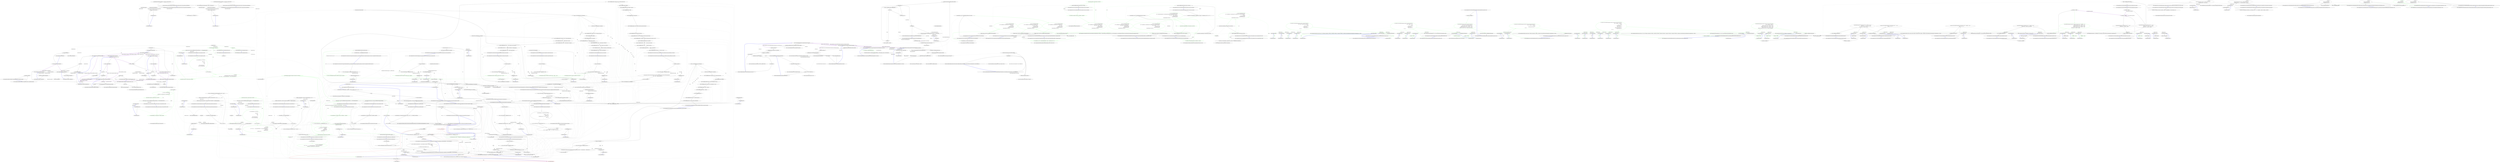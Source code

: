 digraph  {
n14 [label="Ninject.Activation.IContext", span=""];
n15 [label="Ninject.Activation.InstanceReference", span=""];
n16 [label="Ninject.Activation.IContext", span=""];
n17 [label="Ninject.Activation.InstanceReference", span=""];
n0 [cluster="Ninject.Activation.Strategies.BindingActionStrategy.Activate(Ninject.Activation.IContext, Ninject.Activation.InstanceReference)", label="Entry Ninject.Activation.Strategies.BindingActionStrategy.Activate(Ninject.Activation.IContext, Ninject.Activation.InstanceReference)", span="37-37"];
n1 [cluster="Ninject.Activation.Strategies.BindingActionStrategy.Activate(Ninject.Activation.IContext, Ninject.Activation.InstanceReference)", label="context.Binding.ActivationActions.Map(action => action(context, reference.Instance))", span="39-39"];
n5 [cluster="lambda expression", label="action(context, reference.Instance)", span="39-39"];
n2 [cluster="Ninject.Activation.Strategies.BindingActionStrategy.Activate(Ninject.Activation.IContext, Ninject.Activation.InstanceReference)", label="Exit Ninject.Activation.Strategies.BindingActionStrategy.Activate(Ninject.Activation.IContext, Ninject.Activation.InstanceReference)", span="37-37"];
n3 [cluster="System.Collections.Generic.IEnumerable<T>.Map<T>(System.Action<T>)", label="Entry System.Collections.Generic.IEnumerable<T>.Map<T>(System.Action<T>)", span="40-40"];
n4 [cluster="lambda expression", label="Entry lambda expression", span="39-39"];
n6 [cluster="lambda expression", label="Exit lambda expression", span="39-39"];
n7 [cluster="System.Action<T1, T2>.Invoke(T1, T2)", label="Entry System.Action<T1, T2>.Invoke(T1, T2)", span="0-0"];
n8 [cluster="Ninject.Activation.Strategies.BindingActionStrategy.Deactivate(Ninject.Activation.IContext, Ninject.Activation.InstanceReference)", label="Entry Ninject.Activation.Strategies.BindingActionStrategy.Deactivate(Ninject.Activation.IContext, Ninject.Activation.InstanceReference)", span="47-47"];
n9 [cluster="Ninject.Activation.Strategies.BindingActionStrategy.Deactivate(Ninject.Activation.IContext, Ninject.Activation.InstanceReference)", label="context.Binding.DeactivationActions.Map(action => action(context, reference.Instance))", span="49-49"];
n12 [cluster="lambda expression", label="action(context, reference.Instance)", span="49-49"];
n10 [cluster="Ninject.Activation.Strategies.BindingActionStrategy.Deactivate(Ninject.Activation.IContext, Ninject.Activation.InstanceReference)", label="Exit Ninject.Activation.Strategies.BindingActionStrategy.Deactivate(Ninject.Activation.IContext, Ninject.Activation.InstanceReference)", span="47-47"];
n11 [cluster="lambda expression", label="Entry lambda expression", span="49-49"];
n13 [cluster="lambda expression", label="Exit lambda expression", span="49-49"];
d2 [cluster="CommandLine.Error.Error(CommandLine.ErrorType, bool)", color=green, community=0, label="1: this.stopsProcessing = stopsProcessing", span="82-82"];
d94 [label="CommandLine.Error", span=""];
d0 [cluster="CommandLine.Error.Error(CommandLine.ErrorType, bool)", label="Entry CommandLine.Error.Error(CommandLine.ErrorType, bool)", span="79-79"];
d1 [cluster="CommandLine.Error.Error(CommandLine.ErrorType, bool)", label="this.tag = tag", span="81-81"];
d3 [cluster="CommandLine.Error.Error(CommandLine.ErrorType, bool)", label="Exit CommandLine.Error.Error(CommandLine.ErrorType, bool)", span="79-79"];
d5 [cluster="CommandLine.Error.Error(CommandLine.ErrorType)", color=green, community=0, label="1: this.tag = tag", span="91-91"];
d4 [cluster="CommandLine.Error.Error(CommandLine.ErrorType)", label="Entry CommandLine.Error.Error(CommandLine.ErrorType)", span="89-89"];
d6 [cluster="CommandLine.Error.Error(CommandLine.ErrorType)", label="Exit CommandLine.Error.Error(CommandLine.ErrorType)", span="89-89"];
d10 [cluster="CommandLine.Error.Equals(object)", label="return Equals(other);", span="112-112"];
d11 [cluster="CommandLine.Error.Equals(object)", label="return base.Equals(obj);", span="115-115"];
d16 [cluster="CommandLine.Error.GetHashCode()", label="return Tag.GetHashCode();", span="124-124"];
d21 [cluster="CommandLine.Error.Equals(CommandLine.Error)", label="return Tag.Equals(other.Tag);", span="139-139"];
d8 [cluster="CommandLine.Error.Equals(object)", label="var other = obj as Error", span="109-109"];
d9 [cluster="CommandLine.Error.Equals(object)", label="other != null", span="110-110"];
d12 [cluster="CommandLine.Error.Equals(object)", label="Exit CommandLine.Error.Equals(object)", span="107-107"];
d13 [cluster="CommandLine.Error.Equals(CommandLine.Error)", label="Entry CommandLine.Error.Equals(CommandLine.Error)", span="132-132"];
d7 [cluster="CommandLine.Error.Equals(object)", label="Entry CommandLine.Error.Equals(object)", span="107-107"];
d14 [cluster="object.Equals(object)", label="Entry object.Equals(object)", span="0-0"];
d15 [cluster="CommandLine.Error.GetHashCode()", label="Entry CommandLine.Error.GetHashCode()", span="122-122"];
d17 [cluster="CommandLine.Error.GetHashCode()", label="Exit CommandLine.Error.GetHashCode()", span="122-122"];
d18 [cluster="System.Enum.GetHashCode()", label="Entry System.Enum.GetHashCode()", span="0-0"];
d19 [cluster="CommandLine.Error.Equals(CommandLine.Error)", label="other == null", span="134-134"];
d22 [cluster="CommandLine.Error.Equals(CommandLine.Error)", label="Exit CommandLine.Error.Equals(CommandLine.Error)", span="132-132"];
d23 [cluster="System.Enum.Equals(object)", label="Entry System.Enum.Equals(object)", span="0-0"];
d20 [cluster="CommandLine.Error.Equals(CommandLine.Error)", label="return false;", span="136-136"];
d30 [cluster="CommandLine.TokenError.Equals(object)", label="Entry CommandLine.TokenError.Equals(object)", span="171-171"];
d34 [cluster="CommandLine.TokenError.Equals(object)", label="return base.Equals(obj);", span="179-179"];
d51 [cluster="CommandLine.NamedError.Equals(object)", label="Entry CommandLine.NamedError.Equals(object)", span="244-244"];
d55 [cluster="CommandLine.NamedError.Equals(object)", label="return base.Equals(obj);", span="252-252"];
d37 [cluster="CommandLine.TokenError.GetHashCode()", label="Entry CommandLine.TokenError.GetHashCode()", span="186-186"];
d58 [cluster="CommandLine.NamedError.GetHashCode()", label="Entry CommandLine.NamedError.GetHashCode()", span="259-259"];
d43 [cluster="CommandLine.TokenError.Equals(CommandLine.TokenError)", label="return Tag.Equals(other.Tag) && Token.Equals(other.Token);", span="203-203"];
d63 [cluster="CommandLine.NamedError.Equals(CommandLine.NamedError)", label="return Tag.Equals(other.Tag) && NameInfo.Equals(other.NameInfo);", span="276-276"];
d36 [cluster="CommandLine.TokenError.Equals(CommandLine.TokenError)", label="Entry CommandLine.TokenError.Equals(CommandLine.TokenError)", span="196-196"];
d57 [cluster="CommandLine.NamedError.Equals(CommandLine.NamedError)", label="Entry CommandLine.NamedError.Equals(CommandLine.NamedError)", span="269-269"];
d35 [cluster="CommandLine.TokenError.Equals(object)", label="Exit CommandLine.TokenError.Equals(object)", span="171-171"];
d31 [cluster="CommandLine.TokenError.Equals(object)", label="var other = obj as TokenError", span="173-173"];
d95 [label="CommandLine.TokenError", span=""];
d32 [cluster="CommandLine.TokenError.Equals(object)", label="other != null", span="174-174"];
d56 [cluster="CommandLine.NamedError.Equals(object)", label="Exit CommandLine.NamedError.Equals(object)", span="244-244"];
d52 [cluster="CommandLine.NamedError.Equals(object)", label="var other = obj as NamedError", span="246-246"];
d96 [label="CommandLine.NamedError", span=""];
d53 [cluster="CommandLine.NamedError.Equals(object)", label="other != null", span="247-247"];
d39 [cluster="CommandLine.TokenError.GetHashCode()", label="Exit CommandLine.TokenError.GetHashCode()", span="186-186"];
d38 [cluster="CommandLine.TokenError.GetHashCode()", label="return new {Tag, Token}.GetHashCode();", span="188-188"];
d60 [cluster="CommandLine.NamedError.GetHashCode()", label="Exit CommandLine.NamedError.GetHashCode()", span="259-259"];
d59 [cluster="CommandLine.NamedError.GetHashCode()", label="return new {Tag, NameInfo}.GetHashCode();", span="261-261"];
d41 [cluster="CommandLine.TokenError.Equals(CommandLine.TokenError)", label="other == null", span="198-198"];
d44 [cluster="CommandLine.TokenError.Equals(CommandLine.TokenError)", label="Exit CommandLine.TokenError.Equals(CommandLine.TokenError)", span="196-196"];
d45 [cluster="string.Equals(string)", label="Entry string.Equals(string)", span="0-0"];
d61 [cluster="CommandLine.NamedError.Equals(CommandLine.NamedError)", label="other == null", span="271-271"];
d64 [cluster="CommandLine.NamedError.Equals(CommandLine.NamedError)", label="Exit CommandLine.NamedError.Equals(CommandLine.NamedError)", span="269-269"];
d65 [cluster="CommandLine.NameInfo.Equals(CommandLine.NameInfo)", label="Entry CommandLine.NameInfo.Equals(CommandLine.NameInfo)", span="90-90"];
d33 [cluster="CommandLine.TokenError.Equals(object)", label="return Equals(other);", span="176-176"];
d54 [cluster="CommandLine.NamedError.Equals(object)", label="return Equals(other);", span="249-249"];
d27 [cluster="CommandLine.TokenError.TokenError(CommandLine.ErrorType, string)", label="this.token = token", span="155-155"];
d49 [cluster="CommandLine.NamedError.NamedError(CommandLine.ErrorType, CommandLine.NameInfo)", label="this.nameInfo = nameInfo", span="228-228"];
d40 [cluster="object.GetHashCode()", label="Entry object.GetHashCode()", span="0-0"];
d42 [cluster="CommandLine.TokenError.Equals(CommandLine.TokenError)", label="return false;", span="200-200"];
d62 [cluster="CommandLine.NamedError.Equals(CommandLine.NamedError)", label="return false;", span="273-273"];
d24 [cluster="CommandLine.TokenError.TokenError(CommandLine.ErrorType, string)", label="Entry CommandLine.TokenError.TokenError(CommandLine.ErrorType, string)", span="150-150"];
d25 [cluster="CommandLine.TokenError.TokenError(CommandLine.ErrorType, string)", label="token == null", span="153-153"];
d28 [cluster="CommandLine.TokenError.TokenError(CommandLine.ErrorType, string)", label="Exit CommandLine.TokenError.TokenError(CommandLine.ErrorType, string)", span="150-150"];
d48 [cluster="CommandLine.NamedError.NamedError(CommandLine.ErrorType, CommandLine.NameInfo)", label="Entry CommandLine.NamedError.NamedError(CommandLine.ErrorType, CommandLine.NameInfo)", span="225-225"];
d50 [cluster="CommandLine.NamedError.NamedError(CommandLine.ErrorType, CommandLine.NameInfo)", label="Exit CommandLine.NamedError.NamedError(CommandLine.ErrorType, CommandLine.NameInfo)", span="225-225"];
d26 [cluster="CommandLine.TokenError.TokenError(CommandLine.ErrorType, string)", label="throw new ArgumentNullException(''token'');", span="153-153"];
d29 [cluster="System.ArgumentNullException.ArgumentNullException(string)", label="Entry System.ArgumentNullException.ArgumentNullException(string)", span="0-0"];
m2_50 [cluster="Ninject.GlobalKernelRegistration.CreateNewRegistration(System.Type)", file="ImmutableVerbFakes.cs", label="Entry Ninject.GlobalKernelRegistration.CreateNewRegistration(System.Type)", span="128-128"];
m2_51 [cluster="Ninject.GlobalKernelRegistration.CreateNewRegistration(System.Type)", file="ImmutableVerbFakes.cs", label="var lockCookie = kernelRegistrationsLock.UpgradeToWriterLock(Timeout.Infinite)", span="130-130"];
m2_53 [cluster="Ninject.GlobalKernelRegistration.CreateNewRegistration(System.Type)", file="ImmutableVerbFakes.cs", label="kernelRegistrations.TryGetValue(type, out registration)", span="134-134"];
m2_56 [cluster="Ninject.GlobalKernelRegistration.CreateNewRegistration(System.Type)", file="ImmutableVerbFakes.cs", label="kernelRegistrations.Add(type, registration)", span="140-140"];
m2_52 [cluster="Ninject.GlobalKernelRegistration.CreateNewRegistration(System.Type)", file="ImmutableVerbFakes.cs", label="Registration registration", span="133-133"];
m2_54 [cluster="Ninject.GlobalKernelRegistration.CreateNewRegistration(System.Type)", file="ImmutableVerbFakes.cs", label="return registration;", span="136-136"];
m2_55 [cluster="Ninject.GlobalKernelRegistration.CreateNewRegistration(System.Type)", file="ImmutableVerbFakes.cs", label="registration = new Registration()", span="139-139"];
m2_57 [cluster="Ninject.GlobalKernelRegistration.CreateNewRegistration(System.Type)", file="ImmutableVerbFakes.cs", label="return registration;", span="141-141"];
m2_58 [cluster="Ninject.GlobalKernelRegistration.CreateNewRegistration(System.Type)", file="ImmutableVerbFakes.cs", label="Exit Ninject.GlobalKernelRegistration.CreateNewRegistration(System.Type)", span="128-128"];
m2_65 [cluster="System.Threading.ReaderWriterLock.ReaderWriterLock()", file="ImmutableVerbFakes.cs", label="Entry System.Threading.ReaderWriterLock.ReaderWriterLock()", span="0-0"];
m2_18 [cluster="Ninject.GlobalKernelRegistration.MapKernels(System.Action<Ninject.IReadonlyKernel>)", file="ImmutableVerbFakes.cs", label="Entry Ninject.GlobalKernelRegistration.MapKernels(System.Action<Ninject.IReadonlyKernel>)", span="61-61"];
m2_19 [cluster="Ninject.GlobalKernelRegistration.MapKernels(System.Action<Ninject.IReadonlyKernel>)", file="ImmutableVerbFakes.cs", label="bool requiresCleanup = false", span="63-63"];
m2_25 [cluster="Ninject.GlobalKernelRegistration.MapKernels(System.Action<Ninject.IReadonlyKernel>)", file="ImmutableVerbFakes.cs", label="action(kernel)", span="74-74"];
m2_20 [cluster="Ninject.GlobalKernelRegistration.MapKernels(System.Action<Ninject.IReadonlyKernel>)", file="ImmutableVerbFakes.cs", label="var registration = GetRegistrationForType(this.GetType())", span="64-64"];
m2_27 [cluster="Ninject.GlobalKernelRegistration.MapKernels(System.Action<Ninject.IReadonlyKernel>)", file="ImmutableVerbFakes.cs", label=requiresCleanup, span="87-87"];
m2_21 [cluster="Ninject.GlobalKernelRegistration.MapKernels(System.Action<Ninject.IReadonlyKernel>)", file="ImmutableVerbFakes.cs", label="registration.KernelLock.AcquireReaderLock(Timeout.Infinite)", span="65-65"];
m2_22 [cluster="Ninject.GlobalKernelRegistration.MapKernels(System.Action<Ninject.IReadonlyKernel>)", file="ImmutableVerbFakes.cs", label="registration.Kernels", span="69-69"];
m2_28 [cluster="Ninject.GlobalKernelRegistration.MapKernels(System.Action<Ninject.IReadonlyKernel>)", file="ImmutableVerbFakes.cs", label="RemoveKernels(registration, registration.Kernels.Where(reference => !reference.IsAlive))", span="89-89"];
m2_23 [cluster="Ninject.GlobalKernelRegistration.MapKernels(System.Action<Ninject.IReadonlyKernel>)", file="ImmutableVerbFakes.cs", label="var kernel = weakReference.Target as IReadonlyKernel", span="71-71"];
m2_24 [cluster="Ninject.GlobalKernelRegistration.MapKernels(System.Action<Ninject.IReadonlyKernel>)", file="ImmutableVerbFakes.cs", label="kernel != null", span="72-72"];
m2_26 [cluster="Ninject.GlobalKernelRegistration.MapKernels(System.Action<Ninject.IReadonlyKernel>)", file="ImmutableVerbFakes.cs", label="requiresCleanup = true", span="78-78"];
m2_29 [cluster="Ninject.GlobalKernelRegistration.MapKernels(System.Action<Ninject.IReadonlyKernel>)", file="ImmutableVerbFakes.cs", label="Exit Ninject.GlobalKernelRegistration.MapKernels(System.Action<Ninject.IReadonlyKernel>)", span="61-61"];
m2_6 [cluster="System.Threading.ReaderWriterLock.AcquireWriterLock(int)", file="ImmutableVerbFakes.cs", label="Entry System.Threading.ReaderWriterLock.AcquireWriterLock(int)", span="0-0"];
m2_41 [cluster="System.Collections.Generic.IEnumerable<TSource>.ToArray<TSource>()", file="ImmutableVerbFakes.cs", label="Entry System.Collections.Generic.IEnumerable<TSource>.ToArray<TSource>()", span="0-0"];
m2_32 [cluster="System.Action<T>.Invoke(T)", file="ImmutableVerbFakes.cs", label="Entry System.Action<T>.Invoke(T)", span="0-0"];
m2_61 [cluster="System.Collections.Generic.IDictionary<TKey, TValue>.Add(TKey, TValue)", file="ImmutableVerbFakes.cs", label="Entry System.Collections.Generic.IDictionary<TKey, TValue>.Add(TKey, TValue)", span="0-0"];
m2_13 [cluster="Unk.Where", file="ImmutableVerbFakes.cs", label="Entry Unk.Where", span=""];
m2_49 [cluster="System.Collections.Generic.IDictionary<TKey, TValue>.TryGetValue(TKey, out TValue)", file="ImmutableVerbFakes.cs", label="Entry System.Collections.Generic.IDictionary<TKey, TValue>.TryGetValue(TKey, out TValue)", span="0-0"];
m2_60 [cluster="Ninject.GlobalKernelRegistration.Registration.Registration()", file="ImmutableVerbFakes.cs", label="Entry Ninject.GlobalKernelRegistration.Registration.Registration()", span="151-151"];
m2_62 [cluster="Ninject.GlobalKernelRegistration.Registration.Registration()", file="ImmutableVerbFakes.cs", label="this.KernelLock = new ReaderWriterLock()", span="153-153"];
m2_63 [cluster="Ninject.GlobalKernelRegistration.Registration.Registration()", file="ImmutableVerbFakes.cs", label="this.Kernels = new List<WeakReference>()", span="154-154"];
m2_64 [cluster="Ninject.GlobalKernelRegistration.Registration.Registration()", file="ImmutableVerbFakes.cs", label="Exit Ninject.GlobalKernelRegistration.Registration.Registration()", span="151-151"];
m2_30 [cluster="object.GetType()", file="ImmutableVerbFakes.cs", label="Entry object.GetType()", span="0-0"];
m2_33 [cluster="lambda expression", file="ImmutableVerbFakes.cs", label="Entry lambda expression", span="89-89"];
m2_16 [cluster="lambda expression", file="ImmutableVerbFakes.cs", label="reference.Target == kernel || !reference.IsAlive", span="54-54"];
m2_15 [cluster="lambda expression", file="ImmutableVerbFakes.cs", label="Entry lambda expression", span="54-54"];
m2_17 [cluster="lambda expression", file="ImmutableVerbFakes.cs", label="Exit lambda expression", span="54-54"];
m2_34 [cluster="lambda expression", file="ImmutableVerbFakes.cs", label="!reference.IsAlive", span="89-89"];
m2_35 [cluster="lambda expression", file="ImmutableVerbFakes.cs", label="Exit lambda expression", span="89-89"];
m2_31 [cluster="System.Threading.ReaderWriterLock.AcquireReaderLock(int)", file="ImmutableVerbFakes.cs", label="Entry System.Threading.ReaderWriterLock.AcquireReaderLock(int)", span="0-0"];
m2_5 [cluster="Ninject.GlobalKernelRegistration.GetRegistrationForType(System.Type)", file="ImmutableVerbFakes.cs", label="Entry Ninject.GlobalKernelRegistration.GetRegistrationForType(System.Type)", span="109-109"];
m2_43 [cluster="Ninject.GlobalKernelRegistration.GetRegistrationForType(System.Type)", file="ImmutableVerbFakes.cs", label="kernelRegistrationsLock.AcquireReaderLock(Timeout.Infinite)", span="111-111"];
m2_45 [cluster="Ninject.GlobalKernelRegistration.GetRegistrationForType(System.Type)", file="ImmutableVerbFakes.cs", label="kernelRegistrations.TryGetValue(type, out registration)", span="115-115"];
m2_47 [cluster="Ninject.GlobalKernelRegistration.GetRegistrationForType(System.Type)", file="ImmutableVerbFakes.cs", label="return CreateNewRegistration(type);", span="120-120"];
m2_44 [cluster="Ninject.GlobalKernelRegistration.GetRegistrationForType(System.Type)", file="ImmutableVerbFakes.cs", label="Registration registration", span="114-114"];
m2_46 [cluster="Ninject.GlobalKernelRegistration.GetRegistrationForType(System.Type)", file="ImmutableVerbFakes.cs", label="return registration;", span="117-117"];
m2_48 [cluster="Ninject.GlobalKernelRegistration.GetRegistrationForType(System.Type)", file="ImmutableVerbFakes.cs", label="Exit Ninject.GlobalKernelRegistration.GetRegistrationForType(System.Type)", span="109-109"];
m2_9 [cluster="Ninject.GlobalKernelRegistration.UnregisterKernelForType(Ninject.IReadonlyKernel, System.Type)", file="ImmutableVerbFakes.cs", label="Entry Ninject.GlobalKernelRegistration.UnregisterKernelForType(Ninject.IReadonlyKernel, System.Type)", span="51-51"];
m2_10 [cluster="Ninject.GlobalKernelRegistration.UnregisterKernelForType(Ninject.IReadonlyKernel, System.Type)", color=green, community=0, file="ImmutableVerbFakes.cs", label="0: var registration = GetRegistrationForType(type)", span="53-53"];
m2_11 [cluster="Ninject.GlobalKernelRegistration.UnregisterKernelForType(Ninject.IReadonlyKernel, System.Type)", file="ImmutableVerbFakes.cs", label="RemoveKernels(registration, registration.Kernels.Where(reference => reference.Target == kernel || !reference.IsAlive))", span="54-54"];
m2_12 [cluster="Ninject.GlobalKernelRegistration.UnregisterKernelForType(Ninject.IReadonlyKernel, System.Type)", file="ImmutableVerbFakes.cs", label="Exit Ninject.GlobalKernelRegistration.UnregisterKernelForType(Ninject.IReadonlyKernel, System.Type)", span="51-51"];
m2_0 [cluster="Ninject.GlobalKernelRegistration.RegisterKernelForType(Ninject.IReadonlyKernel, System.Type)", file="ImmutableVerbFakes.cs", label="Entry Ninject.GlobalKernelRegistration.RegisterKernelForType(Ninject.IReadonlyKernel, System.Type)", span="37-37"];
m2_1 [cluster="Ninject.GlobalKernelRegistration.RegisterKernelForType(Ninject.IReadonlyKernel, System.Type)", file="ImmutableVerbFakes.cs", label="var registration = GetRegistrationForType(type)", span="39-39"];
m2_3 [cluster="Ninject.GlobalKernelRegistration.RegisterKernelForType(Ninject.IReadonlyKernel, System.Type)", file="ImmutableVerbFakes.cs", label="registration.Kernels.Add(new WeakReference(kernel))", span="43-43"];
m2_2 [cluster="Ninject.GlobalKernelRegistration.RegisterKernelForType(Ninject.IReadonlyKernel, System.Type)", file="ImmutableVerbFakes.cs", label="registration.KernelLock.AcquireWriterLock(Timeout.Infinite)", span="40-40"];
m2_4 [cluster="Ninject.GlobalKernelRegistration.RegisterKernelForType(Ninject.IReadonlyKernel, System.Type)", file="ImmutableVerbFakes.cs", label="Exit Ninject.GlobalKernelRegistration.RegisterKernelForType(Ninject.IReadonlyKernel, System.Type)", span="37-37"];
m2_42 [cluster="System.Collections.Generic.ICollection<T>.Remove(T)", file="ImmutableVerbFakes.cs", label="Entry System.Collections.Generic.ICollection<T>.Remove(T)", span="0-0"];
m2_59 [cluster="System.Threading.ReaderWriterLock.UpgradeToWriterLock(int)", file="ImmutableVerbFakes.cs", label="Entry System.Threading.ReaderWriterLock.UpgradeToWriterLock(int)", span="0-0"];
m2_8 [cluster="System.Collections.Generic.ICollection<T>.Add(T)", file="ImmutableVerbFakes.cs", label="Entry System.Collections.Generic.ICollection<T>.Add(T)", span="0-0"];
m2_7 [cluster="System.WeakReference.WeakReference(object)", file="ImmutableVerbFakes.cs", label="Entry System.WeakReference.WeakReference(object)", span="0-0"];
m2_66 [cluster="System.Collections.Generic.List<T>.List()", file="ImmutableVerbFakes.cs", label="Entry System.Collections.Generic.List<T>.List()", span="0-0"];
m2_36 [cluster="Ninject.GlobalKernelRegistration.RemoveKernels(Ninject.GlobalKernelRegistration.Registration, System.Collections.Generic.IEnumerable<System.WeakReference>)", file="ImmutableVerbFakes.cs", label="Entry Ninject.GlobalKernelRegistration.RemoveKernels(Ninject.GlobalKernelRegistration.Registration, System.Collections.Generic.IEnumerable<System.WeakReference>)", span="93-93"];
m2_37 [cluster="Ninject.GlobalKernelRegistration.RemoveKernels(Ninject.GlobalKernelRegistration.Registration, System.Collections.Generic.IEnumerable<System.WeakReference>)", file="ImmutableVerbFakes.cs", label="registration.KernelLock.AcquireWriterLock(Timeout.Infinite)", span="95-95"];
m2_38 [cluster="Ninject.GlobalKernelRegistration.RemoveKernels(Ninject.GlobalKernelRegistration.Registration, System.Collections.Generic.IEnumerable<System.WeakReference>)", file="ImmutableVerbFakes.cs", label="references.ToArray()", span="98-98"];
m2_39 [cluster="Ninject.GlobalKernelRegistration.RemoveKernels(Ninject.GlobalKernelRegistration.Registration, System.Collections.Generic.IEnumerable<System.WeakReference>)", file="ImmutableVerbFakes.cs", label="registration.Kernels.Remove(reference)", span="100-100"];
m2_40 [cluster="Ninject.GlobalKernelRegistration.RemoveKernels(Ninject.GlobalKernelRegistration.Registration, System.Collections.Generic.IEnumerable<System.WeakReference>)", file="ImmutableVerbFakes.cs", label="Exit Ninject.GlobalKernelRegistration.RemoveKernels(Ninject.GlobalKernelRegistration.Registration, System.Collections.Generic.IEnumerable<System.WeakReference>)", span="93-93"];
m2_14 [cluster="Unk.RemoveKernels", file="ImmutableVerbFakes.cs", label="Entry Unk.RemoveKernels", span=""];
m2_67 [file="ImmutableVerbFakes.cs", label="Ninject.IReadonlyKernel", span=""];
m2_68 [file="ImmutableVerbFakes.cs", label="Ninject.GlobalKernelRegistration", span=""];
m2_69 [file="ImmutableVerbFakes.cs", label="Ninject.GlobalKernelRegistration.Registration", span=""];
m3_6 [cluster="System.Linq.Enumerable.Empty<TResult>()", file="InstanceChooserTests.cs", label="Entry System.Linq.Enumerable.Empty<TResult>()", span="0-0"];
m3_33 [cluster="CommandLine.Tests.Unit.Core.InstanceChooserTests.Parse_existing_verb_returns_verb_immutable_instance()", file="InstanceChooserTests.cs", label="Entry CommandLine.Tests.Unit.Core.InstanceChooserTests.Parse_existing_verb_returns_verb_immutable_instance()", span="115-115"];
m3_34 [cluster="CommandLine.Tests.Unit.Core.InstanceChooserTests.Parse_existing_verb_returns_verb_immutable_instance()", color=green, community=0, file="InstanceChooserTests.cs", label="0: var expected = new Immutable_Add_Verb(true, default(bool), ''dummy.bin'')", span="118-118"];
m3_35 [cluster="CommandLine.Tests.Unit.Core.InstanceChooserTests.Parse_existing_verb_returns_verb_immutable_instance()", color=green, community=0, file="InstanceChooserTests.cs", label="0: var result = InstanceChooser.Choose(\r\n                new[] { typeof(Immutable_Add_Verb), typeof(Immutable_Commit_Verb), typeof(Immutable_Clone_Verb) },\r\n                new[] { ''add'', ''--patch'', ''dummy.bin'' },\r\n                StringComparer.Ordinal,\r\n                CultureInfo.InvariantCulture,\r\n                Enumerable.Empty<ErrorType>())", span="121-126"];
m3_37 [cluster="CommandLine.Tests.Unit.Core.InstanceChooserTests.Parse_existing_verb_returns_verb_immutable_instance()", file="InstanceChooserTests.cs", label="expected.ShouldBeEquivalentTo(((Parsed<object>)result).Value)", span="130-130"];
m3_36 [cluster="CommandLine.Tests.Unit.Core.InstanceChooserTests.Parse_existing_verb_returns_verb_immutable_instance()", color=green, community=0, file="InstanceChooserTests.cs", label="0: Assert.IsType<Immutable_Add_Verb>(((Parsed<object>)result).Value)", span="129-129"];
m3_38 [cluster="CommandLine.Tests.Unit.Core.InstanceChooserTests.Parse_existing_verb_returns_verb_immutable_instance()", file="InstanceChooserTests.cs", label="Exit CommandLine.Tests.Unit.Core.InstanceChooserTests.Parse_existing_verb_returns_verb_immutable_instance()", span="115-115"];
m3_40 [cluster="CommandLine.Tests.Unit.Core.InstanceChooserTests.Parse_sequence_verb_returns_verb_instance()", file="InstanceChooserTests.cs", label="Entry CommandLine.Tests.Unit.Core.InstanceChooserTests.Parse_sequence_verb_returns_verb_instance()", span="135-135"];
m3_41 [cluster="CommandLine.Tests.Unit.Core.InstanceChooserTests.Parse_sequence_verb_returns_verb_instance()", file="InstanceChooserTests.cs", label="var expected = new SequenceOptions { LongSequence = new long[] { }, StringSequence = new[] { ''aa'', ''b'' } }", span="138-138"];
m3_42 [cluster="CommandLine.Tests.Unit.Core.InstanceChooserTests.Parse_sequence_verb_returns_verb_instance()", color=green, community=0, file="InstanceChooserTests.cs", label="0: var result = InstanceChooser.Choose(\r\n                new[] { typeof(Add_Verb), typeof(Commit_Verb), typeof(Clone_Verb), typeof(SequenceOptions) },\r\n                new[] { ''sequence'', ''-s'', ''aa'', ''b'' },\r\n                StringComparer.Ordinal,\r\n                CultureInfo.InvariantCulture,\r\n                Enumerable.Empty<ErrorType>())", span="141-146"];
m3_44 [cluster="CommandLine.Tests.Unit.Core.InstanceChooserTests.Parse_sequence_verb_returns_verb_instance()", file="InstanceChooserTests.cs", label="expected.ShouldBeEquivalentTo(((Parsed<object>)result).Value)", span="150-150"];
m3_43 [cluster="CommandLine.Tests.Unit.Core.InstanceChooserTests.Parse_sequence_verb_returns_verb_instance()", file="InstanceChooserTests.cs", label="Assert.IsType<SequenceOptions>(((Parsed<object>)result).Value)", span="149-149"];
m3_45 [cluster="CommandLine.Tests.Unit.Core.InstanceChooserTests.Parse_sequence_verb_returns_verb_instance()", file="InstanceChooserTests.cs", label="Exit CommandLine.Tests.Unit.Core.InstanceChooserTests.Parse_sequence_verb_returns_verb_instance()", span="135-135"];
m3_14 [cluster="CommandLine.HelpVerbRequestedError.HelpVerbRequestedError(string, System.Type, bool)", file="InstanceChooserTests.cs", label="Entry CommandLine.HelpVerbRequestedError.HelpVerbRequestedError(string, System.Type, bool)", span="383-383"];
m3_15 [cluster="CommandLine.Tests.Unit.Core.InstanceChooserTests.Explicit_help_request_for_a_valid_verb_generates_HelpVerbRequestedError_with_appropriate_data()", file="InstanceChooserTests.cs", label="Entry CommandLine.Tests.Unit.Core.InstanceChooserTests.Explicit_help_request_for_a_valid_verb_generates_HelpVerbRequestedError_with_appropriate_data()", span="55-55"];
m3_16 [cluster="CommandLine.Tests.Unit.Core.InstanceChooserTests.Explicit_help_request_for_a_valid_verb_generates_HelpVerbRequestedError_with_appropriate_data()", color=green, community=0, file="InstanceChooserTests.cs", label="0: var expectedErrors = new[] { new HelpVerbRequestedError(''commit'', typeof(Commit_Verb), true) }", span="58-58"];
m3_17 [cluster="CommandLine.Tests.Unit.Core.InstanceChooserTests.Explicit_help_request_for_a_valid_verb_generates_HelpVerbRequestedError_with_appropriate_data()", color=green, community=0, file="InstanceChooserTests.cs", label="0: var result = InstanceChooser.Choose(\r\n                new[] { typeof(Add_Verb), typeof(Commit_Verb), typeof(Clone_Verb) },\r\n                new[] { ''help'', ''commit'' },\r\n                StringComparer.Ordinal,\r\n                CultureInfo.InvariantCulture,\r\n                Enumerable.Empty<ErrorType>())", span="61-66"];
m3_18 [cluster="CommandLine.Tests.Unit.Core.InstanceChooserTests.Explicit_help_request_for_a_valid_verb_generates_HelpVerbRequestedError_with_appropriate_data()", file="InstanceChooserTests.cs", label="((NotParsed<object>)result).Errors.ShouldBeEquivalentTo(expectedErrors)", span="69-69"];
m3_19 [cluster="CommandLine.Tests.Unit.Core.InstanceChooserTests.Explicit_help_request_for_a_valid_verb_generates_HelpVerbRequestedError_with_appropriate_data()", file="InstanceChooserTests.cs", label="Exit CommandLine.Tests.Unit.Core.InstanceChooserTests.Explicit_help_request_for_a_valid_verb_generates_HelpVerbRequestedError_with_appropriate_data()", span="55-55"];
m3_39 [cluster="CommandLine.Tests.Fakes.Immutable_Add_Verb.Immutable_Add_Verb(bool, bool, string)", file="InstanceChooserTests.cs", label="Entry CommandLine.Tests.Fakes.Immutable_Add_Verb.Immutable_Add_Verb(bool, bool, string)", span="13-13"];
m3_5 [cluster="CommandLine.NoVerbSelectedError.NoVerbSelectedError()", file="InstanceChooserTests.cs", label="Entry CommandLine.NoVerbSelectedError.NoVerbSelectedError()", span="421-421"];
m3_25 [cluster="CommandLine.Tests.Unit.Core.InstanceChooserTests.Parse_existing_verb_returns_verb_instance()", file="InstanceChooserTests.cs", label="Entry CommandLine.Tests.Unit.Core.InstanceChooserTests.Parse_existing_verb_returns_verb_instance()", span="95-95"];
m3_26 [cluster="CommandLine.Tests.Unit.Core.InstanceChooserTests.Parse_existing_verb_returns_verb_instance()", color=green, community=0, file="InstanceChooserTests.cs", label="0: var expected = new Add_Verb { Patch = true, FileName = ''dummy.bin''}", span="98-98"];
m3_27 [cluster="CommandLine.Tests.Unit.Core.InstanceChooserTests.Parse_existing_verb_returns_verb_instance()", color=green, community=0, file="InstanceChooserTests.cs", label="0: var result = InstanceChooser.Choose(\r\n                new[] { typeof(Add_Verb), typeof(Commit_Verb), typeof(Clone_Verb) },\r\n                new[] { ''add'', ''--patch'', ''dummy.bin'' },\r\n                StringComparer.Ordinal,\r\n                CultureInfo.InvariantCulture,\r\n                Enumerable.Empty<ErrorType>())", span="101-106"];
m3_29 [cluster="CommandLine.Tests.Unit.Core.InstanceChooserTests.Parse_existing_verb_returns_verb_instance()", file="InstanceChooserTests.cs", label="expected.ShouldBeEquivalentTo(((Parsed<object>)result).Value)", span="110-110"];
m3_28 [cluster="CommandLine.Tests.Unit.Core.InstanceChooserTests.Parse_existing_verb_returns_verb_instance()", color=green, community=0, file="InstanceChooserTests.cs", label="0: Assert.IsType<Add_Verb>(((Parsed<object>)result).Value)", span="109-109"];
m3_30 [cluster="CommandLine.Tests.Unit.Core.InstanceChooserTests.Parse_existing_verb_returns_verb_instance()", file="InstanceChooserTests.cs", label="Exit CommandLine.Tests.Unit.Core.InstanceChooserTests.Parse_existing_verb_returns_verb_instance()", span="95-95"];
m3_31 [cluster="CommandLine.Tests.Fakes.Add_Verb.Add_Verb()", file="InstanceChooserTests.cs", label="Entry CommandLine.Tests.Fakes.Add_Verb.Add_Verb()", span="7-7"];
m3_0 [cluster="CommandLine.Tests.Unit.Core.InstanceChooserTests.Parse_empty_array_returns_NullInstance()", file="InstanceChooserTests.cs", label="Entry CommandLine.Tests.Unit.Core.InstanceChooserTests.Parse_empty_array_returns_NullInstance()", span="15-15"];
m3_1 [cluster="CommandLine.Tests.Unit.Core.InstanceChooserTests.Parse_empty_array_returns_NullInstance()", file="InstanceChooserTests.cs", label="var expectedErrors = new[] { new NoVerbSelectedError() }", span="18-18"];
m3_2 [cluster="CommandLine.Tests.Unit.Core.InstanceChooserTests.Parse_empty_array_returns_NullInstance()", color=green, community=0, file="InstanceChooserTests.cs", label="0: var result = InstanceChooser.Choose(\r\n                new[] { typeof(Add_Verb), typeof(Commit_Verb), typeof(Clone_Verb) },\r\n                new string[] { },\r\n                StringComparer.Ordinal,\r\n                CultureInfo.InvariantCulture,\r\n                Enumerable.Empty<ErrorType>())", span="21-26"];
m3_3 [cluster="CommandLine.Tests.Unit.Core.InstanceChooserTests.Parse_empty_array_returns_NullInstance()", file="InstanceChooserTests.cs", label="((NotParsed<object>)result).Errors.ShouldBeEquivalentTo(expectedErrors)", span="29-29"];
m3_4 [cluster="CommandLine.Tests.Unit.Core.InstanceChooserTests.Parse_empty_array_returns_NullInstance()", file="InstanceChooserTests.cs", label="Exit CommandLine.Tests.Unit.Core.InstanceChooserTests.Parse_empty_array_returns_NullInstance()", span="15-15"];
m3_9 [cluster="CommandLine.Tests.Unit.Core.InstanceChooserTests.Explicit_help_request_generates_HelpVerbRequestedError()", file="InstanceChooserTests.cs", label="Entry CommandLine.Tests.Unit.Core.InstanceChooserTests.Explicit_help_request_generates_HelpVerbRequestedError()", span="35-35"];
m3_10 [cluster="CommandLine.Tests.Unit.Core.InstanceChooserTests.Explicit_help_request_generates_HelpVerbRequestedError()", file="InstanceChooserTests.cs", label="var expectedErrors = new[] { new HelpVerbRequestedError(null, null, false) }", span="38-38"];
m3_11 [cluster="CommandLine.Tests.Unit.Core.InstanceChooserTests.Explicit_help_request_generates_HelpVerbRequestedError()", color=green, community=0, file="InstanceChooserTests.cs", label="0: var result = InstanceChooser.Choose(\r\n                new[] { typeof(Add_Verb), typeof(Commit_Verb), typeof(Clone_Verb) },\r\n                new[] { ''help'' },\r\n                StringComparer.Ordinal,\r\n                CultureInfo.InvariantCulture,\r\n                Enumerable.Empty<ErrorType>())", span="41-46"];
m3_12 [cluster="CommandLine.Tests.Unit.Core.InstanceChooserTests.Explicit_help_request_generates_HelpVerbRequestedError()", file="InstanceChooserTests.cs", label="((NotParsed<object>)result).Errors.ShouldBeEquivalentTo(expectedErrors)", span="49-49"];
m3_13 [cluster="CommandLine.Tests.Unit.Core.InstanceChooserTests.Explicit_help_request_generates_HelpVerbRequestedError()", file="InstanceChooserTests.cs", label="Exit CommandLine.Tests.Unit.Core.InstanceChooserTests.Explicit_help_request_generates_HelpVerbRequestedError()", span="35-35"];
m3_32 [cluster="Unk.>", file="InstanceChooserTests.cs", label="Entry Unk.>", span=""];
m3_20 [cluster="CommandLine.Tests.Unit.Core.InstanceChooserTests.Explicit_help_request_for_an_invalid_verb_generates_HelpVerbRequestedError_with_Matched_set_to_false()", file="InstanceChooserTests.cs", label="Entry CommandLine.Tests.Unit.Core.InstanceChooserTests.Explicit_help_request_for_an_invalid_verb_generates_HelpVerbRequestedError_with_Matched_set_to_false()", span="75-75"];
m3_21 [cluster="CommandLine.Tests.Unit.Core.InstanceChooserTests.Explicit_help_request_for_an_invalid_verb_generates_HelpVerbRequestedError_with_Matched_set_to_false()", file="InstanceChooserTests.cs", label="var expectedErrors = new[] { new HelpVerbRequestedError(null, null, false) }", span="78-78"];
m3_22 [cluster="CommandLine.Tests.Unit.Core.InstanceChooserTests.Explicit_help_request_for_an_invalid_verb_generates_HelpVerbRequestedError_with_Matched_set_to_false()", color=green, community=0, file="InstanceChooserTests.cs", label="0: var result = InstanceChooser.Choose(\r\n                new[] { typeof(Add_Verb), typeof(Commit_Verb), typeof(Clone_Verb) },\r\n                new[] { ''help'', ''earthunderalienattack'' },\r\n                StringComparer.Ordinal,\r\n                CultureInfo.InvariantCulture,\r\n                Enumerable.Empty<ErrorType>())", span="81-86"];
m3_23 [cluster="CommandLine.Tests.Unit.Core.InstanceChooserTests.Explicit_help_request_for_an_invalid_verb_generates_HelpVerbRequestedError_with_Matched_set_to_false()", file="InstanceChooserTests.cs", label="((NotParsed<object>)result).Errors.ShouldBeEquivalentTo(expectedErrors)", span="89-89"];
m3_24 [cluster="CommandLine.Tests.Unit.Core.InstanceChooserTests.Explicit_help_request_for_an_invalid_verb_generates_HelpVerbRequestedError_with_Matched_set_to_false()", file="InstanceChooserTests.cs", label="Exit CommandLine.Tests.Unit.Core.InstanceChooserTests.Explicit_help_request_for_an_invalid_verb_generates_HelpVerbRequestedError_with_Matched_set_to_false()", span="75-75"];
m3_47 [cluster="CommandLine.Tests.Unit.Core.InstanceChooserTests.Parse_sequence_verb_with_separator_returns_verb_instance(string[], string[])", file="InstanceChooserTests.cs", label="Entry CommandLine.Tests.Unit.Core.InstanceChooserTests.Parse_sequence_verb_with_separator_returns_verb_instance(string[], string[])", span="159-159"];
m3_48 [cluster="CommandLine.Tests.Unit.Core.InstanceChooserTests.Parse_sequence_verb_with_separator_returns_verb_instance(string[], string[])", file="InstanceChooserTests.cs", label="var expected = new SequenceOptions { LongSequence = new long[] { }, StringSequence = expectedString }", span="162-162"];
m3_49 [cluster="CommandLine.Tests.Unit.Core.InstanceChooserTests.Parse_sequence_verb_with_separator_returns_verb_instance(string[], string[])", color=green, community=0, file="InstanceChooserTests.cs", label="0: var result = InstanceChooser.Choose(\r\n                new[] { typeof(Add_Verb), typeof(Commit_Verb), typeof(Clone_Verb), typeof(SequenceOptions) },\r\n                arguments,\r\n                StringComparer.Ordinal,\r\n                CultureInfo.InvariantCulture,\r\n                Enumerable.Empty<ErrorType>())", span="165-170"];
m3_51 [cluster="CommandLine.Tests.Unit.Core.InstanceChooserTests.Parse_sequence_verb_with_separator_returns_verb_instance(string[], string[])", file="InstanceChooserTests.cs", label="expected.ShouldBeEquivalentTo(((Parsed<object>)result).Value)", span="174-174"];
m3_50 [cluster="CommandLine.Tests.Unit.Core.InstanceChooserTests.Parse_sequence_verb_with_separator_returns_verb_instance(string[], string[])", file="InstanceChooserTests.cs", label="Assert.IsType<SequenceOptions>(((Parsed<object>)result).Value)", span="173-173"];
m3_52 [cluster="CommandLine.Tests.Unit.Core.InstanceChooserTests.Parse_sequence_verb_with_separator_returns_verb_instance(string[], string[])", file="InstanceChooserTests.cs", label="Exit CommandLine.Tests.Unit.Core.InstanceChooserTests.Parse_sequence_verb_with_separator_returns_verb_instance(string[], string[])", span="159-159"];
m3_7 [cluster="CommandLine.Core.InstanceChooser.Choose(System.Collections.Generic.IEnumerable<System.Type>, System.Collections.Generic.IEnumerable<string>, System.StringComparer, System.Globalization.CultureInfo, System.Collections.Generic.IEnumerable<CommandLine.ErrorType>)", file="InstanceChooserTests.cs", label="Entry CommandLine.Core.InstanceChooser.Choose(System.Collections.Generic.IEnumerable<System.Type>, System.Collections.Generic.IEnumerable<string>, System.StringComparer, System.Globalization.CultureInfo, System.Collections.Generic.IEnumerable<CommandLine.ErrorType>)", span="14-14"];
m3_46 [cluster="CommandLine.Tests.Fakes.SequenceOptions.SequenceOptions()", file="InstanceChooserTests.cs", label="Entry CommandLine.Tests.Fakes.SequenceOptions.SequenceOptions()", span="51-51"];
m3_8 [cluster="Unk.ShouldBeEquivalentTo", file="InstanceChooserTests.cs", label="Entry Unk.ShouldBeEquivalentTo", span=""];
m4_11 [cluster="CommandLine.Tests.Unit.ParserResultExtensionsTests.Invoke_parsed_lambda_when_parsed_for_verbs()", file="ParserResultExtensionsTests.cs", label="Entry CommandLine.Tests.Unit.ParserResultExtensionsTests.Invoke_parsed_lambda_when_parsed_for_verbs()", span="28-28"];
m4_12 [cluster="CommandLine.Tests.Unit.ParserResultExtensionsTests.Invoke_parsed_lambda_when_parsed_for_verbs()", file="ParserResultExtensionsTests.cs", label="var expected = string.Empty", span="30-30"];
m4_13 [cluster="CommandLine.Tests.Unit.ParserResultExtensionsTests.Invoke_parsed_lambda_when_parsed_for_verbs()", color=green, community=0, file="ParserResultExtensionsTests.cs", label="0: Parser.Default.ParseArguments<Add_Verb, Commit_Verb, Clone_Verb>(\r\n                new[] { ''clone'', ''https://value.org/user/file.git'' })\r\n                .WithParsed<Add_Verb>(opts => expected = ''wrong1'')\r\n                .WithParsed<Commit_Verb>(opts => expected = ''wrong2'')\r\n                .WithParsed<Clone_Verb>(opts => expected = opts.Urls.First())", span="31-35"];
m4_14 [cluster="CommandLine.Tests.Unit.ParserResultExtensionsTests.Invoke_parsed_lambda_when_parsed_for_verbs()", file="ParserResultExtensionsTests.cs", label="''https://value.org/user/file.git''.ShouldBeEquivalentTo(expected)", span="37-37"];
m4_15 [cluster="CommandLine.Tests.Unit.ParserResultExtensionsTests.Invoke_parsed_lambda_when_parsed_for_verbs()", file="ParserResultExtensionsTests.cs", label="Exit CommandLine.Tests.Unit.ParserResultExtensionsTests.Invoke_parsed_lambda_when_parsed_for_verbs()", span="28-28"];
m4_6 [cluster="CommandLine.ParserResult<T>.WithParsed<T>(System.Action<T>)", file="ParserResultExtensionsTests.cs", label="Entry CommandLine.ParserResult<T>.WithParsed<T>(System.Action<T>)", span="21-21"];
m4_135 [cluster="CommandLine.Parser.ParseArguments<T1, T2, T3, T4>(System.Collections.Generic.IEnumerable<string>)", file="ParserResultExtensionsTests.cs", label="Entry CommandLine.Parser.ParseArguments<T1, T2, T3, T4>(System.Collections.Generic.IEnumerable<string>)", span="68-68"];
m4_16 [cluster="CommandLine.Parser.ParseArguments<T1, T2, T3>(System.Collections.Generic.IEnumerable<string>)", file="ParserResultExtensionsTests.cs", label="Entry CommandLine.Parser.ParseArguments<T1, T2, T3>(System.Collections.Generic.IEnumerable<string>)", span="46-46"];
m4_65 [cluster="CommandLine.Tests.Unit.ParserResultExtensionsTests.Invoke_proper_lambda_when_not_parsed()", file="ParserResultExtensionsTests.cs", label="Entry CommandLine.Tests.Unit.ParserResultExtensionsTests.Invoke_proper_lambda_when_not_parsed()", span="75-75"];
m4_66 [cluster="CommandLine.Tests.Unit.ParserResultExtensionsTests.Invoke_proper_lambda_when_not_parsed()", file="ParserResultExtensionsTests.cs", label="var expected = ''a default''", span="77-77"];
m4_67 [cluster="CommandLine.Tests.Unit.ParserResultExtensionsTests.Invoke_proper_lambda_when_not_parsed()", file="ParserResultExtensionsTests.cs", label="Parser.Default.ParseArguments<Simple_Options>(new[] { ''-i'', ''aaa'' })\r\n                .WithParsed(opts => expected = opts.StringValue)\r\n                .WithNotParsed(_ => expected = ''changed'')", span="78-80"];
m4_68 [cluster="CommandLine.Tests.Unit.ParserResultExtensionsTests.Invoke_proper_lambda_when_not_parsed()", file="ParserResultExtensionsTests.cs", label="''changed''.ShouldBeEquivalentTo(expected)", span="82-82"];
m4_69 [cluster="CommandLine.Tests.Unit.ParserResultExtensionsTests.Invoke_proper_lambda_when_not_parsed()", file="ParserResultExtensionsTests.cs", label="Exit CommandLine.Tests.Unit.ParserResultExtensionsTests.Invoke_proper_lambda_when_not_parsed()", span="75-75"];
m4_104 [cluster="CommandLine.Tests.Unit.ParserResultExtensionsTests.Turn_failed_parsing_into_exit_code()", file="ParserResultExtensionsTests.cs", label="Entry CommandLine.Tests.Unit.ParserResultExtensionsTests.Turn_failed_parsing_into_exit_code()", span="109-109"];
m4_105 [cluster="CommandLine.Tests.Unit.ParserResultExtensionsTests.Turn_failed_parsing_into_exit_code()", file="ParserResultExtensionsTests.cs", label="var expected = Parser.Default.ParseArguments<Simple_Options>(new[] { ''-i'', ''aaa'' })\r\n                .Return(_ => 0, _ => -1)", span="111-112"];
m4_106 [cluster="CommandLine.Tests.Unit.ParserResultExtensionsTests.Turn_failed_parsing_into_exit_code()", file="ParserResultExtensionsTests.cs", label="(-1).ShouldBeEquivalentTo(expected)", span="114-114"];
m4_107 [cluster="CommandLine.Tests.Unit.ParserResultExtensionsTests.Turn_failed_parsing_into_exit_code()", file="ParserResultExtensionsTests.cs", label="Exit CommandLine.Tests.Unit.ParserResultExtensionsTests.Turn_failed_parsing_into_exit_code()", span="109-109"];
m4_54 [cluster="CommandLine.Tests.Unit.ParserResultExtensionsTests.Invoke_proper_lambda_when_parsed()", file="ParserResultExtensionsTests.cs", label="Entry CommandLine.Tests.Unit.ParserResultExtensionsTests.Invoke_proper_lambda_when_parsed()", span="64-64"];
m4_55 [cluster="CommandLine.Tests.Unit.ParserResultExtensionsTests.Invoke_proper_lambda_when_parsed()", file="ParserResultExtensionsTests.cs", label="var expected = string.Empty", span="66-66"];
m4_56 [cluster="CommandLine.Tests.Unit.ParserResultExtensionsTests.Invoke_proper_lambda_when_parsed()", file="ParserResultExtensionsTests.cs", label="Parser.Default.ParseArguments<Simple_Options>(new[] { ''--stringvalue'', ''value'' })\r\n                .WithParsed(opts => expected = opts.StringValue)\r\n                .WithNotParsed(_ => expected = ''changed'')", span="67-69"];
m4_57 [cluster="CommandLine.Tests.Unit.ParserResultExtensionsTests.Invoke_proper_lambda_when_parsed()", file="ParserResultExtensionsTests.cs", label="''value''.ShouldBeEquivalentTo(expected)", span="71-71"];
m4_58 [cluster="CommandLine.Tests.Unit.ParserResultExtensionsTests.Invoke_proper_lambda_when_parsed()", file="ParserResultExtensionsTests.cs", label="Exit CommandLine.Tests.Unit.ParserResultExtensionsTests.Invoke_proper_lambda_when_parsed()", span="64-64"];
m4_17 [cluster="CommandLine.ParserResult<object>.WithParsed<T>(System.Action<T>)", file="ParserResultExtensionsTests.cs", label="Entry CommandLine.ParserResult<object>.WithParsed<T>(System.Action<T>)", span="38-38"];
m4_28 [cluster="CommandLine.Tests.Unit.ParserResultExtensionsTests.Invoke_not_parsed_lambda_when_not_parsed()", file="ParserResultExtensionsTests.cs", label="Entry CommandLine.Tests.Unit.ParserResultExtensionsTests.Invoke_not_parsed_lambda_when_not_parsed()", span="41-41"];
m4_29 [cluster="CommandLine.Tests.Unit.ParserResultExtensionsTests.Invoke_not_parsed_lambda_when_not_parsed()", file="ParserResultExtensionsTests.cs", label="var expected = ''a default''", span="43-43"];
m4_30 [cluster="CommandLine.Tests.Unit.ParserResultExtensionsTests.Invoke_not_parsed_lambda_when_not_parsed()", file="ParserResultExtensionsTests.cs", label="Parser.Default.ParseArguments<Simple_Options>(new[] { ''-i'', ''aaa'' })\r\n                .WithNotParsed(_ => expected = ''changed'')", span="44-45"];
m4_31 [cluster="CommandLine.Tests.Unit.ParserResultExtensionsTests.Invoke_not_parsed_lambda_when_not_parsed()", file="ParserResultExtensionsTests.cs", label="''changed''.ShouldBeEquivalentTo(expected)", span="47-47"];
m4_32 [cluster="CommandLine.Tests.Unit.ParserResultExtensionsTests.Invoke_not_parsed_lambda_when_not_parsed()", file="ParserResultExtensionsTests.cs", label="Exit CommandLine.Tests.Unit.ParserResultExtensionsTests.Invoke_not_parsed_lambda_when_not_parsed()", span="41-41"];
m4_91 [cluster="CommandLine.ParserResult<object>.Return<T1, T2, T3, TResult>(System.Func<T1, TResult>, System.Func<T2, TResult>, System.Func<T3, TResult>, System.Func<System.Collections.Generic.IEnumerable<CommandLine.Error>, TResult>)", file="ParserResultExtensionsTests.cs", label="Entry CommandLine.ParserResult<object>.Return<T1, T2, T3, TResult>(System.Func<T1, TResult>, System.Func<T2, TResult>, System.Func<T3, TResult>, System.Func<System.Collections.Generic.IEnumerable<CommandLine.Error>, TResult>)", span="160-160"];
m4_163 [cluster="CommandLine.ParserResult<object>.Return<T1, T2, T3, T4, T5, TResult>(System.Func<T1, TResult>, System.Func<T2, TResult>, System.Func<T3, TResult>, System.Func<T4, TResult>, System.Func<T5, TResult>, System.Func<System.Collections.Generic.IEnumerable<CommandLine.Error>, TResult>)", file="ParserResultExtensionsTests.cs", label="Entry CommandLine.ParserResult<object>.Return<T1, T2, T3, T4, T5, TResult>(System.Func<T1, TResult>, System.Func<T2, TResult>, System.Func<T3, TResult>, System.Func<T4, TResult>, System.Func<T5, TResult>, System.Func<System.Collections.Generic.IEnumerable<CommandLine.Error>, TResult>)", span="249-249"];
m4_179 [cluster="lambda expression", file="ParserResultExtensionsTests.cs", label="Entry lambda expression", span="168-168"];
m4_8 [cluster="lambda expression", file="ParserResultExtensionsTests.cs", label="Entry lambda expression", span="22-22"];
m4_9 [cluster="lambda expression", file="ParserResultExtensionsTests.cs", label="expected = opts.StringValue", span="22-22"];
m4_10 [cluster="lambda expression", file="ParserResultExtensionsTests.cs", label="Exit lambda expression", span="22-22"];
m4_18 [cluster="lambda expression", file="ParserResultExtensionsTests.cs", label="Entry lambda expression", span="33-33"];
m4_21 [cluster="lambda expression", file="ParserResultExtensionsTests.cs", label="Entry lambda expression", span="34-34"];
m4_24 [cluster="lambda expression", file="ParserResultExtensionsTests.cs", label="Entry lambda expression", span="35-35"];
m4_19 [cluster="lambda expression", color=green, community=0, file="ParserResultExtensionsTests.cs", label="1: expected = ''wrong1''", span="33-33"];
m4_20 [cluster="lambda expression", file="ParserResultExtensionsTests.cs", label="Exit lambda expression", span="33-33"];
m4_22 [cluster="lambda expression", color=green, community=0, file="ParserResultExtensionsTests.cs", label="1: expected = ''wrong2''", span="34-34"];
m4_23 [cluster="lambda expression", file="ParserResultExtensionsTests.cs", label="Exit lambda expression", span="34-34"];
m4_25 [cluster="lambda expression", color=green, community=0, file="ParserResultExtensionsTests.cs", label="0: expected = opts.Urls.First()", span="35-35"];
m4_26 [cluster="lambda expression", file="ParserResultExtensionsTests.cs", label="Exit lambda expression", span="35-35"];
m4_34 [cluster="lambda expression", file="ParserResultExtensionsTests.cs", label="Entry lambda expression", span="45-45"];
m4_35 [cluster="lambda expression", file="ParserResultExtensionsTests.cs", label="expected = ''changed''", span="45-45"];
m4_36 [cluster="lambda expression", file="ParserResultExtensionsTests.cs", label="Exit lambda expression", span="45-45"];
m4_42 [cluster="lambda expression", file="ParserResultExtensionsTests.cs", label="Entry lambda expression", span="55-55"];
m4_45 [cluster="lambda expression", file="ParserResultExtensionsTests.cs", label="Entry lambda expression", span="56-56"];
m4_48 [cluster="lambda expression", file="ParserResultExtensionsTests.cs", label="Entry lambda expression", span="57-57"];
m4_51 [cluster="lambda expression", file="ParserResultExtensionsTests.cs", label="Entry lambda expression", span="58-58"];
m4_43 [cluster="lambda expression", color=green, community=0, file="ParserResultExtensionsTests.cs", label="1: expected = ''wrong1''", span="55-55"];
m4_44 [cluster="lambda expression", file="ParserResultExtensionsTests.cs", label="Exit lambda expression", span="55-55"];
m4_46 [cluster="lambda expression", color=green, community=0, file="ParserResultExtensionsTests.cs", label="1: expected = ''wrong2''", span="56-56"];
m4_47 [cluster="lambda expression", file="ParserResultExtensionsTests.cs", label="Exit lambda expression", span="56-56"];
m4_49 [cluster="lambda expression", color=green, community=0, file="ParserResultExtensionsTests.cs", label="1: expected = ''wrong3''", span="57-57"];
m4_50 [cluster="lambda expression", file="ParserResultExtensionsTests.cs", label="Exit lambda expression", span="57-57"];
m4_52 [cluster="lambda expression", file="ParserResultExtensionsTests.cs", label="expected = ''changed''", span="58-58"];
m4_53 [cluster="lambda expression", file="ParserResultExtensionsTests.cs", label="Exit lambda expression", span="58-58"];
m4_59 [cluster="lambda expression", file="ParserResultExtensionsTests.cs", label="Entry lambda expression", span="68-68"];
m4_62 [cluster="lambda expression", file="ParserResultExtensionsTests.cs", label="Entry lambda expression", span="69-69"];
m4_60 [cluster="lambda expression", file="ParserResultExtensionsTests.cs", label="expected = opts.StringValue", span="68-68"];
m4_61 [cluster="lambda expression", file="ParserResultExtensionsTests.cs", label="Exit lambda expression", span="68-68"];
m4_63 [cluster="lambda expression", file="ParserResultExtensionsTests.cs", label="expected = ''changed''", span="69-69"];
m4_64 [cluster="lambda expression", file="ParserResultExtensionsTests.cs", label="Exit lambda expression", span="69-69"];
m4_70 [cluster="lambda expression", file="ParserResultExtensionsTests.cs", label="Entry lambda expression", span="79-79"];
m4_73 [cluster="lambda expression", file="ParserResultExtensionsTests.cs", label="Entry lambda expression", span="80-80"];
m4_71 [cluster="lambda expression", file="ParserResultExtensionsTests.cs", label="expected = opts.StringValue", span="79-79"];
m4_72 [cluster="lambda expression", file="ParserResultExtensionsTests.cs", label="Exit lambda expression", span="79-79"];
m4_74 [cluster="lambda expression", file="ParserResultExtensionsTests.cs", label="expected = ''changed''", span="80-80"];
m4_75 [cluster="lambda expression", file="ParserResultExtensionsTests.cs", label="Exit lambda expression", span="80-80"];
m4_81 [cluster="lambda expression", file="ParserResultExtensionsTests.cs", label="Entry lambda expression", span="89-89"];
m4_84 [cluster="lambda expression", file="ParserResultExtensionsTests.cs", label="Entry lambda expression", span="89-89"];
m4_82 [cluster="lambda expression", file="ParserResultExtensionsTests.cs", label=0, span="89-89"];
m4_83 [cluster="lambda expression", file="ParserResultExtensionsTests.cs", label="Exit lambda expression", span="89-89"];
m4_85 [cluster="lambda expression", file="ParserResultExtensionsTests.cs", label="-1", span="89-89"];
m4_86 [cluster="lambda expression", file="ParserResultExtensionsTests.cs", label="Exit lambda expression", span="89-89"];
m4_92 [cluster="lambda expression", file="ParserResultExtensionsTests.cs", label="Entry lambda expression", span="100-100"];
m4_95 [cluster="lambda expression", file="ParserResultExtensionsTests.cs", label="Entry lambda expression", span="101-101"];
m4_98 [cluster="lambda expression", file="ParserResultExtensionsTests.cs", label="Entry lambda expression", span="102-102"];
m4_101 [cluster="lambda expression", file="ParserResultExtensionsTests.cs", label="Entry lambda expression", span="103-103"];
m4_93 [cluster="lambda expression", color=green, community=0, file="ParserResultExtensionsTests.cs", label="1: 0", span="100-100"];
m4_94 [cluster="lambda expression", file="ParserResultExtensionsTests.cs", label="Exit lambda expression", span="100-100"];
m4_96 [cluster="lambda expression", color=green, community=0, file="ParserResultExtensionsTests.cs", label="1: 1", span="101-101"];
m4_97 [cluster="lambda expression", file="ParserResultExtensionsTests.cs", label="Exit lambda expression", span="101-101"];
m4_99 [cluster="lambda expression", color=green, community=0, file="ParserResultExtensionsTests.cs", label="1: 2", span="102-102"];
m4_100 [cluster="lambda expression", file="ParserResultExtensionsTests.cs", label="Exit lambda expression", span="102-102"];
m4_102 [cluster="lambda expression", file="ParserResultExtensionsTests.cs", label=3, span="103-103"];
m4_103 [cluster="lambda expression", file="ParserResultExtensionsTests.cs", label="Exit lambda expression", span="103-103"];
m4_108 [cluster="lambda expression", file="ParserResultExtensionsTests.cs", label="Entry lambda expression", span="112-112"];
m4_111 [cluster="lambda expression", file="ParserResultExtensionsTests.cs", label="Entry lambda expression", span="112-112"];
m4_109 [cluster="lambda expression", file="ParserResultExtensionsTests.cs", label=0, span="112-112"];
m4_110 [cluster="lambda expression", file="ParserResultExtensionsTests.cs", label="Exit lambda expression", span="112-112"];
m4_112 [cluster="lambda expression", file="ParserResultExtensionsTests.cs", label="-1", span="112-112"];
m4_113 [cluster="lambda expression", file="ParserResultExtensionsTests.cs", label="Exit lambda expression", span="112-112"];
m4_118 [cluster="lambda expression", file="ParserResultExtensionsTests.cs", label="Entry lambda expression", span="123-123"];
m4_121 [cluster="lambda expression", file="ParserResultExtensionsTests.cs", label="Entry lambda expression", span="124-124"];
m4_124 [cluster="lambda expression", file="ParserResultExtensionsTests.cs", label="Entry lambda expression", span="125-125"];
m4_127 [cluster="lambda expression", file="ParserResultExtensionsTests.cs", label="Entry lambda expression", span="126-126"];
m4_119 [cluster="lambda expression", color=green, community=0, file="ParserResultExtensionsTests.cs", label="1: 0", span="123-123"];
m4_120 [cluster="lambda expression", file="ParserResultExtensionsTests.cs", label="Exit lambda expression", span="123-123"];
m4_122 [cluster="lambda expression", color=green, community=0, file="ParserResultExtensionsTests.cs", label="1: 1", span="124-124"];
m4_123 [cluster="lambda expression", file="ParserResultExtensionsTests.cs", label="Exit lambda expression", span="124-124"];
m4_125 [cluster="lambda expression", color=green, community=0, file="ParserResultExtensionsTests.cs", label="1: 2", span="125-125"];
m4_126 [cluster="lambda expression", file="ParserResultExtensionsTests.cs", label="Exit lambda expression", span="125-125"];
m4_128 [cluster="lambda expression", file="ParserResultExtensionsTests.cs", label=3, span="126-126"];
m4_129 [cluster="lambda expression", file="ParserResultExtensionsTests.cs", label="Exit lambda expression", span="126-126"];
m4_136 [cluster="lambda expression", file="ParserResultExtensionsTests.cs", label="Entry lambda expression", span="137-137"];
m4_139 [cluster="lambda expression", file="ParserResultExtensionsTests.cs", label="Entry lambda expression", span="138-138"];
m4_142 [cluster="lambda expression", file="ParserResultExtensionsTests.cs", label="Entry lambda expression", span="139-139"];
m4_145 [cluster="lambda expression", file="ParserResultExtensionsTests.cs", label="Entry lambda expression", span="140-140"];
m4_137 [cluster="lambda expression", color=green, community=0, file="ParserResultExtensionsTests.cs", label="1: expected = ''wrong1''", span="137-137"];
m4_138 [cluster="lambda expression", file="ParserResultExtensionsTests.cs", label="Exit lambda expression", span="137-137"];
m4_140 [cluster="lambda expression", color=green, community=0, file="ParserResultExtensionsTests.cs", label="1: expected = ''wrong2''", span="138-138"];
m4_141 [cluster="lambda expression", file="ParserResultExtensionsTests.cs", label="Exit lambda expression", span="138-138"];
m4_143 [cluster="lambda expression", color=green, community=0, file="ParserResultExtensionsTests.cs", label="1: expected = ''wrong3''", span="139-139"];
m4_144 [cluster="lambda expression", file="ParserResultExtensionsTests.cs", label="Exit lambda expression", span="139-139"];
m4_146 [cluster="lambda expression", color=green, community=0, file="ParserResultExtensionsTests.cs", label="1: expected = opts.FileName", span="140-140"];
m4_147 [cluster="lambda expression", file="ParserResultExtensionsTests.cs", label="Exit lambda expression", span="140-140"];
m4_153 [cluster="lambda expression", file="ParserResultExtensionsTests.cs", label="Entry lambda expression", span="151-151"];
m4_156 [cluster="lambda expression", file="ParserResultExtensionsTests.cs", label="Entry lambda expression", span="152-152"];
m4_154 [cluster="lambda expression", color=green, community=0, file="ParserResultExtensionsTests.cs", label="1: 1", span="151-151"];
m4_155 [cluster="lambda expression", file="ParserResultExtensionsTests.cs", label="Exit lambda expression", span="151-151"];
m4_157 [cluster="lambda expression", file="ParserResultExtensionsTests.cs", label=2, span="152-152"];
m4_158 [cluster="lambda expression", file="ParserResultExtensionsTests.cs", label="Exit lambda expression", span="152-152"];
m4_164 [cluster="lambda expression", file="ParserResultExtensionsTests.cs", label="Entry lambda expression", span="163-163"];
m4_167 [cluster="lambda expression", file="ParserResultExtensionsTests.cs", label="Entry lambda expression", span="164-164"];
m4_170 [cluster="lambda expression", file="ParserResultExtensionsTests.cs", label="Entry lambda expression", span="165-165"];
m4_173 [cluster="lambda expression", file="ParserResultExtensionsTests.cs", label="Entry lambda expression", span="166-166"];
m4_176 [cluster="lambda expression", file="ParserResultExtensionsTests.cs", label="Entry lambda expression", span="167-167"];
m4_165 [cluster="lambda expression", color=green, community=0, file="ParserResultExtensionsTests.cs", label="1: 0", span="163-163"];
m4_166 [cluster="lambda expression", file="ParserResultExtensionsTests.cs", label="Exit lambda expression", span="163-163"];
m4_168 [cluster="lambda expression", color=green, community=0, file="ParserResultExtensionsTests.cs", label="1: 1", span="164-164"];
m4_169 [cluster="lambda expression", file="ParserResultExtensionsTests.cs", label="Exit lambda expression", span="164-164"];
m4_171 [cluster="lambda expression", color=green, community=0, file="ParserResultExtensionsTests.cs", label="1: 2", span="165-165"];
m4_172 [cluster="lambda expression", file="ParserResultExtensionsTests.cs", label="Exit lambda expression", span="165-165"];
m4_174 [cluster="lambda expression", color=green, community=0, file="ParserResultExtensionsTests.cs", label="1: 4", span="166-166"];
m4_175 [cluster="lambda expression", file="ParserResultExtensionsTests.cs", label="Exit lambda expression", span="166-166"];
m4_177 [cluster="lambda expression", color=green, community=0, file="ParserResultExtensionsTests.cs", label="1: 3", span="167-167"];
m4_178 [cluster="lambda expression", file="ParserResultExtensionsTests.cs", label="Exit lambda expression", span="167-167"];
m4_180 [cluster="lambda expression", file="ParserResultExtensionsTests.cs", label=5, span="168-168"];
m4_181 [cluster="lambda expression", file="ParserResultExtensionsTests.cs", label="Exit lambda expression", span="168-168"];
m4_27 [cluster="System.Collections.Generic.IEnumerable<TSource>.First<TSource>()", file="ParserResultExtensionsTests.cs", label="Entry System.Collections.Generic.IEnumerable<TSource>.First<TSource>()", span="0-0"];
m4_148 [cluster="CommandLine.Tests.Unit.ParserResultExtensionsTests.Turn_sucessful_parsing_into_exit_code_for_single_base_verbs()", file="ParserResultExtensionsTests.cs", label="Entry CommandLine.Tests.Unit.ParserResultExtensionsTests.Turn_sucessful_parsing_into_exit_code_for_single_base_verbs()", span="146-146"];
m4_149 [cluster="CommandLine.Tests.Unit.ParserResultExtensionsTests.Turn_sucessful_parsing_into_exit_code_for_single_base_verbs()", color=green, community=0, file="ParserResultExtensionsTests.cs", label="0: var expected = Parser.Default.ParseArguments<Add_Verb, Commit_Verb, Clone_Verb, Derived_Verb>(\r\n                new[] { ''derivedadd'', ''dummy.bin'' })\r\n                .Return(\r\n                    (Base_Class_For_Verb opts) => 1,\r\n                    errs => 2)", span="148-152"];
m4_150 [cluster="CommandLine.Tests.Unit.ParserResultExtensionsTests.Turn_sucessful_parsing_into_exit_code_for_single_base_verbs()", file="ParserResultExtensionsTests.cs", label="1.ShouldBeEquivalentTo(expected)", span="154-154"];
m4_151 [cluster="CommandLine.Tests.Unit.ParserResultExtensionsTests.Turn_sucessful_parsing_into_exit_code_for_single_base_verbs()", file="ParserResultExtensionsTests.cs", label="Exit CommandLine.Tests.Unit.ParserResultExtensionsTests.Turn_sucessful_parsing_into_exit_code_for_single_base_verbs()", span="146-146"];
m4_130 [cluster="CommandLine.Tests.Unit.ParserResultExtensionsTests.Invoke_parsed_lambda_when_parsed_for_base_verbs()", file="ParserResultExtensionsTests.cs", label="Entry CommandLine.Tests.Unit.ParserResultExtensionsTests.Invoke_parsed_lambda_when_parsed_for_base_verbs()", span="132-132"];
m4_131 [cluster="CommandLine.Tests.Unit.ParserResultExtensionsTests.Invoke_parsed_lambda_when_parsed_for_base_verbs()", file="ParserResultExtensionsTests.cs", label="var expected = string.Empty", span="134-134"];
m4_132 [cluster="CommandLine.Tests.Unit.ParserResultExtensionsTests.Invoke_parsed_lambda_when_parsed_for_base_verbs()", color=green, community=0, file="ParserResultExtensionsTests.cs", label="0: Parser.Default.ParseArguments<Add_Verb, Commit_Verb, Clone_Verb, Derived_Verb>(\r\n                new[] { ''derivedadd'', ''dummy.bin'' })\r\n                .WithParsed<Add_Verb>(opts => expected = ''wrong1'')\r\n                .WithParsed<Commit_Verb>(opts => expected = ''wrong2'')\r\n                .WithParsed<Clone_Verb>(opts => expected = ''wrong3'')\r\n                .WithParsed<Base_Class_For_Verb>(opts => expected = opts.FileName)", span="135-140"];
m4_133 [cluster="CommandLine.Tests.Unit.ParserResultExtensionsTests.Invoke_parsed_lambda_when_parsed_for_base_verbs()", file="ParserResultExtensionsTests.cs", label="''dummy.bin''.ShouldBeEquivalentTo(expected)", span="142-142"];
m4_134 [cluster="CommandLine.Tests.Unit.ParserResultExtensionsTests.Invoke_parsed_lambda_when_parsed_for_base_verbs()", file="ParserResultExtensionsTests.cs", label="Exit CommandLine.Tests.Unit.ParserResultExtensionsTests.Invoke_parsed_lambda_when_parsed_for_base_verbs()", span="132-132"];
m4_76 [cluster="CommandLine.Tests.Unit.ParserResultExtensionsTests.Turn_sucessful_parsing_into_exit_code()", file="ParserResultExtensionsTests.cs", label="Entry CommandLine.Tests.Unit.ParserResultExtensionsTests.Turn_sucessful_parsing_into_exit_code()", span="86-86"];
m4_77 [cluster="CommandLine.Tests.Unit.ParserResultExtensionsTests.Turn_sucessful_parsing_into_exit_code()", file="ParserResultExtensionsTests.cs", label="var expected = Parser.Default.ParseArguments<Simple_Options>(new[] { ''--stringvalue'', ''value'' })\r\n                .Return(_ => 0, _ => -1)", span="88-89"];
m4_78 [cluster="CommandLine.Tests.Unit.ParserResultExtensionsTests.Turn_sucessful_parsing_into_exit_code()", file="ParserResultExtensionsTests.cs", label="0.ShouldBeEquivalentTo(expected)", span="91-91"];
m4_79 [cluster="CommandLine.Tests.Unit.ParserResultExtensionsTests.Turn_sucessful_parsing_into_exit_code()", file="ParserResultExtensionsTests.cs", label="Exit CommandLine.Tests.Unit.ParserResultExtensionsTests.Turn_sucessful_parsing_into_exit_code()", span="86-86"];
m4_80 [cluster="CommandLine.ParserResult<TSource>.Return<TSource, TResult>(System.Func<TSource, TResult>, System.Func<System.Collections.Generic.IEnumerable<CommandLine.Error>, TResult>)", file="ParserResultExtensionsTests.cs", label="Entry CommandLine.ParserResult<TSource>.Return<TSource, TResult>(System.Func<TSource, TResult>, System.Func<System.Collections.Generic.IEnumerable<CommandLine.Error>, TResult>)", span="78-78"];
m4_114 [cluster="CommandLine.Tests.Unit.ParserResultExtensionsTests.Turn_failed_parsing_into_exit_code_for_verbs()", file="ParserResultExtensionsTests.cs", label="Entry CommandLine.Tests.Unit.ParserResultExtensionsTests.Turn_failed_parsing_into_exit_code_for_verbs()", span="118-118"];
m4_115 [cluster="CommandLine.Tests.Unit.ParserResultExtensionsTests.Turn_failed_parsing_into_exit_code_for_verbs()", color=green, community=0, file="ParserResultExtensionsTests.cs", label="0: var expected = Parser.Default.ParseArguments<Add_Verb, Commit_Verb, Clone_Verb>(\r\n                new[] { ''undefined'', ''-xyz'' })\r\n                .Return(\r\n                    (Add_Verb opts) => 0,\r\n                    (Commit_Verb opts) => 1,\r\n                    (Clone_Verb opts) => 2,\r\n                    errs => 3)", span="120-126"];
m4_116 [cluster="CommandLine.Tests.Unit.ParserResultExtensionsTests.Turn_failed_parsing_into_exit_code_for_verbs()", file="ParserResultExtensionsTests.cs", label="3.ShouldBeEquivalentTo(expected)", span="128-128"];
m4_117 [cluster="CommandLine.Tests.Unit.ParserResultExtensionsTests.Turn_failed_parsing_into_exit_code_for_verbs()", file="ParserResultExtensionsTests.cs", label="Exit CommandLine.Tests.Unit.ParserResultExtensionsTests.Turn_failed_parsing_into_exit_code_for_verbs()", span="118-118"];
m4_33 [cluster="CommandLine.ParserResult<T>.WithNotParsed<T>(System.Action<System.Collections.Generic.IEnumerable<CommandLine.Error>>)", file="ParserResultExtensionsTests.cs", label="Entry CommandLine.ParserResult<T>.WithNotParsed<T>(System.Action<System.Collections.Generic.IEnumerable<CommandLine.Error>>)", span="59-59"];
m4_37 [cluster="CommandLine.Tests.Unit.ParserResultExtensionsTests.Invoke_not_parsed_lambda_when_parsed_for_verbs()", file="ParserResultExtensionsTests.cs", label="Entry CommandLine.Tests.Unit.ParserResultExtensionsTests.Invoke_not_parsed_lambda_when_parsed_for_verbs()", span="51-51"];
m4_38 [cluster="CommandLine.Tests.Unit.ParserResultExtensionsTests.Invoke_not_parsed_lambda_when_parsed_for_verbs()", file="ParserResultExtensionsTests.cs", label="var expected = ''a default''", span="53-53"];
m4_39 [cluster="CommandLine.Tests.Unit.ParserResultExtensionsTests.Invoke_not_parsed_lambda_when_parsed_for_verbs()", color=green, community=0, file="ParserResultExtensionsTests.cs", label="0: Parser.Default.ParseArguments<Add_Verb, Commit_Verb, Clone_Verb>(new[] { ''undefined'', ''-xyz'' })\r\n                .WithParsed<Add_Verb>(opts => expected = ''wrong1'')\r\n                .WithParsed<Commit_Verb>(opts => expected = ''wrong2'')\r\n                .WithParsed<Clone_Verb>(opts => expected = ''wrong3'')\r\n                .WithNotParsed(_ => expected = ''changed'')", span="54-58"];
m4_40 [cluster="CommandLine.Tests.Unit.ParserResultExtensionsTests.Invoke_not_parsed_lambda_when_parsed_for_verbs()", file="ParserResultExtensionsTests.cs", label="''changed''.ShouldBeEquivalentTo(expected)", span="60-60"];
m4_41 [cluster="CommandLine.Tests.Unit.ParserResultExtensionsTests.Invoke_not_parsed_lambda_when_parsed_for_verbs()", file="ParserResultExtensionsTests.cs", label="Exit CommandLine.Tests.Unit.ParserResultExtensionsTests.Invoke_not_parsed_lambda_when_parsed_for_verbs()", span="51-51"];
m4_159 [cluster="CommandLine.Tests.Unit.ParserResultExtensionsTests.Turn_sucessful_parsing_into_exit_code_for_multiple_base_verbs()", file="ParserResultExtensionsTests.cs", label="Entry CommandLine.Tests.Unit.ParserResultExtensionsTests.Turn_sucessful_parsing_into_exit_code_for_multiple_base_verbs()", span="158-158"];
m4_160 [cluster="CommandLine.Tests.Unit.ParserResultExtensionsTests.Turn_sucessful_parsing_into_exit_code_for_multiple_base_verbs()", color=green, community=0, file="ParserResultExtensionsTests.cs", label="0: var expected = Parser.Default.ParseArguments<Add_Verb, Commit_Verb, Clone_Verb, Derived_Verb>(\r\n                new[] { ''derivedadd'', ''dummy.bin'' })\r\n                .Return(\r\n                    (Add_Verb opts) => 0,\r\n                    (Commit_Verb opts) => 1,\r\n                    (Clone_Verb opts) => 2,\r\n                    (Base_Class_For_Verb opts) => 4,\r\n                    (Derived_Verb opts) => 3,\r\n                    errs => 5)", span="160-168"];
m4_161 [cluster="CommandLine.Tests.Unit.ParserResultExtensionsTests.Turn_sucessful_parsing_into_exit_code_for_multiple_base_verbs()", file="ParserResultExtensionsTests.cs", label="4.ShouldBeEquivalentTo(expected)", span="170-170"];
m4_162 [cluster="CommandLine.Tests.Unit.ParserResultExtensionsTests.Turn_sucessful_parsing_into_exit_code_for_multiple_base_verbs()", file="ParserResultExtensionsTests.cs", label="Exit CommandLine.Tests.Unit.ParserResultExtensionsTests.Turn_sucessful_parsing_into_exit_code_for_multiple_base_verbs()", span="158-158"];
m4_0 [cluster="CommandLine.Tests.Unit.ParserResultExtensionsTests.Invoke_parsed_lambda_when_parsed()", file="ParserResultExtensionsTests.cs", label="Entry CommandLine.Tests.Unit.ParserResultExtensionsTests.Invoke_parsed_lambda_when_parsed()", span="18-18"];
m4_1 [cluster="CommandLine.Tests.Unit.ParserResultExtensionsTests.Invoke_parsed_lambda_when_parsed()", file="ParserResultExtensionsTests.cs", label="var expected = string.Empty", span="20-20"];
m4_2 [cluster="CommandLine.Tests.Unit.ParserResultExtensionsTests.Invoke_parsed_lambda_when_parsed()", file="ParserResultExtensionsTests.cs", label="Parser.Default.ParseArguments<Simple_Options>(new[] { ''--stringvalue'', ''value'' })\r\n                .WithParsed(opts => expected = opts.StringValue)", span="21-22"];
m4_3 [cluster="CommandLine.Tests.Unit.ParserResultExtensionsTests.Invoke_parsed_lambda_when_parsed()", file="ParserResultExtensionsTests.cs", label="''value''.ShouldBeEquivalentTo(expected)", span="24-24"];
m4_4 [cluster="CommandLine.Tests.Unit.ParserResultExtensionsTests.Invoke_parsed_lambda_when_parsed()", file="ParserResultExtensionsTests.cs", label="Exit CommandLine.Tests.Unit.ParserResultExtensionsTests.Invoke_parsed_lambda_when_parsed()", span="18-18"];
m4_5 [cluster="CommandLine.Parser.ParseArguments<T>(System.Collections.Generic.IEnumerable<string>)", file="ParserResultExtensionsTests.cs", label="Entry CommandLine.Parser.ParseArguments<T>(System.Collections.Generic.IEnumerable<string>)", span="85-85"];
m4_152 [cluster="CommandLine.ParserResult<object>.Return<T1, TResult>(System.Func<T1, TResult>, System.Func<System.Collections.Generic.IEnumerable<CommandLine.Error>, TResult>)", file="ParserResultExtensionsTests.cs", label="Entry CommandLine.ParserResult<object>.Return<T1, TResult>(System.Func<T1, TResult>, System.Func<System.Collections.Generic.IEnumerable<CommandLine.Error>, TResult>)", span="99-99"];
m4_87 [cluster="CommandLine.Tests.Unit.ParserResultExtensionsTests.Turn_sucessful_parsing_into_exit_code_for_verbs()", file="ParserResultExtensionsTests.cs", label="Entry CommandLine.Tests.Unit.ParserResultExtensionsTests.Turn_sucessful_parsing_into_exit_code_for_verbs()", span="95-95"];
m4_88 [cluster="CommandLine.Tests.Unit.ParserResultExtensionsTests.Turn_sucessful_parsing_into_exit_code_for_verbs()", color=green, community=0, file="ParserResultExtensionsTests.cs", label="0: var expected = Parser.Default.ParseArguments<Add_Verb, Commit_Verb, Clone_Verb>(\r\n                new[] { ''clone'', ''https://value.org/user/file.git'' })\r\n                .Return(\r\n                    (Add_Verb opts) => 0,\r\n                    (Commit_Verb opts) => 1,\r\n                    (Clone_Verb opts) => 2,\r\n                    errs => 3)", span="97-103"];
m4_89 [cluster="CommandLine.Tests.Unit.ParserResultExtensionsTests.Turn_sucessful_parsing_into_exit_code_for_verbs()", file="ParserResultExtensionsTests.cs", label="2.ShouldBeEquivalentTo(expected)", span="105-105"];
m4_90 [cluster="CommandLine.Tests.Unit.ParserResultExtensionsTests.Turn_sucessful_parsing_into_exit_code_for_verbs()", file="ParserResultExtensionsTests.cs", label="Exit CommandLine.Tests.Unit.ParserResultExtensionsTests.Turn_sucessful_parsing_into_exit_code_for_verbs()", span="95-95"];
m4_7 [cluster="Unk.ShouldBeEquivalentTo", file="ParserResultExtensionsTests.cs", label="Entry Unk.ShouldBeEquivalentTo", span=""];
m5_0 [cluster="CommandLine.Core.TypeLookup.FindTypeDescriptor(string, System.Collections.Generic.IEnumerable<CommandLine.Core.OptionSpecification>, System.StringComparer)", file="ParserTests.cs", label="Entry CommandLine.Core.TypeLookup.FindTypeDescriptor(string, System.Collections.Generic.IEnumerable<CommandLine.Core.OptionSpecification>, System.StringComparer)", span="11-11"];
m5_2 [cluster="CommandLine.Core.TypeLookup.FindTypeDescriptor(string, System.Collections.Generic.IEnumerable<CommandLine.Core.OptionSpecification>, System.StringComparer)", file="ParserTests.cs", label="return info;", span="20-20"];
m5_4 [cluster="Unk.SingleOrDefault", file="ParserTests.cs", label="Entry Unk.SingleOrDefault", span=""];
m5_1 [cluster="CommandLine.Core.TypeLookup.FindTypeDescriptor(string, System.Collections.Generic.IEnumerable<CommandLine.Core.OptionSpecification>, System.StringComparer)", file="ParserTests.cs", label="var info = specifications.SingleOrDefault(a => name.MatchName(a.ShortName, a.LongName, comparer))\r\n                .ToMaybe()\r\n                    .Map(\r\n                        s => TypeDescriptor.Create(s.TargetType, s.Max))", span="16-19"];
m5_3 [cluster="CommandLine.Core.TypeLookup.FindTypeDescriptor(string, System.Collections.Generic.IEnumerable<CommandLine.Core.OptionSpecification>, System.StringComparer)", file="ParserTests.cs", label="Exit CommandLine.Core.TypeLookup.FindTypeDescriptor(string, System.Collections.Generic.IEnumerable<CommandLine.Core.OptionSpecification>, System.StringComparer)", span="11-11"];
m5_5 [cluster="Unk.ToMaybe", file="ParserTests.cs", label="Entry Unk.ToMaybe", span=""];
m5_6 [cluster="Unk.Map", file="ParserTests.cs", label="Entry Unk.Map", span=""];
m5_97 [cluster="CommandLine.Tests.Unit.ParserTests.Parse_options_with_short_name_in_verbs_scenario(string, string[])", file="ParserTests.cs", label="Entry CommandLine.Tests.Unit.ParserTests.Parse_options_with_short_name_in_verbs_scenario(string, string[])", span="189-189"];
m5_98 [cluster="CommandLine.Tests.Unit.ParserTests.Parse_options_with_short_name_in_verbs_scenario(string, string[])", color=green, community=0, file="ParserTests.cs", label="0: var expectedOptions = new Commit_Verb() { Message = message }", span="192-192"];
m5_99 [cluster="CommandLine.Tests.Unit.ParserTests.Parse_options_with_short_name_in_verbs_scenario(string, string[])", file="ParserTests.cs", label="var sut = new Parser()", span="193-193"];
m5_102 [cluster="CommandLine.Tests.Unit.ParserTests.Parse_options_with_short_name_in_verbs_scenario(string, string[])", file="ParserTests.cs", label="((Parsed<object>)result).Value.ShouldBeEquivalentTo(expectedOptions, o => o.RespectingRuntimeTypes())", span="202-202"];
m5_100 [cluster="CommandLine.Tests.Unit.ParserTests.Parse_options_with_short_name_in_verbs_scenario(string, string[])", color=green, community=0, file="ParserTests.cs", label="0: var result = sut.ParseArguments(\r\n                args,\r\n                typeof(Add_Verb), typeof(Commit_Verb), typeof(Clone_Verb))", span="196-198"];
m5_101 [cluster="CommandLine.Tests.Unit.ParserTests.Parse_options_with_short_name_in_verbs_scenario(string, string[])", color=green, community=0, file="ParserTests.cs", label="0: Assert.IsType<Commit_Verb>(((Parsed<object>)result).Value)", span="201-201"];
m5_103 [cluster="CommandLine.Tests.Unit.ParserTests.Parse_options_with_short_name_in_verbs_scenario(string, string[])", file="ParserTests.cs", label="Exit CommandLine.Tests.Unit.ParserTests.Parse_options_with_short_name_in_verbs_scenario(string, string[])", span="189-189"];
m5_191 [cluster="CommandLine.Tests.Unit.ParserTests.Implicit_help_screen_in_verb_scenario()", file="ParserTests.cs", label="Entry CommandLine.Tests.Unit.ParserTests.Implicit_help_screen_in_verb_scenario()", span="332-332"];
m5_194 [cluster="CommandLine.Tests.Unit.ParserTests.Implicit_help_screen_in_verb_scenario()", color=green, community=0, file="ParserTests.cs", label="0: sut.ParseArguments<Add_Verb, Commit_Verb, Clone_Verb>(new string[] { })", span="339-339"];
m5_193 [cluster="CommandLine.Tests.Unit.ParserTests.Implicit_help_screen_in_verb_scenario()", file="ParserTests.cs", label="var sut = new Parser(config => config.HelpWriter = help)", span="336-336"];
m5_195 [cluster="CommandLine.Tests.Unit.ParserTests.Implicit_help_screen_in_verb_scenario()", file="ParserTests.cs", label="var result = help.ToString()", span="340-340"];
m5_192 [cluster="CommandLine.Tests.Unit.ParserTests.Implicit_help_screen_in_verb_scenario()", file="ParserTests.cs", label="var help = new StringWriter()", span="335-335"];
m5_196 [cluster="CommandLine.Tests.Unit.ParserTests.Implicit_help_screen_in_verb_scenario()", file="ParserTests.cs", label="result.Length.Should().BeGreaterThan(0)", span="343-343"];
m5_197 [cluster="CommandLine.Tests.Unit.ParserTests.Implicit_help_screen_in_verb_scenario()", file="ParserTests.cs", label="var lines = result.ToNotEmptyLines().TrimStringArray()", span="344-344"];
m5_199 [cluster="CommandLine.Tests.Unit.ParserTests.Implicit_help_screen_in_verb_scenario()", file="ParserTests.cs", label="lines[1].ShouldBeEquivalentTo(''Copyright (c) 2005 - 2015 Giacomo Stelluti Scala'')", span="346-346"];
m5_200 [cluster="CommandLine.Tests.Unit.ParserTests.Implicit_help_screen_in_verb_scenario()", file="ParserTests.cs", label="lines[2].ShouldBeEquivalentTo(''ERROR(S):'')", span="347-347"];
m5_201 [cluster="CommandLine.Tests.Unit.ParserTests.Implicit_help_screen_in_verb_scenario()", file="ParserTests.cs", label="lines[3].ShouldBeEquivalentTo(''No verb selected.'')", span="348-348"];
m5_202 [cluster="CommandLine.Tests.Unit.ParserTests.Implicit_help_screen_in_verb_scenario()", file="ParserTests.cs", label="lines[4].ShouldBeEquivalentTo(''add        Add file contents to the index.'')", span="349-349"];
m5_203 [cluster="CommandLine.Tests.Unit.ParserTests.Implicit_help_screen_in_verb_scenario()", file="ParserTests.cs", label="lines[5].ShouldBeEquivalentTo(''commit     Record changes to the repository.'')", span="350-350"];
m5_204 [cluster="CommandLine.Tests.Unit.ParserTests.Implicit_help_screen_in_verb_scenario()", file="ParserTests.cs", label="lines[6].ShouldBeEquivalentTo(''clone      Clone a repository into a new directory.'')", span="351-351"];
m5_205 [cluster="CommandLine.Tests.Unit.ParserTests.Implicit_help_screen_in_verb_scenario()", file="ParserTests.cs", label="lines[7].ShouldBeEquivalentTo(''help       Display more information on a specific command.'')", span="352-352"];
m5_206 [cluster="CommandLine.Tests.Unit.ParserTests.Implicit_help_screen_in_verb_scenario()", file="ParserTests.cs", label="lines[8].ShouldBeEquivalentTo(''version    Display version information.'')", span="353-353"];
m5_198 [cluster="CommandLine.Tests.Unit.ParserTests.Implicit_help_screen_in_verb_scenario()", file="ParserTests.cs", label="lines[0].Should().StartWithEquivalent(''CommandLine'')", span="345-345"];
m5_207 [cluster="CommandLine.Tests.Unit.ParserTests.Implicit_help_screen_in_verb_scenario()", file="ParserTests.cs", label="Exit CommandLine.Tests.Unit.ParserTests.Implicit_help_screen_in_verb_scenario()", span="332-332"];
m5_274 [cluster="CommandLine.Tests.Unit.ParserTests.Properly_formatted_help_screen_is_displayed_when_usage_is_defined_in_verb_scenario()", file="ParserTests.cs", label="Entry CommandLine.Tests.Unit.ParserTests.Properly_formatted_help_screen_is_displayed_when_usage_is_defined_in_verb_scenario()", span="444-444"];
m5_277 [cluster="CommandLine.Tests.Unit.ParserTests.Properly_formatted_help_screen_is_displayed_when_usage_is_defined_in_verb_scenario()", file="ParserTests.cs", label="sut.ParseArguments<Add_Verb_With_Usage_Attribute, Commit_Verb_With_Usage_Attribute, Clone_Verb_With_Usage_Attribute>(\r\n                new[] { ''clone'', ''--badoption=@bad?value'' })", span="451-452"];
m5_276 [cluster="CommandLine.Tests.Unit.ParserTests.Properly_formatted_help_screen_is_displayed_when_usage_is_defined_in_verb_scenario()", file="ParserTests.cs", label="var sut = new Parser(config => config.HelpWriter = help)", span="448-448"];
m5_278 [cluster="CommandLine.Tests.Unit.ParserTests.Properly_formatted_help_screen_is_displayed_when_usage_is_defined_in_verb_scenario()", file="ParserTests.cs", label="var result = help.ToString()", span="453-453"];
m5_281 [cluster="CommandLine.Tests.Unit.ParserTests.Properly_formatted_help_screen_is_displayed_when_usage_is_defined_in_verb_scenario()", file="ParserTests.cs", label="lines[1].ShouldBeEquivalentTo(''Copyright (c) 2005 - 2015 Giacomo Stelluti Scala'')", span="458-458"];
m5_282 [cluster="CommandLine.Tests.Unit.ParserTests.Properly_formatted_help_screen_is_displayed_when_usage_is_defined_in_verb_scenario()", file="ParserTests.cs", label="lines[2].ShouldBeEquivalentTo(''ERROR(S):'')", span="459-459"];
m5_283 [cluster="CommandLine.Tests.Unit.ParserTests.Properly_formatted_help_screen_is_displayed_when_usage_is_defined_in_verb_scenario()", file="ParserTests.cs", label="lines[3].ShouldBeEquivalentTo(''Option 'badoption' is unknown.'')", span="460-460"];
m5_284 [cluster="CommandLine.Tests.Unit.ParserTests.Properly_formatted_help_screen_is_displayed_when_usage_is_defined_in_verb_scenario()", file="ParserTests.cs", label="lines[4].ShouldBeEquivalentTo(''USAGE:'')", span="461-461"];
m5_285 [cluster="CommandLine.Tests.Unit.ParserTests.Properly_formatted_help_screen_is_displayed_when_usage_is_defined_in_verb_scenario()", file="ParserTests.cs", label="lines[5].ShouldBeEquivalentTo(''Cloning quietly:'')", span="462-462"];
m5_286 [cluster="CommandLine.Tests.Unit.ParserTests.Properly_formatted_help_screen_is_displayed_when_usage_is_defined_in_verb_scenario()", file="ParserTests.cs", label="lines[6].ShouldBeEquivalentTo(''git clone --quiet https://github.com/gsscoder/railwaysharp'')", span="463-463"];
m5_287 [cluster="CommandLine.Tests.Unit.ParserTests.Properly_formatted_help_screen_is_displayed_when_usage_is_defined_in_verb_scenario()", file="ParserTests.cs", label="lines[7].ShouldBeEquivalentTo(''Cloning without hard links:'')", span="464-464"];
m5_288 [cluster="CommandLine.Tests.Unit.ParserTests.Properly_formatted_help_screen_is_displayed_when_usage_is_defined_in_verb_scenario()", file="ParserTests.cs", label="lines[8].ShouldBeEquivalentTo(''git clone --no-hardlinks https://github.com/gsscoder/csharpx'')", span="465-465"];
m5_289 [cluster="CommandLine.Tests.Unit.ParserTests.Properly_formatted_help_screen_is_displayed_when_usage_is_defined_in_verb_scenario()", file="ParserTests.cs", label="lines[9].ShouldBeEquivalentTo(''--no-hardlinks    Optimize the cloning process from a repository on a local'')", span="466-466"];
m5_290 [cluster="CommandLine.Tests.Unit.ParserTests.Properly_formatted_help_screen_is_displayed_when_usage_is_defined_in_verb_scenario()", file="ParserTests.cs", label="lines[10].ShouldBeEquivalentTo(''filesystem by copying files.'')", span="467-467"];
m5_291 [cluster="CommandLine.Tests.Unit.ParserTests.Properly_formatted_help_screen_is_displayed_when_usage_is_defined_in_verb_scenario()", file="ParserTests.cs", label="lines[11].ShouldBeEquivalentTo(''-q, --quiet       Suppress summary message.'')", span="468-468"];
m5_292 [cluster="CommandLine.Tests.Unit.ParserTests.Properly_formatted_help_screen_is_displayed_when_usage_is_defined_in_verb_scenario()", file="ParserTests.cs", label="lines[12].ShouldBeEquivalentTo(''--help            Display this help screen.'')", span="469-469"];
m5_293 [cluster="CommandLine.Tests.Unit.ParserTests.Properly_formatted_help_screen_is_displayed_when_usage_is_defined_in_verb_scenario()", file="ParserTests.cs", label="lines[13].ShouldBeEquivalentTo(''--version         Display version information.'')", span="470-470"];
m5_294 [cluster="CommandLine.Tests.Unit.ParserTests.Properly_formatted_help_screen_is_displayed_when_usage_is_defined_in_verb_scenario()", file="ParserTests.cs", label="lines[14].ShouldBeEquivalentTo(''URLS (pos. 0)     A list of url(s) to clone.'')", span="471-471"];
m5_275 [cluster="CommandLine.Tests.Unit.ParserTests.Properly_formatted_help_screen_is_displayed_when_usage_is_defined_in_verb_scenario()", file="ParserTests.cs", label="var help = new StringWriter()", span="447-447"];
m5_280 [cluster="CommandLine.Tests.Unit.ParserTests.Properly_formatted_help_screen_is_displayed_when_usage_is_defined_in_verb_scenario()", file="ParserTests.cs", label="lines[0].Should().StartWithEquivalent(''CommandLine'')", span="457-457"];
m5_279 [cluster="CommandLine.Tests.Unit.ParserTests.Properly_formatted_help_screen_is_displayed_when_usage_is_defined_in_verb_scenario()", file="ParserTests.cs", label="var lines = result.ToNotEmptyLines().TrimStringArray()", span="456-456"];
m5_295 [cluster="CommandLine.Tests.Unit.ParserTests.Properly_formatted_help_screen_is_displayed_when_usage_is_defined_in_verb_scenario()", file="ParserTests.cs", label="Exit CommandLine.Tests.Unit.ParserTests.Properly_formatted_help_screen_is_displayed_when_usage_is_defined_in_verb_scenario()", span="444-444"];
m5_130 [cluster="CommandLine.Tests.Unit.ParserTests.Explicit_help_request_with_immutable_instance_generates_help_requested_error()", file="ParserTests.cs", label="Entry CommandLine.Tests.Unit.ParserTests.Explicit_help_request_with_immutable_instance_generates_help_requested_error()", span="265-265"];
m5_132 [cluster="CommandLine.Tests.Unit.ParserTests.Explicit_help_request_with_immutable_instance_generates_help_requested_error()", file="ParserTests.cs", label="var sut = new Parser()", span="269-269"];
m5_135 [cluster="CommandLine.Tests.Unit.ParserTests.Explicit_help_request_with_immutable_instance_generates_help_requested_error()", file="ParserTests.cs", label="((NotParsed<Immutable_Simple_Options>)result).Errors.Should().ContainSingle(e => e.Equals(expectedError))", span="276-276"];
m5_134 [cluster="CommandLine.Tests.Unit.ParserTests.Explicit_help_request_with_immutable_instance_generates_help_requested_error()", file="ParserTests.cs", label="((NotParsed<Immutable_Simple_Options>)result).Errors.Should().HaveCount(x => x == 1)", span="275-275"];
m5_131 [cluster="CommandLine.Tests.Unit.ParserTests.Explicit_help_request_with_immutable_instance_generates_help_requested_error()", file="ParserTests.cs", label="var expectedError = new HelpRequestedError()", span="268-268"];
m5_133 [cluster="CommandLine.Tests.Unit.ParserTests.Explicit_help_request_with_immutable_instance_generates_help_requested_error()", file="ParserTests.cs", label="var result = sut.ParseArguments<Immutable_Simple_Options>(new[] { ''--help'' })", span="272-272"];
m5_136 [cluster="CommandLine.Tests.Unit.ParserTests.Explicit_help_request_with_immutable_instance_generates_help_requested_error()", file="ParserTests.cs", label="Exit CommandLine.Tests.Unit.ParserTests.Explicit_help_request_with_immutable_instance_generates_help_requested_error()", span="265-265"];
m5_67 [cluster="CommandLine.Tests.Fakes.Simple_Options_With_Values.Simple_Options_With_Values()", file="ParserTests.cs", label="Entry CommandLine.Tests.Fakes.Simple_Options_With_Values.Simple_Options_With_Values()", span="6-6"];
m5_312 [cluster="CommandLine.Tests.Unit.ParserTests.When_IgnoreUnknownArguments_is_set_valid_unknown_arguments_avoid_a_failure_parsing_for_verbs(string[], CommandLine.Tests.Fakes.Commit_Verb)", file="ParserTests.cs", label="Entry CommandLine.Tests.Unit.ParserTests.When_IgnoreUnknownArguments_is_set_valid_unknown_arguments_avoid_a_failure_parsing_for_verbs(string[], CommandLine.Tests.Fakes.Commit_Verb)", span="497-497"];
m5_314 [cluster="CommandLine.Tests.Unit.ParserTests.When_IgnoreUnknownArguments_is_set_valid_unknown_arguments_avoid_a_failure_parsing_for_verbs(string[], CommandLine.Tests.Fakes.Commit_Verb)", color=green, community=0, file="ParserTests.cs", label="0: var result = sut.ParseArguments<Add_Verb, Commit_Verb, Clone_Verb>(arguments)", span="505-505"];
m5_313 [cluster="CommandLine.Tests.Unit.ParserTests.When_IgnoreUnknownArguments_is_set_valid_unknown_arguments_avoid_a_failure_parsing_for_verbs(string[], CommandLine.Tests.Fakes.Commit_Verb)", file="ParserTests.cs", label="var sut = new Parser(config => config.IgnoreUnknownArguments = true)", span="502-502"];
m5_315 [cluster="CommandLine.Tests.Unit.ParserTests.When_IgnoreUnknownArguments_is_set_valid_unknown_arguments_avoid_a_failure_parsing_for_verbs(string[], CommandLine.Tests.Fakes.Commit_Verb)", file="ParserTests.cs", label="result.Tag.ShouldBeEquivalentTo(ParserResultType.Parsed)", span="508-508"];
m5_316 [cluster="CommandLine.Tests.Unit.ParserTests.When_IgnoreUnknownArguments_is_set_valid_unknown_arguments_avoid_a_failure_parsing_for_verbs(string[], CommandLine.Tests.Fakes.Commit_Verb)", file="ParserTests.cs", label="result.WithParsed(opts => opts.ShouldBeEquivalentTo(expected))", span="509-509"];
m5_317 [cluster="CommandLine.Tests.Unit.ParserTests.When_IgnoreUnknownArguments_is_set_valid_unknown_arguments_avoid_a_failure_parsing_for_verbs(string[], CommandLine.Tests.Fakes.Commit_Verb)", file="ParserTests.cs", label="Exit CommandLine.Tests.Unit.ParserTests.When_IgnoreUnknownArguments_is_set_valid_unknown_arguments_avoid_a_failure_parsing_for_verbs(string[], CommandLine.Tests.Fakes.Commit_Verb)", span="497-497"];
m5_10 [cluster="System.IO.StringWriter.ToString()", file="ParserTests.cs", label="Entry System.IO.StringWriter.ToString()", span="0-0"];
m5_8 [cluster="lambda expression", file="ParserTests.cs", label="name.MatchName(a.ShortName, a.LongName, comparer)", span="16-16"];
m5_147 [cluster="CommandLine.Tests.Unit.ParserTests.Explicit_help_request_with_immutable_instance_generates_help_screen()", file="ParserTests.cs", label="Entry CommandLine.Tests.Unit.ParserTests.Explicit_help_request_with_immutable_instance_generates_help_screen()", span="281-281"];
m5_149 [cluster="CommandLine.Tests.Unit.ParserTests.Explicit_help_request_with_immutable_instance_generates_help_screen()", file="ParserTests.cs", label="var sut = new Parser(config => config.HelpWriter = help)", span="285-285"];
m5_151 [cluster="CommandLine.Tests.Unit.ParserTests.Explicit_help_request_with_immutable_instance_generates_help_screen()", file="ParserTests.cs", label="var result = help.ToString()", span="289-289"];
m5_148 [cluster="CommandLine.Tests.Unit.ParserTests.Explicit_help_request_with_immutable_instance_generates_help_screen()", file="ParserTests.cs", label="var help = new StringWriter()", span="284-284"];
m5_150 [cluster="CommandLine.Tests.Unit.ParserTests.Explicit_help_request_with_immutable_instance_generates_help_screen()", file="ParserTests.cs", label="sut.ParseArguments<Immutable_Simple_Options>(new[] { ''--help'' })", span="288-288"];
m5_152 [cluster="CommandLine.Tests.Unit.ParserTests.Explicit_help_request_with_immutable_instance_generates_help_screen()", file="ParserTests.cs", label="result.Length.Should().BeGreaterThan(0)", span="292-292"];
m5_153 [cluster="CommandLine.Tests.Unit.ParserTests.Explicit_help_request_with_immutable_instance_generates_help_screen()", file="ParserTests.cs", label="Exit CommandLine.Tests.Unit.ParserTests.Explicit_help_request_with_immutable_instance_generates_help_screen()", span="281-281"];
m5_11 [cluster="lambda expression", file="ParserTests.cs", label="Entry lambda expression", span="19-19"];
m5_264 [cluster="CommandLine.Tests.Unit.ParserTests.Explicit_help_request_with_specific_verb_generates_help_screen()", file="ParserTests.cs", label="Entry CommandLine.Tests.Unit.ParserTests.Explicit_help_request_with_specific_verb_generates_help_screen()", span="428-428"];
m5_267 [cluster="CommandLine.Tests.Unit.ParserTests.Explicit_help_request_with_specific_verb_generates_help_screen()", color=green, community=0, file="ParserTests.cs", label="0: sut.ParseArguments<Add_Verb, Commit_Verb, Clone_Verb>(new[] { ''commit'', ''--help'' })", span="435-435"];
m5_266 [cluster="CommandLine.Tests.Unit.ParserTests.Explicit_help_request_with_specific_verb_generates_help_screen()", file="ParserTests.cs", label="var sut = new Parser(config => config.HelpWriter = help)", span="432-432"];
m5_268 [cluster="CommandLine.Tests.Unit.ParserTests.Explicit_help_request_with_specific_verb_generates_help_screen()", file="ParserTests.cs", label="var result = help.ToString()", span="436-436"];
m5_265 [cluster="CommandLine.Tests.Unit.ParserTests.Explicit_help_request_with_specific_verb_generates_help_screen()", file="ParserTests.cs", label="var help = new StringWriter()", span="431-431"];
m5_269 [cluster="CommandLine.Tests.Unit.ParserTests.Explicit_help_request_with_specific_verb_generates_help_screen()", file="ParserTests.cs", label="result.Length.Should().BeGreaterThan(0)", span="439-439"];
m5_270 [cluster="CommandLine.Tests.Unit.ParserTests.Explicit_help_request_with_specific_verb_generates_help_screen()", file="ParserTests.cs", label="Exit CommandLine.Tests.Unit.ParserTests.Explicit_help_request_with_specific_verb_generates_help_screen()", span="428-428"];
m5_61 [cluster="CommandLine.Tests.Unit.ParserTests.Parse_options_with_double_dash()", file="ParserTests.cs", label="Entry CommandLine.Tests.Unit.ParserTests.Parse_options_with_double_dash()", span="112-112"];
m5_63 [cluster="CommandLine.Tests.Unit.ParserTests.Parse_options_with_double_dash()", file="ParserTests.cs", label="var sut = new Parser(with => with.EnableDashDash = true)", span="122-122"];
m5_65 [cluster="CommandLine.Tests.Unit.ParserTests.Parse_options_with_double_dash()", file="ParserTests.cs", label="((Parsed<Simple_Options_With_Values>)result).Value.ShouldBeEquivalentTo(expectedOptions)", span="130-130"];
m5_62 [cluster="CommandLine.Tests.Unit.ParserTests.Parse_options_with_double_dash()", file="ParserTests.cs", label="var expectedOptions = new Simple_Options_With_Values\r\n                                  {\r\n                                      StringValue = ''astring'',\r\n                                      LongValue = 20L,\r\n                                      StringSequence = new[] { ''--aaa'', ''-b'', ''--ccc'' },\r\n                                      IntValue = 30\r\n                                  }", span="115-121"];
m5_64 [cluster="CommandLine.Tests.Unit.ParserTests.Parse_options_with_double_dash()", file="ParserTests.cs", label="var result =\r\n                sut.ParseArguments<Simple_Options_With_Values>(\r\n                    new[] { ''--stringvalue'', ''astring'', ''--'', ''20'', ''--aaa'', ''-b'', ''--ccc'', ''30'' })", span="125-127"];
m5_66 [cluster="CommandLine.Tests.Unit.ParserTests.Parse_options_with_double_dash()", file="ParserTests.cs", label="Exit CommandLine.Tests.Unit.ParserTests.Parse_options_with_double_dash()", span="112-112"];
m5_139 [cluster="Unk.ContainSingle", file="ParserTests.cs", label="Entry Unk.ContainSingle", span=""];
m5_60 [cluster="Unk.>", file="ParserTests.cs", label="Entry Unk.>", span=""];
m5_22 [cluster="lambda expression", file="ParserTests.cs", label="Entry lambda expression", span="32-40"];
m5_35 [cluster="lambda expression", file="ParserTests.cs", label="x.IsValue()", span="37-37"];
m5_78 [cluster="CommandLine.Tests.Fakes.Add_Verb.Add_Verb()", file="ParserTests.cs", label="Entry CommandLine.Tests.Fakes.Add_Verb.Add_Verb()", span="7-7"];
m5_108 [cluster="CommandLine.Tests.Unit.ParserTests.Parse_repeated_options_with_default_parser_in_verbs_scenario()", file="ParserTests.cs", label="Entry CommandLine.Tests.Unit.ParserTests.Parse_repeated_options_with_default_parser_in_verbs_scenario()", span="207-207"];
m5_110 [cluster="CommandLine.Tests.Unit.ParserTests.Parse_repeated_options_with_default_parser_in_verbs_scenario()", color=green, community=0, file="ParserTests.cs", label="0: var result = sut.ParseArguments(\r\n                new[] { ''clone'', ''-q'', ''-q'', ''http://gsscoder.github.com/'', ''http://yes-to-nooo.github.com/'' },\r\n                typeof(Add_Verb), typeof(Commit_Verb), typeof(Clone_Verb))", span="213-215"];
m5_109 [cluster="CommandLine.Tests.Unit.ParserTests.Parse_repeated_options_with_default_parser_in_verbs_scenario()", file="ParserTests.cs", label="var sut = Parser.Default", span="210-210"];
m5_111 [cluster="CommandLine.Tests.Unit.ParserTests.Parse_repeated_options_with_default_parser_in_verbs_scenario()", file="ParserTests.cs", label="Assert.IsType<NotParsed<object>>(result)", span="218-218"];
m5_112 [cluster="CommandLine.Tests.Unit.ParserTests.Parse_repeated_options_with_default_parser_in_verbs_scenario()", file="ParserTests.cs", label="Exit CommandLine.Tests.Unit.ParserTests.Parse_repeated_options_with_default_parser_in_verbs_scenario()", span="207-207"];
m5_299 [cluster="CommandLine.Tests.Unit.ParserTests.When_IgnoreUnknownArguments_is_set_valid_unknown_arguments_avoid_a_failure_parsing(string[], CommandLine.Tests.Fakes.Simple_Options)", file="ParserTests.cs", label="Entry CommandLine.Tests.Unit.ParserTests.When_IgnoreUnknownArguments_is_set_valid_unknown_arguments_avoid_a_failure_parsing(string[], CommandLine.Tests.Fakes.Simple_Options)", span="478-478"];
m5_300 [cluster="CommandLine.Tests.Unit.ParserTests.When_IgnoreUnknownArguments_is_set_valid_unknown_arguments_avoid_a_failure_parsing(string[], CommandLine.Tests.Fakes.Simple_Options)", file="ParserTests.cs", label="var sut = new Parser(config => config.IgnoreUnknownArguments = true)", span="483-483"];
m5_302 [cluster="CommandLine.Tests.Unit.ParserTests.When_IgnoreUnknownArguments_is_set_valid_unknown_arguments_avoid_a_failure_parsing(string[], CommandLine.Tests.Fakes.Simple_Options)", file="ParserTests.cs", label="result.Tag.ShouldBeEquivalentTo(ParserResultType.Parsed)", span="489-489"];
m5_303 [cluster="CommandLine.Tests.Unit.ParserTests.When_IgnoreUnknownArguments_is_set_valid_unknown_arguments_avoid_a_failure_parsing(string[], CommandLine.Tests.Fakes.Simple_Options)", file="ParserTests.cs", label="result.WithParsed(opts => opts.ShouldBeEquivalentTo(expected))", span="490-490"];
m5_301 [cluster="CommandLine.Tests.Unit.ParserTests.When_IgnoreUnknownArguments_is_set_valid_unknown_arguments_avoid_a_failure_parsing(string[], CommandLine.Tests.Fakes.Simple_Options)", file="ParserTests.cs", label="var result = sut.ParseArguments<Simple_Options>(arguments)", span="486-486"];
m5_304 [cluster="CommandLine.Tests.Unit.ParserTests.When_IgnoreUnknownArguments_is_set_valid_unknown_arguments_avoid_a_failure_parsing(string[], CommandLine.Tests.Fakes.Simple_Options)", file="ParserTests.cs", label="Exit CommandLine.Tests.Unit.ParserTests.When_IgnoreUnknownArguments_is_set_valid_unknown_arguments_avoid_a_failure_parsing(string[], CommandLine.Tests.Fakes.Simple_Options)", span="478-478"];
m5_37 [cluster="lambda expression", file="ParserTests.cs", label="with.HelpWriter = writer", span="52-52"];
m5_14 [cluster="Unk.Create", file="ParserTests.cs", label="Entry Unk.Create", span=""];
m5_113 [cluster="CommandLine.Tests.Unit.ParserTests.Parse_verbs_using_generic_overload()", file="ParserTests.cs", label="Entry CommandLine.Tests.Unit.ParserTests.Parse_verbs_using_generic_overload()", span="223-223"];
m5_114 [cluster="CommandLine.Tests.Unit.ParserTests.Parse_verbs_using_generic_overload()", color=green, community=0, file="ParserTests.cs", label="0: var expectedOptions = new Clone_Verb\r\n                                  {\r\n                                      Quiet = true,\r\n                                      Urls =\r\n                                          new[]\r\n                                          {\r\n                                              ''http://gsscoder.github.com/'',\r\n                                              ''http://yes-to-nooo.github.com/''\r\n                                          }\r\n                                  }", span="226-235"];
m5_115 [cluster="CommandLine.Tests.Unit.ParserTests.Parse_verbs_using_generic_overload()", file="ParserTests.cs", label="var sut = new Parser()", span="236-236"];
m5_118 [cluster="CommandLine.Tests.Unit.ParserTests.Parse_verbs_using_generic_overload()", file="ParserTests.cs", label="((Parsed<object>)result).Value.ShouldBeEquivalentTo(expectedOptions, o => o.RespectingRuntimeTypes())", span="245-245"];
m5_116 [cluster="CommandLine.Tests.Unit.ParserTests.Parse_verbs_using_generic_overload()", color=green, community=0, file="ParserTests.cs", label="0: var result =\r\n                sut.ParseArguments<Add_Verb, Commit_Verb, Clone_Verb>(\r\n                    new[] { ''clone'', ''-q'', ''http://gsscoder.github.com/'', ''http://yes-to-nooo.github.com/'' })", span="239-241"];
m5_117 [cluster="CommandLine.Tests.Unit.ParserTests.Parse_verbs_using_generic_overload()", color=green, community=0, file="ParserTests.cs", label="0: Assert.IsType<Clone_Verb>(((Parsed<object>)result).Value)", span="244-244"];
m5_119 [cluster="CommandLine.Tests.Unit.ParserTests.Parse_verbs_using_generic_overload()", file="ParserTests.cs", label="Exit CommandLine.Tests.Unit.ParserTests.Parse_verbs_using_generic_overload()", span="223-223"];
m5_183 [cluster="System.Collections.Generic.IEnumerable<string>.TrimStringArray()", file="ParserTests.cs", label="Entry System.Collections.Generic.IEnumerable<string>.TrimStringArray()", span="15-15"];
m5_71 [cluster="CommandLine.Tests.Unit.ParserTests.Parse_options_with_double_dash_in_verbs_scenario()", file="ParserTests.cs", label="Entry CommandLine.Tests.Unit.ParserTests.Parse_options_with_double_dash_in_verbs_scenario()", span="135-135"];
m5_72 [cluster="CommandLine.Tests.Unit.ParserTests.Parse_options_with_double_dash_in_verbs_scenario()", color=green, community=0, file="ParserTests.cs", label="0: var expectedOptions = new Add_Verb { Patch = true, FileName = ''--strange-fn'' }", span="138-138"];
m5_73 [cluster="CommandLine.Tests.Unit.ParserTests.Parse_options_with_double_dash_in_verbs_scenario()", file="ParserTests.cs", label="var sut = new Parser(with => with.EnableDashDash = true)", span="139-139"];
m5_76 [cluster="CommandLine.Tests.Unit.ParserTests.Parse_options_with_double_dash_in_verbs_scenario()", file="ParserTests.cs", label="((Parsed<object>)result).Value.ShouldBeEquivalentTo(expectedOptions, o => o.RespectingRuntimeTypes())", span="150-150"];
m5_74 [cluster="CommandLine.Tests.Unit.ParserTests.Parse_options_with_double_dash_in_verbs_scenario()", color=green, community=0, file="ParserTests.cs", label="0: var result = sut.ParseArguments(\r\n                new[] { ''add'', ''-p'', ''--'', ''--strange-fn'' },\r\n                typeof(Add_Verb),\r\n                typeof(Commit_Verb),\r\n                typeof(Clone_Verb))", span="142-146"];
m5_75 [cluster="CommandLine.Tests.Unit.ParserTests.Parse_options_with_double_dash_in_verbs_scenario()", color=green, community=0, file="ParserTests.cs", label="0: Assert.IsType<Add_Verb>(((Parsed<object>)result).Value)", span="149-149"];
m5_77 [cluster="CommandLine.Tests.Unit.ParserTests.Parse_options_with_double_dash_in_verbs_scenario()", file="ParserTests.cs", label="Exit CommandLine.Tests.Unit.ParserTests.Parse_options_with_double_dash_in_verbs_scenario()", span="135-135"];
m5_55 [cluster="CommandLine.Tests.Unit.ParserTests.Parse_repeated_options_with_default_parser()", file="ParserTests.cs", label="Entry CommandLine.Tests.Unit.ParserTests.Parse_repeated_options_with_default_parser()", span="98-98"];
m5_58 [cluster="CommandLine.Tests.Unit.ParserTests.Parse_repeated_options_with_default_parser()", file="ParserTests.cs", label="Assert.IsType<NotParsed<Options_With_Switches>>(result)", span="107-107"];
m5_57 [cluster="CommandLine.Tests.Unit.ParserTests.Parse_repeated_options_with_default_parser()", file="ParserTests.cs", label="var result = sut.ParseArguments<Options_With_Switches>(new[] { ''-i'', ''-i'', ''-o'', ''file'' })", span="104-104"];
m5_56 [cluster="CommandLine.Tests.Unit.ParserTests.Parse_repeated_options_with_default_parser()", file="ParserTests.cs", label="var sut = Parser.Default", span="101-101"];
m5_59 [cluster="CommandLine.Tests.Unit.ParserTests.Parse_repeated_options_with_default_parser()", file="ParserTests.cs", label="Exit CommandLine.Tests.Unit.ParserTests.Parse_repeated_options_with_default_parser()", span="98-98"];
m5_7 [cluster="lambda expression", file="ParserTests.cs", label="Entry lambda expression", span="16-16"];
m5_154 [cluster="Unk.BeGreaterThan", file="ParserTests.cs", label="Entry Unk.BeGreaterThan", span=""];
m5_158 [cluster="CommandLine.Tests.Unit.ParserTests.Explicit_version_request_generates_version_requested_error()", file="ParserTests.cs", label="Entry CommandLine.Tests.Unit.ParserTests.Explicit_version_request_generates_version_requested_error()", span="297-297"];
m5_160 [cluster="CommandLine.Tests.Unit.ParserTests.Explicit_version_request_generates_version_requested_error()", file="ParserTests.cs", label="var sut = new Parser()", span="301-301"];
m5_163 [cluster="CommandLine.Tests.Unit.ParserTests.Explicit_version_request_generates_version_requested_error()", file="ParserTests.cs", label="((NotParsed<Simple_Options>)result).Errors.Should().ContainSingle(e => e.Equals(expectedError))", span="308-308"];
m5_162 [cluster="CommandLine.Tests.Unit.ParserTests.Explicit_version_request_generates_version_requested_error()", file="ParserTests.cs", label="((NotParsed<Simple_Options>)result).Errors.Should().HaveCount(x => x == 1)", span="307-307"];
m5_159 [cluster="CommandLine.Tests.Unit.ParserTests.Explicit_version_request_generates_version_requested_error()", file="ParserTests.cs", label="var expectedError = new VersionRequestedError()", span="300-300"];
m5_161 [cluster="CommandLine.Tests.Unit.ParserTests.Explicit_version_request_generates_version_requested_error()", file="ParserTests.cs", label="var result = sut.ParseArguments<Simple_Options>(new[] { ''--version'' })", span="304-304"];
m5_164 [cluster="CommandLine.Tests.Unit.ParserTests.Explicit_version_request_generates_version_requested_error()", file="ParserTests.cs", label="Exit CommandLine.Tests.Unit.ParserTests.Explicit_version_request_generates_version_requested_error()", span="297-297"];
m5_85 [cluster="Unk.RespectingRuntimeTypes", file="ParserTests.cs", label="Entry Unk.RespectingRuntimeTypes", span=""];
m5_129 [cluster="CommandLine.Tests.Fakes.Immutable_Simple_Options.Immutable_Simple_Options(string, System.Collections.Generic.IEnumerable<int>, bool, long)", file="ParserTests.cs", label="Entry CommandLine.Tests.Fakes.Immutable_Simple_Options.Immutable_Simple_Options(string, System.Collections.Generic.IEnumerable<int>, bool, long)", span="13-13"];
m5_165 [cluster="CommandLine.VersionRequestedError.VersionRequestedError()", file="ParserTests.cs", label="Entry CommandLine.VersionRequestedError.VersionRequestedError()", span="448-448"];
m5_46 [cluster="CommandLine.Parser.Parser()", file="ParserTests.cs", label=T1, span=""];
m5_48 [cluster="CommandLine.Tests.Unit.ParserTests.Parse_options_with_short_name(string, string[])", file="ParserTests.cs", label="Entry CommandLine.Tests.Unit.ParserTests.Parse_options_with_short_name(string, string[])", span="83-83"];
m5_52 [cluster="CommandLine.Tests.Unit.ParserTests.Parse_options_with_short_name(string, string[])", file="ParserTests.cs", label="((Parsed<Options_With_Switches>)result).Value.ShouldBeEquivalentTo(expectedOptions)", span="93-93"];
m5_50 [cluster="CommandLine.Tests.Unit.ParserTests.Parse_options_with_short_name(string, string[])", file="ParserTests.cs", label="var sut = new Parser()", span="87-87"];
m5_49 [cluster="CommandLine.Tests.Unit.ParserTests.Parse_options_with_short_name(string, string[])", file="ParserTests.cs", label="var expectedOptions = new Options_With_Switches { OutputFile = outputFile }", span="86-86"];
m5_51 [cluster="CommandLine.Tests.Unit.ParserTests.Parse_options_with_short_name(string, string[])", file="ParserTests.cs", label="var result = sut.ParseArguments<Options_With_Switches>(args)", span="90-90"];
m5_53 [cluster="CommandLine.Tests.Unit.ParserTests.Parse_options_with_short_name(string, string[])", file="ParserTests.cs", label="Exit CommandLine.Tests.Unit.ParserTests.Parse_options_with_short_name(string, string[])", span="83-83"];
m5_211 [cluster="CommandLine.Tests.Unit.ParserTests.Double_dash_help_dispalys_verbs_index_in_verbs_scenario()", file="ParserTests.cs", label="Entry CommandLine.Tests.Unit.ParserTests.Double_dash_help_dispalys_verbs_index_in_verbs_scenario()", span="358-358"];
m5_214 [cluster="CommandLine.Tests.Unit.ParserTests.Double_dash_help_dispalys_verbs_index_in_verbs_scenario()", color=green, community=0, file="ParserTests.cs", label="0: sut.ParseArguments<Add_Verb, Commit_Verb, Clone_Verb>(new[] { ''--help'' })", span="365-365"];
m5_213 [cluster="CommandLine.Tests.Unit.ParserTests.Double_dash_help_dispalys_verbs_index_in_verbs_scenario()", file="ParserTests.cs", label="var sut = new Parser(config => config.HelpWriter = help)", span="362-362"];
m5_215 [cluster="CommandLine.Tests.Unit.ParserTests.Double_dash_help_dispalys_verbs_index_in_verbs_scenario()", file="ParserTests.cs", label="var result = help.ToString()", span="366-366"];
m5_212 [cluster="CommandLine.Tests.Unit.ParserTests.Double_dash_help_dispalys_verbs_index_in_verbs_scenario()", file="ParserTests.cs", label="var help = new StringWriter()", span="361-361"];
m5_216 [cluster="CommandLine.Tests.Unit.ParserTests.Double_dash_help_dispalys_verbs_index_in_verbs_scenario()", file="ParserTests.cs", label="var lines = result.ToNotEmptyLines().TrimStringArray()", span="369-369"];
m5_218 [cluster="CommandLine.Tests.Unit.ParserTests.Double_dash_help_dispalys_verbs_index_in_verbs_scenario()", file="ParserTests.cs", label="lines[1].ShouldBeEquivalentTo(''Copyright (c) 2005 - 2015 Giacomo Stelluti Scala'')", span="371-371"];
m5_219 [cluster="CommandLine.Tests.Unit.ParserTests.Double_dash_help_dispalys_verbs_index_in_verbs_scenario()", file="ParserTests.cs", label="lines[2].ShouldBeEquivalentTo(''add        Add file contents to the index.'')", span="372-372"];
m5_220 [cluster="CommandLine.Tests.Unit.ParserTests.Double_dash_help_dispalys_verbs_index_in_verbs_scenario()", file="ParserTests.cs", label="lines[3].ShouldBeEquivalentTo(''commit     Record changes to the repository.'')", span="373-373"];
m5_221 [cluster="CommandLine.Tests.Unit.ParserTests.Double_dash_help_dispalys_verbs_index_in_verbs_scenario()", file="ParserTests.cs", label="lines[4].ShouldBeEquivalentTo(''clone      Clone a repository into a new directory.'')", span="374-374"];
m5_222 [cluster="CommandLine.Tests.Unit.ParserTests.Double_dash_help_dispalys_verbs_index_in_verbs_scenario()", file="ParserTests.cs", label="lines[5].ShouldBeEquivalentTo(''help       Display more information on a specific command.'')", span="375-375"];
m5_223 [cluster="CommandLine.Tests.Unit.ParserTests.Double_dash_help_dispalys_verbs_index_in_verbs_scenario()", file="ParserTests.cs", label="lines[6].ShouldBeEquivalentTo(''version    Display version information.'')", span="376-376"];
m5_217 [cluster="CommandLine.Tests.Unit.ParserTests.Double_dash_help_dispalys_verbs_index_in_verbs_scenario()", file="ParserTests.cs", label="lines[0].Should().StartWithEquivalent(''CommandLine'')", span="370-370"];
m5_224 [cluster="CommandLine.Tests.Unit.ParserTests.Double_dash_help_dispalys_verbs_index_in_verbs_scenario()", file="ParserTests.cs", label="Exit CommandLine.Tests.Unit.ParserTests.Double_dash_help_dispalys_verbs_index_in_verbs_scenario()", span="358-358"];
m5_188 [cluster="lambda expression", file="ParserTests.cs", label="Entry lambda expression", span="326-326"];
m5_9 [cluster="CommandLine.Parser.ParseArguments<T>(System.Collections.Generic.IEnumerable<string>)", file="ParserTests.cs", label="Entry CommandLine.Parser.ParseArguments<T>(System.Collections.Generic.IEnumerable<string>)", span="85-85"];
m5_12 [cluster="lambda expression", file="ParserTests.cs", label="Entry lambda expression", span="20-20"];
m5_13 [cluster="lambda expression", file="ParserTests.cs", label="with.HelpWriter = writer", span="20-20"];
m5_20 [cluster="CommandLine.Tests.Unit.ParserTests.When_HelpWriter_is_set_help_screen_is_generated_in_verbs_scenario()", file="ParserTests.cs", label="text.Should().NotBeEmpty()", span="43-43"];
m5_24 [cluster="Unk.NotBeEmpty", file="ParserTests.cs", label="Entry Unk.NotBeEmpty", span=""];
m5_19 [cluster="CommandLine.Tests.Unit.ParserTests.When_HelpWriter_is_set_help_screen_is_generated_in_verbs_scenario()", file="ParserTests.cs", label="var text = writer.ToString()", span="42-42"];
m5_21 [cluster="CommandLine.Tests.Unit.ParserTests.When_HelpWriter_is_set_help_screen_is_generated_in_verbs_scenario()", file="ParserTests.cs", label="Exit CommandLine.Tests.Unit.ParserTests.When_HelpWriter_is_set_help_screen_is_generated_in_verbs_scenario()", span="32-32"];
m5_23 [cluster="Unk.Should", file="ParserTests.cs", label="Entry Unk.Should", span=""];
m5_31 [cluster="CommandLine.Tests.Unit.ParserTests.When_HelpWriter_is_set_help_screen_is_generated_in_verbs_scenario_using_generic_overload()", color=green, community=0, file="ParserTests.cs", label="0: sut.ParseArguments<Add_Verb, Commit_Verb, Clone_Verb>(new string[] { })", span="55-55"];
m5_25 [cluster="lambda expression", color=red, community=0, file="ParserTests.cs", label="0: Entry lambda expression", span="36-36"];
m5_30 [cluster="CommandLine.Tests.Unit.ParserTests.When_HelpWriter_is_set_help_screen_is_generated_in_verbs_scenario_using_generic_overload()", file="ParserTests.cs", label="var sut = new Parser(with => with.HelpWriter = writer)", span="52-52"];
m5_34 [cluster="CommandLine.Tests.Unit.ParserTests.When_HelpWriter_is_set_help_screen_is_generated_in_verbs_scenario_using_generic_overload()", file="ParserTests.cs", label="Exit CommandLine.Tests.Unit.ParserTests.When_HelpWriter_is_set_help_screen_is_generated_in_verbs_scenario_using_generic_overload()", span="48-48"];
m5_38 [cluster="lambda expression", file="ParserTests.cs", label="Exit lambda expression", span="52-52"];
m5_26 [cluster="lambda expression", file="ParserTests.cs", label="with.HelpWriter = writer", span="36-36"];
m5_32 [cluster="CommandLine.Tests.Unit.ParserTests.When_HelpWriter_is_set_help_screen_is_generated_in_verbs_scenario_using_generic_overload()", file="ParserTests.cs", label="var text = writer.ToString()", span="58-58"];
m5_36 [cluster="lambda expression", file="ParserTests.cs", label="Entry lambda expression", span="52-52"];
m5_39 [cluster="CommandLine.Tests.Unit.ParserTests.Parse_options()", file="ParserTests.cs", label="Entry CommandLine.Tests.Unit.ParserTests.Parse_options()", span="64-64"];
m5_40 [cluster="CommandLine.Tests.Unit.ParserTests.Parse_options()", file="ParserTests.cs", label="var expectedOptions = new Simple_Options { StringValue = ''strvalue'', IntSequence = new[] { 1, 2, 3 } }", span="67-67"];
m5_80 [cluster="lambda expression", file="ParserTests.cs", label="with.EnableDashDash = true", span="139-139"];
m5_82 [cluster="lambda expression", file="ParserTests.cs", label="Entry lambda expression", span="150-150"];
m5_94 [cluster="lambda expression", file="ParserTests.cs", label="Entry lambda expression", span="180-180"];
m5_105 [cluster="lambda expression", file="ParserTests.cs", label="Entry lambda expression", span="202-202"];
m5_120 [cluster="lambda expression", file="ParserTests.cs", label="Entry lambda expression", span="245-245"];
m5_209 [cluster="lambda expression", file="ParserTests.cs", label="config.HelpWriter = help", span="336-336"];
m5_226 [cluster="lambda expression", file="ParserTests.cs", label="config.HelpWriter = help", span="362-362"];
m5_239 [cluster="lambda expression", file="ParserTests.cs", label="config.HelpWriter = help", span="387-387"];
m5_272 [cluster="lambda expression", file="ParserTests.cs", label="config.HelpWriter = help", span="432-432"];
m5_322 [cluster="lambda expression", file="ParserTests.cs", label="opts.ShouldBeEquivalentTo(expected)", span="509-509"];
m5_319 [cluster="lambda expression", file="ParserTests.cs", label="config.IgnoreUnknownArguments = true", span="502-502"];
m5_321 [cluster="lambda expression", file="ParserTests.cs", label="Entry lambda expression", span="509-509"];
m5_27 [cluster="System.Collections.Generic.IEnumerable<TSource>.SkipWhile<TSource>(System.Func<TSource, bool>)", file="ParserTests.cs", label="Entry System.Collections.Generic.IEnumerable<TSource>.SkipWhile<TSource>(System.Func<TSource, bool>)", span="0-0"];
m5_79 [cluster="lambda expression", file="ParserTests.cs", label="Entry lambda expression", span="139-139"];
m5_81 [cluster="lambda expression", file="ParserTests.cs", label="Exit lambda expression", span="139-139"];
m5_310 [cluster="lambda expression", file="ParserTests.cs", label="opts.ShouldBeEquivalentTo(expected)", span="490-490"];
m5_84 [cluster="lambda expression", file="ParserTests.cs", label="Exit lambda expression", span="150-150"];
m5_83 [cluster="lambda expression", file="ParserTests.cs", label="o.RespectingRuntimeTypes()", span="150-150"];
m5_96 [cluster="lambda expression", file="ParserTests.cs", label="Exit lambda expression", span="180-180"];
m5_95 [cluster="lambda expression", file="ParserTests.cs", label="o.RespectingRuntimeTypes()", span="180-180"];
m5_107 [cluster="lambda expression", file="ParserTests.cs", label="Exit lambda expression", span="202-202"];
m5_106 [cluster="lambda expression", file="ParserTests.cs", label="o.RespectingRuntimeTypes()", span="202-202"];
m5_122 [cluster="lambda expression", file="ParserTests.cs", label="Exit lambda expression", span="245-245"];
m5_121 [cluster="lambda expression", file="ParserTests.cs", label="o.RespectingRuntimeTypes()", span="245-245"];
m5_208 [cluster="lambda expression", file="ParserTests.cs", label="Entry lambda expression", span="336-336"];
m5_210 [cluster="lambda expression", file="ParserTests.cs", label="Exit lambda expression", span="336-336"];
m5_225 [cluster="lambda expression", file="ParserTests.cs", label="Entry lambda expression", span="362-362"];
m5_227 [cluster="lambda expression", file="ParserTests.cs", label="Exit lambda expression", span="362-362"];
m5_238 [cluster="lambda expression", file="ParserTests.cs", label="Entry lambda expression", span="387-387"];
m5_240 [cluster="lambda expression", file="ParserTests.cs", label="Exit lambda expression", span="387-387"];
m5_271 [cluster="lambda expression", file="ParserTests.cs", label="Entry lambda expression", span="432-432"];
m5_273 [cluster="lambda expression", file="ParserTests.cs", label="Exit lambda expression", span="432-432"];
m5_323 [cluster="lambda expression", file="ParserTests.cs", label="Exit lambda expression", span="509-509"];
m5_318 [cluster="lambda expression", file="ParserTests.cs", label="Entry lambda expression", span="502-502"];
m5_320 [cluster="lambda expression", file="ParserTests.cs", label="Exit lambda expression", span="502-502"];
m5_69 [cluster="lambda expression", file="ParserTests.cs", label="with.EnableDashDash = true", span="122-122"];
m5_156 [cluster="lambda expression", file="ParserTests.cs", label="config.HelpWriter = help", span="285-285"];
m5_186 [cluster="lambda expression", file="ParserTests.cs", label="config.HelpWriter = help", span="317-317"];
m5_262 [cluster="lambda expression", file="ParserTests.cs", label="config.HelpWriter = help", span="406-406"];
m5_297 [cluster="lambda expression", file="ParserTests.cs", label="config.HelpWriter = help", span="448-448"];
m5_307 [cluster="lambda expression", file="ParserTests.cs", label="config.IgnoreUnknownArguments = true", span="483-483"];
m5_309 [cluster="lambda expression", file="ParserTests.cs", label="Entry lambda expression", span="490-490"];
m5_311 [cluster="lambda expression", file="ParserTests.cs", label="Exit lambda expression", span="490-490"];
m5_241 [cluster="lambda expression", file="ParserTests.cs", label="Entry lambda expression", span="396-396"];
m5_68 [cluster="lambda expression", file="ParserTests.cs", label="Entry lambda expression", span="122-122"];
m5_70 [cluster="lambda expression", file="ParserTests.cs", label="Exit lambda expression", span="122-122"];
m5_155 [cluster="lambda expression", file="ParserTests.cs", label="Entry lambda expression", span="285-285"];
m5_157 [cluster="lambda expression", file="ParserTests.cs", label="Exit lambda expression", span="285-285"];
m5_185 [cluster="lambda expression", file="ParserTests.cs", label="Entry lambda expression", span="317-317"];
m5_187 [cluster="lambda expression", file="ParserTests.cs", label="Exit lambda expression", span="317-317"];
m5_261 [cluster="lambda expression", file="ParserTests.cs", label="Entry lambda expression", span="406-406"];
m5_263 [cluster="lambda expression", file="ParserTests.cs", label="Exit lambda expression", span="406-406"];
m5_296 [cluster="lambda expression", file="ParserTests.cs", label="Entry lambda expression", span="448-448"];
m5_298 [cluster="lambda expression", file="ParserTests.cs", label="Exit lambda expression", span="448-448"];
m5_306 [cluster="lambda expression", file="ParserTests.cs", label="Entry lambda expression", span="483-483"];
m5_308 [cluster="lambda expression", file="ParserTests.cs", label="Exit lambda expression", span="483-483"];
m5_143 [cluster="lambda expression", file="ParserTests.cs", label="Entry lambda expression", span="276-276"];
m5_140 [cluster="lambda expression", file="ParserTests.cs", label="Entry lambda expression", span="275-275"];
m5_169 [cluster="lambda expression", file="ParserTests.cs", label="Entry lambda expression", span="308-308"];
m5_166 [cluster="lambda expression", file="ParserTests.cs", label="Entry lambda expression", span="307-307"];
m5_144 [cluster="lambda expression", file="ParserTests.cs", label="e.Equals(expectedError)", span="276-276"];
m5_170 [cluster="lambda expression", file="ParserTests.cs", label="e.Equals(expectedError)", span="308-308"];
m5_243 [cluster="lambda expression", file="ParserTests.cs", label="Exit lambda expression", span="396-396"];
m5_242 [cluster="lambda expression", file="ParserTests.cs", label="x == 1", span="396-396"];
m5_145 [cluster="lambda expression", file="ParserTests.cs", label="Exit lambda expression", span="276-276"];
m5_142 [cluster="lambda expression", file="ParserTests.cs", label="Exit lambda expression", span="275-275"];
m5_141 [cluster="lambda expression", file="ParserTests.cs", label="x == 1", span="275-275"];
m5_171 [cluster="lambda expression", file="ParserTests.cs", label="Exit lambda expression", span="308-308"];
m5_168 [cluster="lambda expression", file="ParserTests.cs", label="Exit lambda expression", span="307-307"];
m5_167 [cluster="lambda expression", file="ParserTests.cs", label="x == 1", span="307-307"];
m5_189 [cluster="lambda expression", file="ParserTests.cs", label="x == 1", span="326-326"];
m5_190 [cluster="lambda expression", file="ParserTests.cs", label="Exit lambda expression", span="326-326"];
m5_244 [cluster="CommandLine.Tests.Unit.ParserTests.Errors_of_type_MutuallyExclusiveSetError_are_properly_formatted()", file="ParserTests.cs", label="Entry CommandLine.Tests.Unit.ParserTests.Errors_of_type_MutuallyExclusiveSetError_are_properly_formatted()", span="402-402"];
m5_246 [cluster="CommandLine.Tests.Unit.ParserTests.Errors_of_type_MutuallyExclusiveSetError_are_properly_formatted()", file="ParserTests.cs", label="var sut = new Parser(config => config.HelpWriter = help)", span="406-406"];
m5_248 [cluster="CommandLine.Tests.Unit.ParserTests.Errors_of_type_MutuallyExclusiveSetError_are_properly_formatted()", file="ParserTests.cs", label="var result = help.ToString()", span="410-410"];
m5_251 [cluster="CommandLine.Tests.Unit.ParserTests.Errors_of_type_MutuallyExclusiveSetError_are_properly_formatted()", file="ParserTests.cs", label="lines[1].ShouldBeEquivalentTo(''Copyright (c) 2005 - 2015 Giacomo Stelluti Scala'')", span="415-415"];
m5_252 [cluster="CommandLine.Tests.Unit.ParserTests.Errors_of_type_MutuallyExclusiveSetError_are_properly_formatted()", file="ParserTests.cs", label="lines[2].ShouldBeEquivalentTo(''ERROR(S):'')", span="416-416"];
m5_253 [cluster="CommandLine.Tests.Unit.ParserTests.Errors_of_type_MutuallyExclusiveSetError_are_properly_formatted()", file="ParserTests.cs", label="lines[3].ShouldBeEquivalentTo(''Option: 'weburl' is not compatible with: 'ftpurl'.'')", span="417-417"];
m5_254 [cluster="CommandLine.Tests.Unit.ParserTests.Errors_of_type_MutuallyExclusiveSetError_are_properly_formatted()", file="ParserTests.cs", label="lines[4].ShouldBeEquivalentTo(''Option: 'ftpurl' is not compatible with: 'weburl'.'')", span="418-418"];
m5_255 [cluster="CommandLine.Tests.Unit.ParserTests.Errors_of_type_MutuallyExclusiveSetError_are_properly_formatted()", file="ParserTests.cs", label="lines[5].ShouldBeEquivalentTo(''--weburl     Required.'')", span="419-419"];
m5_256 [cluster="CommandLine.Tests.Unit.ParserTests.Errors_of_type_MutuallyExclusiveSetError_are_properly_formatted()", file="ParserTests.cs", label="lines[6].ShouldBeEquivalentTo(''--ftpurl     Required.'')", span="420-420"];
m5_257 [cluster="CommandLine.Tests.Unit.ParserTests.Errors_of_type_MutuallyExclusiveSetError_are_properly_formatted()", file="ParserTests.cs", label="lines[7].ShouldBeEquivalentTo(''-a'')", span="421-421"];
m5_258 [cluster="CommandLine.Tests.Unit.ParserTests.Errors_of_type_MutuallyExclusiveSetError_are_properly_formatted()", file="ParserTests.cs", label="lines[8].ShouldBeEquivalentTo(''--help       Display this help screen.'')", span="422-422"];
m5_259 [cluster="CommandLine.Tests.Unit.ParserTests.Errors_of_type_MutuallyExclusiveSetError_are_properly_formatted()", file="ParserTests.cs", label="lines[9].ShouldBeEquivalentTo(''--version    Display version information.'')", span="423-423"];
m5_245 [cluster="CommandLine.Tests.Unit.ParserTests.Errors_of_type_MutuallyExclusiveSetError_are_properly_formatted()", file="ParserTests.cs", label="var help = new StringWriter()", span="405-405"];
m5_247 [cluster="CommandLine.Tests.Unit.ParserTests.Errors_of_type_MutuallyExclusiveSetError_are_properly_formatted()", file="ParserTests.cs", label="sut.ParseArguments<Options_With_Two_Option_Required_Set_To_True_And_Two_Sets>(new[] { ''--weburl=value.com'', ''--ftpurl=value.org'' })", span="409-409"];
m5_250 [cluster="CommandLine.Tests.Unit.ParserTests.Errors_of_type_MutuallyExclusiveSetError_are_properly_formatted()", file="ParserTests.cs", label="lines[0].Should().StartWithEquivalent(''CommandLine'')", span="414-414"];
m5_249 [cluster="CommandLine.Tests.Unit.ParserTests.Errors_of_type_MutuallyExclusiveSetError_are_properly_formatted()", file="ParserTests.cs", label="var lines = result.ToNotEmptyLines().TrimStringArray()", span="413-413"];
m5_260 [cluster="CommandLine.Tests.Unit.ParserTests.Errors_of_type_MutuallyExclusiveSetError_are_properly_formatted()", file="ParserTests.cs", label="Exit CommandLine.Tests.Unit.ParserTests.Errors_of_type_MutuallyExclusiveSetError_are_properly_formatted()", span="402-402"];
m5_28 [cluster="CommandLine.Tests.Unit.ParserTests.When_HelpWriter_is_set_help_screen_is_generated_in_verbs_scenario_using_generic_overload()", file="ParserTests.cs", label="Entry CommandLine.Tests.Unit.ParserTests.When_HelpWriter_is_set_help_screen_is_generated_in_verbs_scenario_using_generic_overload()", span="48-48"];
m5_29 [cluster="Unk.WithNextValue", file="ParserTests.cs", label="Entry Unk.WithNextValue", span=""];
m5_33 [cluster="CommandLine.Tests.Unit.ParserTests.When_HelpWriter_is_set_help_screen_is_generated_in_verbs_scenario_using_generic_overload()", file="ParserTests.cs", label="text.Should().NotBeEmpty()", span="59-59"];
m5_93 [cluster="CommandLine.Tests.Fakes.Clone_Verb.Clone_Verb()", file="ParserTests.cs", label="Entry CommandLine.Tests.Fakes.Clone_Verb.Clone_Verb()", span="36-36"];
m5_146 [cluster="Unk.Equals", file="ParserTests.cs", label="Entry Unk.Equals", span=""];
m5_184 [cluster="Unk.StartWithEquivalent", file="ParserTests.cs", label="Entry Unk.StartWithEquivalent", span=""];
m5_138 [cluster="Unk.HaveCount", file="ParserTests.cs", label="Entry Unk.HaveCount", span=""];
m5_43 [cluster="CommandLine.Tests.Unit.ParserTests.Parse_options()", file="ParserTests.cs", label=string, span=""];
m5_41 [cluster="CommandLine.Tests.Unit.ParserTests.Parse_options()", file="ParserTests.cs", label=string, span=""];
m5_42 [cluster="CommandLine.Tests.Unit.ParserTests.Parse_options()", file="ParserTests.cs", label="System.StringComparer", span=""];
m5_44 [cluster="CommandLine.Tests.Unit.ParserTests.Parse_options()", file="ParserTests.cs", label="System.StringComparer", span=""];
m5_15 [cluster="CommandLine.Tests.Unit.ParserTests.When_HelpWriter_is_set_help_screen_is_generated_in_verbs_scenario()", file="ParserTests.cs", label="Entry CommandLine.Tests.Unit.ParserTests.When_HelpWriter_is_set_help_screen_is_generated_in_verbs_scenario()", span="32-32"];
m5_16 [cluster="CommandLine.Tests.Unit.ParserTests.When_HelpWriter_is_set_help_screen_is_generated_in_verbs_scenario()", color=red, community=0, file="ParserTests.cs", label="0: var writer = new StringWriter()", span="35-35"];
m5_17 [cluster="CommandLine.Tests.Unit.ParserTests.When_HelpWriter_is_set_help_screen_is_generated_in_verbs_scenario()", file="ParserTests.cs", label="var sut = new Parser(with => with.HelpWriter = writer)", span="36-36"];
m5_18 [cluster="CommandLine.Tests.Unit.ParserTests.When_HelpWriter_is_set_help_screen_is_generated_in_verbs_scenario()", color=green, community=0, file="ParserTests.cs", label="0: sut.ParseArguments(new string[] { }, typeof(Add_Verb), typeof(Commit_Verb), typeof(Clone_Verb))", span="39-39"];
m5_172 [cluster="CommandLine.Tests.Unit.ParserTests.Explicit_version_request_generates_version_info_screen()", file="ParserTests.cs", label="Entry CommandLine.Tests.Unit.ParserTests.Explicit_version_request_generates_version_info_screen()", span="313-313"];
m5_174 [cluster="CommandLine.Tests.Unit.ParserTests.Explicit_version_request_generates_version_info_screen()", file="ParserTests.cs", label="var sut = new Parser(config => config.HelpWriter = help)", span="317-317"];
m5_176 [cluster="CommandLine.Tests.Unit.ParserTests.Explicit_version_request_generates_version_info_screen()", file="ParserTests.cs", label="var result = help.ToString()", span="321-321"];
m5_173 [cluster="CommandLine.Tests.Unit.ParserTests.Explicit_version_request_generates_version_info_screen()", file="ParserTests.cs", label="var help = new StringWriter()", span="316-316"];
m5_175 [cluster="CommandLine.Tests.Unit.ParserTests.Explicit_version_request_generates_version_info_screen()", file="ParserTests.cs", label="sut.ParseArguments<Simple_Options>(new[] { ''--version'' })", span="320-320"];
m5_177 [cluster="CommandLine.Tests.Unit.ParserTests.Explicit_version_request_generates_version_info_screen()", file="ParserTests.cs", label="result.Length.Should().BeGreaterThan(0)", span="324-324"];
m5_179 [cluster="CommandLine.Tests.Unit.ParserTests.Explicit_version_request_generates_version_info_screen()", file="ParserTests.cs", label="lines.Should().HaveCount(x => x == 1)", span="326-326"];
m5_180 [cluster="CommandLine.Tests.Unit.ParserTests.Explicit_version_request_generates_version_info_screen()", file="ParserTests.cs", label="lines[0].Should().StartWithEquivalent(''CommandLine'')", span="327-327"];
m5_178 [cluster="CommandLine.Tests.Unit.ParserTests.Explicit_version_request_generates_version_info_screen()", file="ParserTests.cs", label="var lines = result.ToNotEmptyLines().TrimStringArray()", span="325-325"];
m5_181 [cluster="CommandLine.Tests.Unit.ParserTests.Explicit_version_request_generates_version_info_screen()", file="ParserTests.cs", label="Exit CommandLine.Tests.Unit.ParserTests.Explicit_version_request_generates_version_info_screen()", span="313-313"];
m5_123 [cluster="CommandLine.Tests.Unit.ParserTests.Parse_to_immutable_instance()", file="ParserTests.cs", label="Entry CommandLine.Tests.Unit.ParserTests.Parse_to_immutable_instance()", span="250-250"];
m5_127 [cluster="CommandLine.Tests.Unit.ParserTests.Parse_to_immutable_instance()", file="ParserTests.cs", label="((Parsed<Immutable_Simple_Options>)result).Value.ShouldBeEquivalentTo(expectedOptions)", span="260-260"];
m5_125 [cluster="CommandLine.Tests.Unit.ParserTests.Parse_to_immutable_instance()", file="ParserTests.cs", label="var sut = new Parser()", span="254-254"];
m5_124 [cluster="CommandLine.Tests.Unit.ParserTests.Parse_to_immutable_instance()", file="ParserTests.cs", label="var expectedOptions = new Immutable_Simple_Options(''strvalue'', new[] { 1, 2, 3 }, default(bool), default(long))", span="253-253"];
m5_126 [cluster="CommandLine.Tests.Unit.ParserTests.Parse_to_immutable_instance()", file="ParserTests.cs", label="var result = sut.ParseArguments<Immutable_Simple_Options>(new[] { ''--stringvalue=strvalue'', ''-i1'', ''2'', ''3'' })", span="257-257"];
m5_128 [cluster="CommandLine.Tests.Unit.ParserTests.Parse_to_immutable_instance()", file="ParserTests.cs", label="Exit CommandLine.Tests.Unit.ParserTests.Parse_to_immutable_instance()", span="250-250"];
m5_182 [cluster="string.ToNotEmptyLines()", file="ParserTests.cs", label="Entry string.ToNotEmptyLines()", span="10-10"];
m5_104 [cluster="CommandLine.Tests.Fakes.Commit_Verb.Commit_Verb()", file="ParserTests.cs", label="Entry CommandLine.Tests.Fakes.Commit_Verb.Commit_Verb()", span="22-22"];
m5_54 [cluster="CommandLine.Tests.Fakes.Options_With_Switches.Options_With_Switches()", file="ParserTests.cs", label="Entry CommandLine.Tests.Fakes.Options_With_Switches.Options_With_Switches()", span="4-4"];
m5_305 [cluster="Unk.WithParsed", file="ParserTests.cs", label="Entry Unk.WithParsed", span=""];
m5_86 [cluster="CommandLine.Tests.Unit.ParserTests.Parse_verbs()", file="ParserTests.cs", label="Entry CommandLine.Tests.Unit.ParserTests.Parse_verbs()", span="155-155"];
m5_87 [cluster="CommandLine.Tests.Unit.ParserTests.Parse_verbs()", color=green, community=0, file="ParserTests.cs", label="0: var expectedOptions = new Clone_Verb\r\n                                  {\r\n                                      Quiet = true,\r\n                                      Urls =\r\n                                          new[]\r\n                                          {\r\n                                              ''http://gsscoder.github.com/'',\r\n                                              ''http://yes-to-nooo.github.com/''\r\n                                          }\r\n                                  }", span="158-167"];
m5_88 [cluster="CommandLine.Tests.Unit.ParserTests.Parse_verbs()", file="ParserTests.cs", label="var sut = new Parser()", span="168-168"];
m5_91 [cluster="CommandLine.Tests.Unit.ParserTests.Parse_verbs()", file="ParserTests.cs", label="((Parsed<object>)result).Value.ShouldBeEquivalentTo(expectedOptions, o => o.RespectingRuntimeTypes())", span="180-180"];
m5_89 [cluster="CommandLine.Tests.Unit.ParserTests.Parse_verbs()", color=green, community=0, file="ParserTests.cs", label="0: var result =\r\n                sut.ParseArguments(\r\n                    new[] { ''clone'', ''-q'', ''http://gsscoder.github.com/'', ''http://yes-to-nooo.github.com/'' },\r\n                    typeof(Add_Verb),\r\n                    typeof(Commit_Verb),\r\n                    typeof(Clone_Verb))", span="171-176"];
m5_90 [cluster="CommandLine.Tests.Unit.ParserTests.Parse_verbs()", color=green, community=0, file="ParserTests.cs", label="0: Assert.IsType<Clone_Verb>(((Parsed<object>)result).Value)", span="179-179"];
m5_92 [cluster="CommandLine.Tests.Unit.ParserTests.Parse_verbs()", file="ParserTests.cs", label="Exit CommandLine.Tests.Unit.ParserTests.Parse_verbs()", span="155-155"];
m5_228 [cluster="CommandLine.Tests.Unit.ParserTests.Explicit_version_request_generates_version_info_screen_in_verbs_scenario(string)", file="ParserTests.cs", label="Entry CommandLine.Tests.Unit.ParserTests.Explicit_version_request_generates_version_info_screen_in_verbs_scenario(string)", span="383-383"];
m5_231 [cluster="CommandLine.Tests.Unit.ParserTests.Explicit_version_request_generates_version_info_screen_in_verbs_scenario(string)", color=green, community=0, file="ParserTests.cs", label="0: sut.ParseArguments<Add_Verb, Commit_Verb, Clone_Verb>(new[] { command })", span="390-390"];
m5_230 [cluster="CommandLine.Tests.Unit.ParserTests.Explicit_version_request_generates_version_info_screen_in_verbs_scenario(string)", file="ParserTests.cs", label="var sut = new Parser(config => config.HelpWriter = help)", span="387-387"];
m5_232 [cluster="CommandLine.Tests.Unit.ParserTests.Explicit_version_request_generates_version_info_screen_in_verbs_scenario(string)", file="ParserTests.cs", label="var result = help.ToString()", span="391-391"];
m5_229 [cluster="CommandLine.Tests.Unit.ParserTests.Explicit_version_request_generates_version_info_screen_in_verbs_scenario(string)", file="ParserTests.cs", label="var help = new StringWriter()", span="386-386"];
m5_233 [cluster="CommandLine.Tests.Unit.ParserTests.Explicit_version_request_generates_version_info_screen_in_verbs_scenario(string)", file="ParserTests.cs", label="result.Length.Should().BeGreaterThan(0)", span="394-394"];
m5_234 [cluster="CommandLine.Tests.Unit.ParserTests.Explicit_version_request_generates_version_info_screen_in_verbs_scenario(string)", file="ParserTests.cs", label="var lines = result.ToNotEmptyLines().TrimStringArray()", span="395-395"];
m5_236 [cluster="CommandLine.Tests.Unit.ParserTests.Explicit_version_request_generates_version_info_screen_in_verbs_scenario(string)", file="ParserTests.cs", label="lines[0].Should().StartWithEquivalent(''CommandLine'')", span="397-397"];
m5_235 [cluster="CommandLine.Tests.Unit.ParserTests.Explicit_version_request_generates_version_info_screen_in_verbs_scenario(string)", file="ParserTests.cs", label="lines.Should().HaveCount(x => x == 1)", span="396-396"];
m5_237 [cluster="CommandLine.Tests.Unit.ParserTests.Explicit_version_request_generates_version_info_screen_in_verbs_scenario(string)", file="ParserTests.cs", label="Exit CommandLine.Tests.Unit.ParserTests.Explicit_version_request_generates_version_info_screen_in_verbs_scenario(string)", span="383-383"];
m5_45 [cluster="CommandLine.Tests.Fakes.Simple_Options.Simple_Options()", file="ParserTests.cs", label="System.Collections.Generic.IEnumerable<CommandLine.Core.OptionSpecification>", span=""];
m5_137 [cluster="CommandLine.HelpRequestedError.HelpRequestedError()", file="ParserTests.cs", label="Entry CommandLine.HelpRequestedError.HelpRequestedError()", span="384-384"];
m5_47 [cluster="Unk.ShouldBeEquivalentTo", file="ParserTests.cs", label="Entry Unk.ShouldBeEquivalentTo", span=""];
m5_325 [file="ParserTests.cs", label=writer, span=""];
m5_326 [file="ParserTests.cs", label=writer, span=""];
m5_331 [file="ParserTests.cs", label=help, span=""];
m5_332 [file="ParserTests.cs", label=help, span=""];
m5_333 [file="ParserTests.cs", label=help, span=""];
m5_335 [file="ParserTests.cs", label=help, span=""];
m5_338 [file="ParserTests.cs", label="CommandLine.Tests.Fakes.Commit_Verb", span=""];
m5_337 [file="ParserTests.cs", label="CommandLine.Tests.Fakes.Simple_Options", span=""];
m5_324 [file="ParserTests.cs", label=writer, span=""];
m5_328 [file="ParserTests.cs", label=help, span=""];
m5_330 [file="ParserTests.cs", label=help, span=""];
m5_334 [file="ParserTests.cs", label=help, span=""];
m5_336 [file="ParserTests.cs", label=help, span=""];
m5_327 [file="ParserTests.cs", label=expectedError, span=""];
m5_329 [file="ParserTests.cs", label=expectedError, span=""];
m6_4 [cluster="CommandLine.Parser.FormatCommandLine<T>(T)", file="UnParserExtensionsTests.cs", label="Entry CommandLine.Parser.FormatCommandLine<T>(T)", span="81-81"];
m6_19 [cluster="CommandLine.Tests.Fakes.Options_With_Switches.Options_With_Switches()", file="UnParserExtensionsTests.cs", label="Entry CommandLine.Tests.Fakes.Options_With_Switches.Options_With_Switches()", span="4-4"];
m6_20 [cluster="CommandLine.Parser.FormatCommandLine<T>(T, System.Action<CommandLine.UnParserSettings>)", file="UnParserExtensionsTests.cs", label="Entry CommandLine.Parser.FormatCommandLine<T>(T, System.Action<CommandLine.UnParserSettings>)", span="95-95"];
m6_0 [cluster="CommandLine.Tests.Unit.UnParserExtensionsTests.UnParsing_instance_returns_command_line(CommandLine.Tests.Fakes.Simple_Options, string)", file="UnParserExtensionsTests.cs", label="Entry CommandLine.Tests.Unit.UnParserExtensionsTests.UnParsing_instance_returns_command_line(CommandLine.Tests.Fakes.Simple_Options, string)", span="15-15"];
m6_1 [cluster="CommandLine.Tests.Unit.UnParserExtensionsTests.UnParsing_instance_returns_command_line(CommandLine.Tests.Fakes.Simple_Options, string)", file="UnParserExtensionsTests.cs", label="new Parser()\r\n                .FormatCommandLine(options)\r\n                .ShouldBeEquivalentTo(result)", span="17-19"];
m6_2 [cluster="CommandLine.Tests.Unit.UnParserExtensionsTests.UnParsing_instance_returns_command_line(CommandLine.Tests.Fakes.Simple_Options, string)", file="UnParserExtensionsTests.cs", label="Exit CommandLine.Tests.Unit.UnParserExtensionsTests.UnParsing_instance_returns_command_line(CommandLine.Tests.Fakes.Simple_Options, string)", span="15-15"];
m6_3 [cluster="CommandLine.Parser.Parser()", file="UnParserExtensionsTests.cs", label="Entry CommandLine.Parser.Parser()", span="26-26"];
m6_15 [cluster="CommandLine.Tests.Unit.UnParserExtensionsTests.UnParsing_instance_with_group_switches_returns_command_line_with_switches_grouped()", file="UnParserExtensionsTests.cs", label="Entry CommandLine.Tests.Unit.UnParserExtensionsTests.UnParsing_instance_with_group_switches_returns_command_line_with_switches_grouped()", span="50-50"];
m6_16 [cluster="CommandLine.Tests.Unit.UnParserExtensionsTests.UnParsing_instance_with_group_switches_returns_command_line_with_switches_grouped()", file="UnParserExtensionsTests.cs", label="var options = new Options_With_Switches { InputFile = ''input.bin'', HumanReadable = true, IgnoreWarnings = true }", span="52-52"];
m6_17 [cluster="CommandLine.Tests.Unit.UnParserExtensionsTests.UnParsing_instance_with_group_switches_returns_command_line_with_switches_grouped()", file="UnParserExtensionsTests.cs", label="new Parser()\r\n                .FormatCommandLine(options, config => config.GroupSwitches = true)\r\n                .ShouldBeEquivalentTo(''-hi --input input.bin'')", span="53-55"];
m6_18 [cluster="CommandLine.Tests.Unit.UnParserExtensionsTests.UnParsing_instance_with_group_switches_returns_command_line_with_switches_grouped()", file="UnParserExtensionsTests.cs", label="Exit CommandLine.Tests.Unit.UnParserExtensionsTests.UnParsing_instance_with_group_switches_returns_command_line_with_switches_grouped()", span="50-50"];
m6_12 [cluster="CommandLine.Tests.Unit.UnParserExtensionsTests.UnParsing_instance_with_fsharp_option_returns_command_line(CommandLine.Tests.Fakes.Options_With_FSharpOption, string)", file="UnParserExtensionsTests.cs", label="Entry CommandLine.Tests.Unit.UnParserExtensionsTests.UnParsing_instance_with_fsharp_option_returns_command_line(CommandLine.Tests.Fakes.Options_With_FSharpOption, string)", span="42-42"];
m6_13 [cluster="CommandLine.Tests.Unit.UnParserExtensionsTests.UnParsing_instance_with_fsharp_option_returns_command_line(CommandLine.Tests.Fakes.Options_With_FSharpOption, string)", file="UnParserExtensionsTests.cs", label="new Parser()\r\n                .FormatCommandLine(options)\r\n                .ShouldBeEquivalentTo(result)", span="44-46"];
m6_14 [cluster="CommandLine.Tests.Unit.UnParserExtensionsTests.UnParsing_instance_with_fsharp_option_returns_command_line(CommandLine.Tests.Fakes.Options_With_FSharpOption, string)", file="UnParserExtensionsTests.cs", label="Exit CommandLine.Tests.Unit.UnParserExtensionsTests.UnParsing_instance_with_fsharp_option_returns_command_line(CommandLine.Tests.Fakes.Options_With_FSharpOption, string)", span="42-42"];
m6_29 [cluster="lambda expression", file="UnParserExtensionsTests.cs", label="Entry lambda expression", span="63-63"];
m6_21 [cluster="lambda expression", file="UnParserExtensionsTests.cs", label="Entry lambda expression", span="54-54"];
m6_22 [cluster="lambda expression", file="UnParserExtensionsTests.cs", label="config.GroupSwitches = true", span="54-54"];
m6_23 [cluster="lambda expression", file="UnParserExtensionsTests.cs", label="Exit lambda expression", span="54-54"];
m6_30 [cluster="lambda expression", file="UnParserExtensionsTests.cs", label="config.UseEqualToken = true", span="63-63"];
m6_31 [cluster="lambda expression", file="UnParserExtensionsTests.cs", label="Exit lambda expression", span="63-63"];
m6_28 [cluster="CommandLine.Tests.Fakes.Simple_Options.Simple_Options()", file="UnParserExtensionsTests.cs", label="Entry CommandLine.Tests.Fakes.Simple_Options.Simple_Options()", span="6-6"];
m6_6 [cluster="CommandLine.Tests.Unit.UnParserExtensionsTests.UnParsing_instance_returns_command_line_for_verbs(CommandLine.Tests.Fakes.Add_Verb, string)", file="UnParserExtensionsTests.cs", label="Entry CommandLine.Tests.Unit.UnParserExtensionsTests.UnParsing_instance_returns_command_line_for_verbs(CommandLine.Tests.Fakes.Add_Verb, string)", span="24-24"];
m6_7 [cluster="CommandLine.Tests.Unit.UnParserExtensionsTests.UnParsing_instance_returns_command_line_for_verbs(CommandLine.Tests.Fakes.Add_Verb, string)", color=green, community=0, file="UnParserExtensionsTests.cs", label="0: new Parser()\r\n                .FormatCommandLine(verb)\r\n                .ShouldBeEquivalentTo(result)", span="26-28"];
m6_8 [cluster="CommandLine.Tests.Unit.UnParserExtensionsTests.UnParsing_instance_returns_command_line_for_verbs(CommandLine.Tests.Fakes.Add_Verb, string)", file="UnParserExtensionsTests.cs", label="Exit CommandLine.Tests.Unit.UnParserExtensionsTests.UnParsing_instance_returns_command_line_for_verbs(CommandLine.Tests.Fakes.Add_Verb, string)", span="24-24"];
m6_24 [cluster="CommandLine.Tests.Unit.UnParserExtensionsTests.UnParsing_instance_with_equal_token_returns_command_line_with_long_option_using_equal_sign()", file="UnParserExtensionsTests.cs", label="Entry CommandLine.Tests.Unit.UnParserExtensionsTests.UnParsing_instance_with_equal_token_returns_command_line_with_long_option_using_equal_sign()", span="59-59"];
m6_25 [cluster="CommandLine.Tests.Unit.UnParserExtensionsTests.UnParsing_instance_with_equal_token_returns_command_line_with_long_option_using_equal_sign()", file="UnParserExtensionsTests.cs", label="var options = new Simple_Options { BoolValue = true, IntSequence = new[] { 1, 2, 3 }, StringValue = ''nospaces'', LongValue = 123456789 }", span="61-61"];
m6_26 [cluster="CommandLine.Tests.Unit.UnParserExtensionsTests.UnParsing_instance_with_equal_token_returns_command_line_with_long_option_using_equal_sign()", file="UnParserExtensionsTests.cs", label="new Parser()\r\n                .FormatCommandLine(options, config => config.UseEqualToken = true)\r\n                .ShouldBeEquivalentTo(''-i 1 2 3 --stringvalue=nospaces -x 123456789'')", span="62-64"];
m6_27 [cluster="CommandLine.Tests.Unit.UnParserExtensionsTests.UnParsing_instance_with_equal_token_returns_command_line_with_long_option_using_equal_sign()", file="UnParserExtensionsTests.cs", label="Exit CommandLine.Tests.Unit.UnParserExtensionsTests.UnParsing_instance_with_equal_token_returns_command_line_with_long_option_using_equal_sign()", span="59-59"];
m6_9 [cluster="CommandLine.Tests.Unit.UnParserExtensionsTests.UnParsing_immutable_instance_returns_command_line(CommandLine.Tests.Fakes.Immutable_Simple_Options, string)", file="UnParserExtensionsTests.cs", label="Entry CommandLine.Tests.Unit.UnParserExtensionsTests.UnParsing_immutable_instance_returns_command_line(CommandLine.Tests.Fakes.Immutable_Simple_Options, string)", span="33-33"];
m6_10 [cluster="CommandLine.Tests.Unit.UnParserExtensionsTests.UnParsing_immutable_instance_returns_command_line(CommandLine.Tests.Fakes.Immutable_Simple_Options, string)", file="UnParserExtensionsTests.cs", label="new Parser()\r\n                .FormatCommandLine(options)\r\n                .ShouldBeEquivalentTo(result)", span="35-37"];
m6_11 [cluster="CommandLine.Tests.Unit.UnParserExtensionsTests.UnParsing_immutable_instance_returns_command_line(CommandLine.Tests.Fakes.Immutable_Simple_Options, string)", file="UnParserExtensionsTests.cs", label="Exit CommandLine.Tests.Unit.UnParserExtensionsTests.UnParsing_immutable_instance_returns_command_line(CommandLine.Tests.Fakes.Immutable_Simple_Options, string)", span="33-33"];
m6_5 [cluster="Unk.ShouldBeEquivalentTo", file="UnParserExtensionsTests.cs", label="Entry Unk.ShouldBeEquivalentTo", span=""];
n14 -> n5  [color=darkseagreen4, key=1, label="Ninject.Activation.IContext", style=dashed];
n15 -> n5  [color=darkseagreen4, key=1, label="Ninject.Activation.InstanceReference", style=dashed];
n16 -> n12  [color=darkseagreen4, key=1, label="Ninject.Activation.IContext", style=dashed];
n17 -> n12  [color=darkseagreen4, key=1, label="Ninject.Activation.InstanceReference", style=dashed];
n0 -> n1  [key=0, style=solid];
n0 -> n5  [color=darkseagreen4, key=1, label="Ninject.Activation.IContext", style=dashed];
n1 -> n2  [key=0, style=solid];
n1 -> n3  [key=2, style=dotted];
n1 -> n4  [color=darkseagreen4, key=1, label="lambda expression", style=dashed];
n5 -> n6  [key=0, style=solid];
n5 -> n7  [key=2, style=dotted];
n2 -> n0  [color=blue, key=0, style=bold];
n4 -> n5  [key=0, style=solid];
n6 -> n4  [color=blue, key=0, style=bold];
n8 -> n9  [key=0, style=solid];
n8 -> n12  [color=darkseagreen4, key=1, label="Ninject.Activation.IContext", style=dashed];
n9 -> n10  [key=0, style=solid];
n9 -> n3  [key=2, style=dotted];
n9 -> n11  [color=darkseagreen4, key=1, label="lambda expression", style=dashed];
n12 -> n13  [key=0, style=solid];
n12 -> n7  [key=2, style=dotted];
n10 -> n8  [color=blue, key=0, style=bold];
n11 -> n12  [key=0, style=solid];
n13 -> n11  [color=blue, key=0, style=bold];
d2 -> d3  [color=green, key=0, style=solid];
d94 -> d2  [color=green, key=1, label="CommandLine.Error", style=dashed];
d94 -> d5  [color=green, key=1, label="CommandLine.Error", style=dashed];
d94 -> d1  [color=darkseagreen4, key=1, label="CommandLine.Error", style=dashed];
d94 -> d10  [color=darkseagreen4, key=1, label="CommandLine.Error", style=dashed];
d94 -> d11  [color=darkseagreen4, key=1, label="CommandLine.Error", style=dashed];
d94 -> d16  [color=darkseagreen4, key=1, label="CommandLine.Error", style=dashed];
d94 -> d21  [color=darkseagreen4, key=1, label="CommandLine.Error", style=dashed];
d0 -> d2  [color=green, key=1, label=bool, style=dashed];
d0 -> d1  [key=0, style=solid];
d1 -> d2  [color=green, key=0, style=solid];
d3 -> d0  [color=blue, key=0, style=bold];
d5 -> d6  [color=green, key=0, style=solid];
d4 -> d5  [color=green, key=0, style=solid];
d6 -> d4  [color=blue, key=0, style=bold];
d10 -> d12  [key=0, style=solid];
d10 -> d13  [key=2, style=dotted];
d11 -> d12  [key=0, style=solid];
d11 -> d14  [key=2, style=dotted];
d16 -> d17  [key=0, style=solid];
d16 -> d18  [key=2, style=dotted];
d21 -> d22  [key=0, style=solid];
d21 -> d23  [key=2, style=dotted];
d8 -> d10  [color=darkseagreen4, key=1, label=other, style=dashed];
d8 -> d9  [key=0, style=solid];
d9 -> d10  [key=0, style=solid];
d9 -> d11  [key=0, style=solid];
d12 -> d7  [color=blue, key=0, style=bold];
d13 -> d21  [color=darkseagreen4, key=1, label="CommandLine.Error", style=dashed];
d13 -> d8  [color=darkorchid, key=3, label="Parameter variable CommandLine.Error other", style=bold];
d13 -> d19  [key=0, style=solid];
d13 -> d20  [color=darkorchid, key=3, label="method methodReturn bool Equals", style=bold];
d7 -> d11  [color=darkseagreen4, key=1, label=object, style=dashed];
d7 -> d8  [key=0, style=solid];
d7 -> d13  [color=darkorchid, key=3, label="method methodReturn bool Equals", style=bold];
d7 -> d30  [color=darkorchid, key=3, label="Parameter variable object obj", style=bold];
d7 -> d51  [color=darkorchid, key=3, label="Parameter variable object obj", style=bold];
d15 -> d16  [key=0, style=solid];
d15 -> d37  [color=darkorchid, key=3, label="method methodReturn int GetHashCode", style=bold];
d15 -> d58  [color=darkorchid, key=3, label="method methodReturn int GetHashCode", style=bold];
d17 -> d15  [color=blue, key=0, style=bold];
d19 -> d21  [key=0, style=solid];
d19 -> d20  [key=0, style=solid];
d22 -> d13  [color=blue, key=0, style=bold];
d20 -> d22  [key=0, style=solid];
d30 -> d7  [color=darkorchid, key=3, label="method methodReturn bool Equals", style=bold];
d30 -> d31  [key=0, style=solid];
d30 -> d34  [color=darkseagreen4, key=1, label=object, style=dashed];
d30 -> d36  [color=darkorchid, key=3, label="method methodReturn bool Equals", style=bold];
d34 -> d7  [key=2, style=dotted];
d34 -> d35  [key=0, style=solid];
d51 -> d7  [color=darkorchid, key=3, label="method methodReturn bool Equals", style=bold];
d51 -> d52  [key=0, style=solid];
d51 -> d55  [color=darkseagreen4, key=1, label=object, style=dashed];
d51 -> d57  [color=darkorchid, key=3, label="method methodReturn bool Equals", style=bold];
d55 -> d7  [key=2, style=dotted];
d55 -> d56  [key=0, style=solid];
d37 -> d38  [key=0, style=solid];
d58 -> d59  [key=0, style=solid];
d43 -> d23  [key=2, style=dotted];
d43 -> d44  [key=0, style=solid];
d43 -> d45  [key=2, style=dotted];
d63 -> d23  [key=2, style=dotted];
d63 -> d64  [key=0, style=solid];
d63 -> d65  [key=2, style=dotted];
d36 -> d20  [color=darkorchid, key=3, label="method methodReturn bool Equals", style=bold];
d36 -> d43  [color=darkseagreen4, key=1, label="CommandLine.TokenError", style=dashed];
d36 -> d41  [key=0, style=solid];
d36 -> d31  [color=darkorchid, key=3, label="Parameter variable CommandLine.TokenError other", style=bold];
d57 -> d20  [color=darkorchid, key=3, label="method methodReturn bool Equals", style=bold];
d57 -> d63  [color=darkseagreen4, key=1, label="CommandLine.NamedError", style=dashed];
d57 -> d61  [key=0, style=solid];
d57 -> d52  [color=darkorchid, key=3, label="Parameter variable CommandLine.NamedError other", style=bold];
d35 -> d30  [color=blue, key=0, style=bold];
d31 -> d32  [key=0, style=solid];
d31 -> d33  [color=darkseagreen4, key=1, label=other, style=dashed];
d95 -> d34  [color=darkseagreen4, key=1, label="CommandLine.TokenError", style=dashed];
d95 -> d43  [color=darkseagreen4, key=1, label="CommandLine.TokenError", style=dashed];
d95 -> d27  [color=darkseagreen4, key=1, label="CommandLine.TokenError", style=dashed];
d95 -> d33  [color=darkseagreen4, key=1, label="CommandLine.TokenError", style=dashed];
d95 -> d38  [color=darkseagreen4, key=1, label="CommandLine.TokenError", style=dashed];
d32 -> d34  [key=0, style=solid];
d32 -> d33  [key=0, style=solid];
d56 -> d51  [color=blue, key=0, style=bold];
d52 -> d53  [key=0, style=solid];
d52 -> d54  [color=darkseagreen4, key=1, label=other, style=dashed];
d96 -> d55  [color=darkseagreen4, key=1, label="CommandLine.NamedError", style=dashed];
d96 -> d63  [color=darkseagreen4, key=1, label="CommandLine.NamedError", style=dashed];
d96 -> d49  [color=darkseagreen4, key=1, label="CommandLine.NamedError", style=dashed];
d96 -> d54  [color=darkseagreen4, key=1, label="CommandLine.NamedError", style=dashed];
d96 -> d59  [color=darkseagreen4, key=1, label="CommandLine.NamedError", style=dashed];
d53 -> d55  [key=0, style=solid];
d53 -> d54  [key=0, style=solid];
d39 -> d37  [color=blue, key=0, style=bold];
d38 -> d39  [key=0, style=solid];
d38 -> d40  [key=2, style=dotted];
d60 -> d58  [color=blue, key=0, style=bold];
d59 -> d60  [key=0, style=solid];
d59 -> d40  [key=2, style=dotted];
d41 -> d43  [key=0, style=solid];
d41 -> d42  [key=0, style=solid];
d44 -> d36  [color=blue, key=0, style=bold];
d61 -> d63  [key=0, style=solid];
d61 -> d62  [key=0, style=solid];
d64 -> d57  [color=blue, key=0, style=bold];
d33 -> d36  [key=2, style=dotted];
d33 -> d35  [key=0, style=solid];
d54 -> d57  [key=2, style=dotted];
d54 -> d56  [key=0, style=solid];
d27 -> d28  [key=0, style=solid];
d49 -> d50  [key=0, style=solid];
d42 -> d44  [key=0, style=solid];
d62 -> d64  [key=0, style=solid];
d24 -> d27  [color=darkseagreen4, key=1, label=string, style=dashed];
d24 -> d25  [key=0, style=solid];
d25 -> d27  [key=0, style=solid];
d25 -> d26  [key=0, style=solid];
d28 -> d24  [color=blue, key=0, style=bold];
d48 -> d49  [key=0, style=solid];
d50 -> d48  [color=blue, key=0, style=bold];
d26 -> d28  [key=0, style=solid];
d26 -> d29  [key=2, style=dotted];
m2_50 -> m2_51  [key=0, style=solid];
m2_50 -> m2_53  [color=darkseagreen4, key=1, label="System.Type", style=dashed];
m2_50 -> m2_56  [color=darkseagreen4, key=1, label="System.Type", style=dashed];
m2_50 -> m2_5  [color=darkorchid, key=3, label="Parameter variable System.Type type", style=bold];
m2_50 -> m2_52  [color=darkorchid, key=3, label="method methodReturn Ninject.GlobalKernelRegistration.Registration CreateNewRegistration", style=bold];
m2_51 -> m2_52  [key=0, style=solid];
m2_51 -> m2_59  [key=2, style=dotted];
m2_53 -> m2_54  [key=0, style=solid];
m2_53 -> m2_55  [key=0, style=solid];
m2_53 -> m2_49  [key=2, style=dotted];
m2_56 -> m2_57  [key=0, style=solid];
m2_56 -> m2_61  [key=2, style=dotted];
m2_52 -> m2_53  [key=0, style=solid];
m2_54 -> m2_58  [key=0, style=solid];
m2_55 -> m2_56  [key=0, style=solid];
m2_55 -> m2_60  [key=2, style=dotted];
m2_55 -> m2_57  [color=darkseagreen4, key=1, label=registration, style=dashed];
m2_57 -> m2_58  [key=0, style=solid];
m2_58 -> m2_50  [color=blue, key=0, style=bold];
m2_18 -> m2_19  [key=0, style=solid];
m2_18 -> m2_25  [color=darkseagreen4, key=1, label="System.Action<Ninject.IReadonlyKernel>", style=dashed];
m2_19 -> m2_20  [key=0, style=solid];
m2_19 -> m2_27  [color=darkseagreen4, key=1, label=requiresCleanup, style=dashed];
m2_19 -> m2_19  [color=darkorchid, key=3, label="Local variable bool requiresCleanup", style=bold];
m2_25 -> m2_22  [key=0, style=solid];
m2_25 -> m2_32  [key=2, style=dotted];
m2_20 -> m2_21  [key=0, style=solid];
m2_20 -> m2_30  [key=2, style=dotted];
m2_20 -> m2_5  [key=2, style=dotted];
m2_20 -> m2_22  [color=darkseagreen4, key=1, label=registration, style=dashed];
m2_20 -> m2_28  [color=darkseagreen4, key=1, label=registration, style=dashed];
m2_27 -> m2_28  [key=0, style=solid];
m2_27 -> m2_29  [key=0, style=solid];
m2_21 -> m2_22  [key=0, style=solid];
m2_21 -> m2_31  [key=2, style=dotted];
m2_22 -> m2_23  [key=0, style=solid];
m2_22 -> m2_27  [key=0, style=solid];
m2_28 -> m2_29  [key=0, style=solid];
m2_28 -> m2_13  [key=2, style=dotted];
m2_28 -> m2_14  [key=2, style=dotted];
m2_28 -> m2_33  [color=darkseagreen4, key=1, label="lambda expression", style=dashed];
m2_23 -> m2_24  [key=0, style=solid];
m2_23 -> m2_25  [color=darkseagreen4, key=1, label=kernel, style=dashed];
m2_24 -> m2_25  [key=0, style=solid];
m2_24 -> m2_26  [key=0, style=solid];
m2_26 -> m2_22  [key=0, style=solid];
m2_26 -> m2_27  [color=darkseagreen4, key=1, label=requiresCleanup, style=dashed];
m2_29 -> m2_18  [color=blue, key=0, style=bold];
m2_60 -> m2_62  [key=0, style=solid];
m2_62 -> m2_63  [key=0, style=solid];
m2_62 -> m2_65  [key=2, style=dotted];
m2_63 -> m2_64  [key=0, style=solid];
m2_63 -> m2_66  [key=2, style=dotted];
m2_64 -> m2_60  [color=blue, key=0, style=bold];
m2_33 -> m2_34  [key=0, style=solid];
m2_16 -> m2_17  [key=0, style=solid];
m2_15 -> m2_16  [key=0, style=solid];
m2_17 -> m2_15  [color=blue, key=0, style=bold];
m2_34 -> m2_35  [key=0, style=solid];
m2_35 -> m2_33  [color=blue, key=0, style=bold];
m2_5 -> m2_43  [key=0, style=solid];
m2_5 -> m2_45  [color=darkseagreen4, key=1, label="System.Type", style=dashed];
m2_5 -> m2_47  [color=darkseagreen4, key=1, label="System.Type", style=dashed];
m2_5 -> m2_0  [color=darkorchid, key=3, label="Parameter variable System.Type type", style=bold];
m2_5 -> m2_9  [color=darkorchid, key=3, label="Parameter variable System.Type type", style=bold];
m2_5 -> m2_44  [color=darkorchid, key=3, label="method methodReturn Ninject.GlobalKernelRegistration.Registration GetRegistrationForType", style=bold];
m2_5 -> m2_50  [color=darkorchid, key=3, label="method methodReturn Ninject.GlobalKernelRegistration.Registration GetRegistrationForType", style=bold];
m2_43 -> m2_44  [key=0, style=solid];
m2_43 -> m2_31  [key=2, style=dotted];
m2_45 -> m2_46  [key=0, style=solid];
m2_45 -> m2_47  [key=0, style=solid];
m2_45 -> m2_49  [key=2, style=dotted];
m2_47 -> m2_48  [key=0, style=solid];
m2_47 -> m2_50  [key=2, style=dotted];
m2_44 -> m2_45  [key=0, style=solid];
m2_46 -> m2_48  [key=0, style=solid];
m2_48 -> m2_5  [color=blue, key=0, style=bold];
m2_9 -> m2_10  [color=green, key=0, style=solid];
m2_9 -> m2_11  [color=darkseagreen4, key=1, label="Ninject.IReadonlyKernel", style=dashed];
m2_9 -> m2_16  [color=darkseagreen4, key=1, label="Ninject.IReadonlyKernel", style=dashed];
m2_10 -> m2_11  [color=green, key=0, style=solid];
m2_10 -> m2_5  [color=green, key=2, style=dotted];
m2_11 -> m2_12  [key=0, style=solid];
m2_11 -> m2_13  [key=2, style=dotted];
m2_11 -> m2_14  [key=2, style=dotted];
m2_11 -> m2_15  [color=darkseagreen4, key=1, label="lambda expression", style=dashed];
m2_12 -> m2_9  [color=blue, key=0, style=bold];
m2_0 -> m2_1  [key=0, style=solid];
m2_0 -> m2_3  [color=darkseagreen4, key=1, label="Ninject.IReadonlyKernel", style=dashed];
m2_1 -> m2_2  [key=0, style=solid];
m2_1 -> m2_5  [key=2, style=dotted];
m2_1 -> m2_3  [color=darkseagreen4, key=1, label=registration, style=dashed];
m2_3 -> m2_4  [key=0, style=solid];
m2_3 -> m2_7  [key=2, style=dotted];
m2_3 -> m2_8  [key=2, style=dotted];
m2_2 -> m2_3  [key=0, style=solid];
m2_2 -> m2_6  [key=2, style=dotted];
m2_4 -> m2_0  [color=blue, key=0, style=bold];
m2_36 -> m2_37  [key=0, style=solid];
m2_36 -> m2_38  [color=darkseagreen4, key=1, label="System.Collections.Generic.IEnumerable<System.WeakReference>", style=dashed];
m2_36 -> m2_39  [color=darkseagreen4, key=1, label="Ninject.GlobalKernelRegistration.Registration", style=dashed];
m2_37 -> m2_38  [key=0, style=solid];
m2_37 -> m2_6  [key=2, style=dotted];
m2_38 -> m2_39  [key=0, style=solid];
m2_38 -> m2_40  [key=0, style=solid];
m2_38 -> m2_41  [key=2, style=dotted];
m2_39 -> m2_38  [key=0, style=solid];
m2_39 -> m2_42  [key=2, style=dotted];
m2_40 -> m2_36  [color=blue, key=0, style=bold];
m2_67 -> m2_16  [color=darkseagreen4, key=1, label="Ninject.IReadonlyKernel", style=dashed];
m2_68 -> m2_20  [color=darkseagreen4, key=1, label="Ninject.GlobalKernelRegistration", style=dashed];
m2_68 -> m2_28  [color=darkseagreen4, key=1, label="Ninject.GlobalKernelRegistration", style=dashed];
m2_69 -> m2_62  [color=darkseagreen4, key=1, label="Ninject.GlobalKernelRegistration.Registration", style=dashed];
m2_69 -> m2_63  [color=darkseagreen4, key=1, label="Ninject.GlobalKernelRegistration.Registration", style=dashed];
m3_33 -> m3_34  [color=green, key=0, style=solid];
m3_34 -> m3_35  [color=green, key=0, style=solid];
m3_34 -> m3_39  [color=green, key=2, style=dotted];
m3_34 -> m3_37  [color=green, key=1, label=expected, style=dashed];
m3_35 -> m3_36  [color=green, key=0, style=solid];
m3_35 -> m3_6  [color=green, key=2, style=dotted];
m3_35 -> m3_7  [color=green, key=2, style=dotted];
m3_35 -> m3_37  [color=green, key=1, label=result, style=dashed];
m3_37 -> m3_38  [key=0, style=solid];
m3_37 -> m3_8  [key=2, style=dotted];
m3_36 -> m3_37  [color=green, key=0, style=solid];
m3_36 -> m3_32  [color=green, key=2, style=dotted];
m3_38 -> m3_33  [color=blue, key=0, style=bold];
m3_40 -> m3_41  [key=0, style=solid];
m3_41 -> m3_42  [color=green, key=0, style=solid];
m3_41 -> m3_46  [key=2, style=dotted];
m3_41 -> m3_44  [color=darkseagreen4, key=1, label=expected, style=dashed];
m3_42 -> m3_43  [color=green, key=0, style=solid];
m3_42 -> m3_6  [color=green, key=2, style=dotted];
m3_42 -> m3_7  [color=green, key=2, style=dotted];
m3_42 -> m3_44  [color=green, key=1, label=result, style=dashed];
m3_44 -> m3_45  [key=0, style=solid];
m3_44 -> m3_8  [key=2, style=dotted];
m3_43 -> m3_44  [key=0, style=solid];
m3_43 -> m3_32  [key=2, style=dotted];
m3_45 -> m3_40  [color=blue, key=0, style=bold];
m3_15 -> m3_16  [color=green, key=0, style=solid];
m3_16 -> m3_17  [color=green, key=0, style=solid];
m3_16 -> m3_14  [color=green, key=2, style=dotted];
m3_16 -> m3_18  [color=green, key=1, label=expectedErrors, style=dashed];
m3_17 -> m3_18  [color=green, key=0, style=solid];
m3_17 -> m3_6  [color=green, key=2, style=dotted];
m3_17 -> m3_7  [color=green, key=2, style=dotted];
m3_18 -> m3_19  [key=0, style=solid];
m3_18 -> m3_8  [key=2, style=dotted];
m3_19 -> m3_15  [color=blue, key=0, style=bold];
m3_25 -> m3_26  [color=green, key=0, style=solid];
m3_26 -> m3_27  [color=green, key=0, style=solid];
m3_26 -> m3_31  [color=green, key=2, style=dotted];
m3_26 -> m3_29  [color=green, key=1, label=expected, style=dashed];
m3_27 -> m3_28  [color=green, key=0, style=solid];
m3_27 -> m3_6  [color=green, key=2, style=dotted];
m3_27 -> m3_7  [color=green, key=2, style=dotted];
m3_27 -> m3_29  [color=green, key=1, label=result, style=dashed];
m3_29 -> m3_30  [key=0, style=solid];
m3_29 -> m3_8  [key=2, style=dotted];
m3_28 -> m3_29  [color=green, key=0, style=solid];
m3_28 -> m3_32  [color=green, key=2, style=dotted];
m3_30 -> m3_25  [color=blue, key=0, style=bold];
m3_0 -> m3_1  [key=0, style=solid];
m3_1 -> m3_2  [color=green, key=0, style=solid];
m3_1 -> m3_5  [key=2, style=dotted];
m3_1 -> m3_3  [color=darkseagreen4, key=1, label=expectedErrors, style=dashed];
m3_2 -> m3_3  [color=green, key=0, style=solid];
m3_2 -> m3_6  [color=green, key=2, style=dotted];
m3_2 -> m3_7  [color=green, key=2, style=dotted];
m3_3 -> m3_4  [key=0, style=solid];
m3_3 -> m3_8  [key=2, style=dotted];
m3_4 -> m3_0  [color=blue, key=0, style=bold];
m3_9 -> m3_10  [key=0, style=solid];
m3_10 -> m3_11  [color=green, key=0, style=solid];
m3_10 -> m3_14  [key=2, style=dotted];
m3_10 -> m3_12  [color=darkseagreen4, key=1, label=expectedErrors, style=dashed];
m3_11 -> m3_12  [color=green, key=0, style=solid];
m3_11 -> m3_6  [color=green, key=2, style=dotted];
m3_11 -> m3_7  [color=green, key=2, style=dotted];
m3_12 -> m3_13  [key=0, style=solid];
m3_12 -> m3_8  [key=2, style=dotted];
m3_13 -> m3_9  [color=blue, key=0, style=bold];
m3_20 -> m3_21  [key=0, style=solid];
m3_21 -> m3_22  [color=green, key=0, style=solid];
m3_21 -> m3_14  [key=2, style=dotted];
m3_21 -> m3_23  [color=darkseagreen4, key=1, label=expectedErrors, style=dashed];
m3_22 -> m3_23  [color=green, key=0, style=solid];
m3_22 -> m3_6  [color=green, key=2, style=dotted];
m3_22 -> m3_7  [color=green, key=2, style=dotted];
m3_23 -> m3_24  [key=0, style=solid];
m3_23 -> m3_8  [key=2, style=dotted];
m3_24 -> m3_20  [color=blue, key=0, style=bold];
m3_47 -> m3_48  [key=0, style=solid];
m3_47 -> m3_49  [color=green, key=1, label="string[]", style=dashed];
m3_48 -> m3_49  [color=green, key=0, style=solid];
m3_48 -> m3_46  [key=2, style=dotted];
m3_48 -> m3_51  [color=darkseagreen4, key=1, label=expected, style=dashed];
m3_49 -> m3_50  [color=green, key=0, style=solid];
m3_49 -> m3_6  [color=green, key=2, style=dotted];
m3_49 -> m3_7  [color=green, key=2, style=dotted];
m3_49 -> m3_51  [color=green, key=1, label=result, style=dashed];
m3_51 -> m3_52  [key=0, style=solid];
m3_51 -> m3_8  [key=2, style=dotted];
m3_50 -> m3_51  [key=0, style=solid];
m3_50 -> m3_32  [key=2, style=dotted];
m3_52 -> m3_47  [color=blue, key=0, style=bold];
m4_11 -> m4_12  [key=0, style=solid];
m4_12 -> m4_13  [color=green, key=0, style=solid];
m4_13 -> m4_14  [color=green, key=0, style=solid];
m4_13 -> m4_16  [color=green, key=2, style=dotted];
m4_13 -> m4_17  [color=green, key=2, style=dotted];
m4_13 -> m4_18  [color=green, key=1, label="lambda expression", style=dashed];
m4_13 -> m4_21  [color=green, key=1, label="lambda expression", style=dashed];
m4_13 -> m4_24  [color=green, key=1, label="lambda expression", style=dashed];
m4_14 -> m4_15  [key=0, style=solid];
m4_14 -> m4_7  [key=2, style=dotted];
m4_15 -> m4_11  [color=blue, key=0, style=bold];
m4_65 -> m4_66  [key=0, style=solid];
m4_66 -> m4_67  [key=0, style=solid];
m4_66 -> m4_29  [color=darkorchid, key=3, label="Local variable string expected", style=bold];
m4_67 -> m4_68  [key=0, style=solid];
m4_67 -> m4_5  [key=2, style=dotted];
m4_67 -> m4_6  [key=2, style=dotted];
m4_67 -> m4_33  [key=2, style=dotted];
m4_67 -> m4_70  [color=darkseagreen4, key=1, label="lambda expression", style=dashed];
m4_67 -> m4_73  [color=darkseagreen4, key=1, label="lambda expression", style=dashed];
m4_68 -> m4_69  [key=0, style=solid];
m4_68 -> m4_7  [key=2, style=dotted];
m4_69 -> m4_65  [color=blue, key=0, style=bold];
m4_104 -> m4_105  [key=0, style=solid];
m4_105 -> m4_106  [key=0, style=solid];
m4_105 -> m4_5  [key=2, style=dotted];
m4_105 -> m4_80  [key=2, style=dotted];
m4_105 -> m4_108  [color=darkseagreen4, key=1, label="lambda expression", style=dashed];
m4_105 -> m4_111  [color=darkseagreen4, key=1, label="lambda expression", style=dashed];
m4_106 -> m4_107  [key=0, style=solid];
m4_106 -> m4_7  [key=2, style=dotted];
m4_107 -> m4_104  [color=blue, key=0, style=bold];
m4_54 -> m4_55  [key=0, style=solid];
m4_55 -> m4_56  [key=0, style=solid];
m4_56 -> m4_57  [key=0, style=solid];
m4_56 -> m4_5  [key=2, style=dotted];
m4_56 -> m4_6  [key=2, style=dotted];
m4_56 -> m4_33  [key=2, style=dotted];
m4_56 -> m4_59  [color=darkseagreen4, key=1, label="lambda expression", style=dashed];
m4_56 -> m4_62  [color=darkseagreen4, key=1, label="lambda expression", style=dashed];
m4_57 -> m4_58  [key=0, style=solid];
m4_57 -> m4_7  [key=2, style=dotted];
m4_58 -> m4_54  [color=blue, key=0, style=bold];
m4_28 -> m4_29  [key=0, style=solid];
m4_29 -> m4_30  [key=0, style=solid];
m4_29 -> m4_29  [color=darkorchid, key=3, label="Local variable string expected", style=bold];
m4_30 -> m4_31  [key=0, style=solid];
m4_30 -> m4_5  [key=2, style=dotted];
m4_30 -> m4_33  [key=2, style=dotted];
m4_30 -> m4_34  [color=darkseagreen4, key=1, label="lambda expression", style=dashed];
m4_31 -> m4_32  [key=0, style=solid];
m4_31 -> m4_7  [key=2, style=dotted];
m4_32 -> m4_28  [color=blue, key=0, style=bold];
m4_179 -> m4_180  [key=0, style=solid];
m4_8 -> m4_9  [key=0, style=solid];
m4_9 -> m4_10  [key=0, style=solid];
m4_10 -> m4_8  [color=blue, key=0, style=bold];
m4_18 -> m4_19  [color=green, key=0, style=solid];
m4_21 -> m4_22  [color=green, key=0, style=solid];
m4_24 -> m4_25  [color=green, key=0, style=solid];
m4_19 -> m4_20  [color=green, key=0, style=solid];
m4_20 -> m4_18  [color=blue, key=0, style=bold];
m4_22 -> m4_23  [color=green, key=0, style=solid];
m4_23 -> m4_21  [color=blue, key=0, style=bold];
m4_25 -> m4_26  [color=green, key=0, style=solid];
m4_25 -> m4_27  [color=green, key=2, style=dotted];
m4_26 -> m4_24  [color=blue, key=0, style=bold];
m4_34 -> m4_35  [key=0, style=solid];
m4_35 -> m4_36  [key=0, style=solid];
m4_36 -> m4_34  [color=blue, key=0, style=bold];
m4_42 -> m4_43  [color=green, key=0, style=solid];
m4_45 -> m4_46  [color=green, key=0, style=solid];
m4_48 -> m4_49  [color=green, key=0, style=solid];
m4_51 -> m4_52  [key=0, style=solid];
m4_43 -> m4_44  [color=green, key=0, style=solid];
m4_44 -> m4_42  [color=blue, key=0, style=bold];
m4_46 -> m4_47  [color=green, key=0, style=solid];
m4_47 -> m4_45  [color=blue, key=0, style=bold];
m4_49 -> m4_50  [color=green, key=0, style=solid];
m4_50 -> m4_48  [color=blue, key=0, style=bold];
m4_52 -> m4_53  [key=0, style=solid];
m4_53 -> m4_51  [color=blue, key=0, style=bold];
m4_59 -> m4_60  [key=0, style=solid];
m4_62 -> m4_63  [key=0, style=solid];
m4_60 -> m4_61  [key=0, style=solid];
m4_61 -> m4_59  [color=blue, key=0, style=bold];
m4_63 -> m4_64  [key=0, style=solid];
m4_64 -> m4_62  [color=blue, key=0, style=bold];
m4_70 -> m4_71  [key=0, style=solid];
m4_73 -> m4_74  [key=0, style=solid];
m4_71 -> m4_72  [key=0, style=solid];
m4_72 -> m4_70  [color=blue, key=0, style=bold];
m4_74 -> m4_75  [key=0, style=solid];
m4_75 -> m4_73  [color=blue, key=0, style=bold];
m4_81 -> m4_82  [key=0, style=solid];
m4_84 -> m4_85  [key=0, style=solid];
m4_82 -> m4_83  [key=0, style=solid];
m4_83 -> m4_81  [color=blue, key=0, style=bold];
m4_85 -> m4_86  [key=0, style=solid];
m4_86 -> m4_84  [color=blue, key=0, style=bold];
m4_92 -> m4_93  [color=green, key=0, style=solid];
m4_95 -> m4_96  [color=green, key=0, style=solid];
m4_98 -> m4_99  [color=green, key=0, style=solid];
m4_101 -> m4_102  [key=0, style=solid];
m4_93 -> m4_94  [color=green, key=0, style=solid];
m4_94 -> m4_92  [color=blue, key=0, style=bold];
m4_96 -> m4_97  [color=green, key=0, style=solid];
m4_97 -> m4_95  [color=blue, key=0, style=bold];
m4_99 -> m4_100  [color=green, key=0, style=solid];
m4_100 -> m4_98  [color=blue, key=0, style=bold];
m4_102 -> m4_103  [key=0, style=solid];
m4_103 -> m4_101  [color=blue, key=0, style=bold];
m4_108 -> m4_109  [key=0, style=solid];
m4_111 -> m4_112  [key=0, style=solid];
m4_109 -> m4_110  [key=0, style=solid];
m4_110 -> m4_108  [color=blue, key=0, style=bold];
m4_112 -> m4_113  [key=0, style=solid];
m4_113 -> m4_111  [color=blue, key=0, style=bold];
m4_118 -> m4_119  [color=green, key=0, style=solid];
m4_121 -> m4_122  [color=green, key=0, style=solid];
m4_124 -> m4_125  [color=green, key=0, style=solid];
m4_127 -> m4_128  [key=0, style=solid];
m4_119 -> m4_120  [color=green, key=0, style=solid];
m4_120 -> m4_118  [color=blue, key=0, style=bold];
m4_122 -> m4_123  [color=green, key=0, style=solid];
m4_123 -> m4_121  [color=blue, key=0, style=bold];
m4_125 -> m4_126  [color=green, key=0, style=solid];
m4_126 -> m4_124  [color=blue, key=0, style=bold];
m4_128 -> m4_129  [key=0, style=solid];
m4_129 -> m4_127  [color=blue, key=0, style=bold];
m4_136 -> m4_137  [color=green, key=0, style=solid];
m4_139 -> m4_140  [color=green, key=0, style=solid];
m4_142 -> m4_143  [color=green, key=0, style=solid];
m4_145 -> m4_146  [color=green, key=0, style=solid];
m4_137 -> m4_138  [color=green, key=0, style=solid];
m4_138 -> m4_136  [color=blue, key=0, style=bold];
m4_140 -> m4_141  [color=green, key=0, style=solid];
m4_141 -> m4_139  [color=blue, key=0, style=bold];
m4_143 -> m4_144  [color=green, key=0, style=solid];
m4_144 -> m4_142  [color=blue, key=0, style=bold];
m4_146 -> m4_147  [color=green, key=0, style=solid];
m4_147 -> m4_145  [color=blue, key=0, style=bold];
m4_153 -> m4_154  [color=green, key=0, style=solid];
m4_156 -> m4_157  [key=0, style=solid];
m4_154 -> m4_155  [color=green, key=0, style=solid];
m4_155 -> m4_153  [color=blue, key=0, style=bold];
m4_157 -> m4_158  [key=0, style=solid];
m4_158 -> m4_156  [color=blue, key=0, style=bold];
m4_164 -> m4_165  [color=green, key=0, style=solid];
m4_167 -> m4_168  [color=green, key=0, style=solid];
m4_170 -> m4_171  [color=green, key=0, style=solid];
m4_173 -> m4_174  [color=green, key=0, style=solid];
m4_176 -> m4_177  [color=green, key=0, style=solid];
m4_165 -> m4_166  [color=green, key=0, style=solid];
m4_166 -> m4_164  [color=blue, key=0, style=bold];
m4_168 -> m4_169  [color=green, key=0, style=solid];
m4_169 -> m4_167  [color=blue, key=0, style=bold];
m4_171 -> m4_172  [color=green, key=0, style=solid];
m4_172 -> m4_170  [color=blue, key=0, style=bold];
m4_174 -> m4_175  [color=green, key=0, style=solid];
m4_175 -> m4_173  [color=blue, key=0, style=bold];
m4_177 -> m4_178  [color=green, key=0, style=solid];
m4_178 -> m4_176  [color=blue, key=0, style=bold];
m4_180 -> m4_181  [key=0, style=solid];
m4_181 -> m4_179  [color=blue, key=0, style=bold];
m4_148 -> m4_149  [color=green, key=0, style=solid];
m4_149 -> m4_150  [color=green, key=0, style=solid];
m4_149 -> m4_135  [color=green, key=2, style=dotted];
m4_149 -> m4_152  [color=green, key=2, style=dotted];
m4_149 -> m4_153  [color=green, key=1, label="lambda expression", style=dashed];
m4_149 -> m4_156  [color=green, key=1, label="lambda expression", style=dashed];
m4_150 -> m4_151  [key=0, style=solid];
m4_150 -> m4_7  [key=2, style=dotted];
m4_151 -> m4_148  [color=blue, key=0, style=bold];
m4_130 -> m4_131  [key=0, style=solid];
m4_131 -> m4_132  [color=green, key=0, style=solid];
m4_132 -> m4_133  [color=green, key=0, style=solid];
m4_132 -> m4_135  [color=green, key=2, style=dotted];
m4_132 -> m4_17  [color=green, key=2, style=dotted];
m4_132 -> m4_136  [color=green, key=1, label="lambda expression", style=dashed];
m4_132 -> m4_139  [color=green, key=1, label="lambda expression", style=dashed];
m4_132 -> m4_142  [color=green, key=1, label="lambda expression", style=dashed];
m4_132 -> m4_145  [color=green, key=1, label="lambda expression", style=dashed];
m4_133 -> m4_134  [key=0, style=solid];
m4_133 -> m4_7  [key=2, style=dotted];
m4_134 -> m4_130  [color=blue, key=0, style=bold];
m4_76 -> m4_77  [key=0, style=solid];
m4_77 -> m4_78  [key=0, style=solid];
m4_77 -> m4_5  [key=2, style=dotted];
m4_77 -> m4_80  [key=2, style=dotted];
m4_77 -> m4_81  [color=darkseagreen4, key=1, label="lambda expression", style=dashed];
m4_77 -> m4_84  [color=darkseagreen4, key=1, label="lambda expression", style=dashed];
m4_78 -> m4_79  [key=0, style=solid];
m4_78 -> m4_7  [key=2, style=dotted];
m4_79 -> m4_76  [color=blue, key=0, style=bold];
m4_114 -> m4_115  [color=green, key=0, style=solid];
m4_115 -> m4_116  [color=green, key=0, style=solid];
m4_115 -> m4_16  [color=green, key=2, style=dotted];
m4_115 -> m4_91  [color=green, key=2, style=dotted];
m4_115 -> m4_118  [color=green, key=1, label="lambda expression", style=dashed];
m4_115 -> m4_121  [color=green, key=1, label="lambda expression", style=dashed];
m4_115 -> m4_124  [color=green, key=1, label="lambda expression", style=dashed];
m4_115 -> m4_127  [color=green, key=1, label="lambda expression", style=dashed];
m4_116 -> m4_117  [key=0, style=solid];
m4_116 -> m4_7  [key=2, style=dotted];
m4_117 -> m4_114  [color=blue, key=0, style=bold];
m4_37 -> m4_38  [key=0, style=solid];
m4_38 -> m4_39  [color=green, key=0, style=solid];
m4_38 -> m4_29  [color=darkorchid, key=3, label="Local variable string expected", style=bold];
m4_39 -> m4_40  [color=green, key=0, style=solid];
m4_39 -> m4_16  [color=green, key=2, style=dotted];
m4_39 -> m4_17  [color=green, key=2, style=dotted];
m4_39 -> m4_33  [color=green, key=2, style=dotted];
m4_39 -> m4_42  [color=green, key=1, label="lambda expression", style=dashed];
m4_39 -> m4_45  [color=green, key=1, label="lambda expression", style=dashed];
m4_39 -> m4_48  [color=green, key=1, label="lambda expression", style=dashed];
m4_39 -> m4_51  [color=green, key=1, label="lambda expression", style=dashed];
m4_40 -> m4_41  [key=0, style=solid];
m4_40 -> m4_7  [key=2, style=dotted];
m4_41 -> m4_37  [color=blue, key=0, style=bold];
m4_159 -> m4_160  [color=green, key=0, style=solid];
m4_160 -> m4_161  [color=green, key=0, style=solid];
m4_160 -> m4_135  [color=green, key=2, style=dotted];
m4_160 -> m4_163  [color=green, key=2, style=dotted];
m4_160 -> m4_164  [color=green, key=1, label="lambda expression", style=dashed];
m4_160 -> m4_167  [color=green, key=1, label="lambda expression", style=dashed];
m4_160 -> m4_170  [color=green, key=1, label="lambda expression", style=dashed];
m4_160 -> m4_173  [color=green, key=1, label="lambda expression", style=dashed];
m4_160 -> m4_176  [color=green, key=1, label="lambda expression", style=dashed];
m4_160 -> m4_179  [color=green, key=1, label="lambda expression", style=dashed];
m4_161 -> m4_162  [key=0, style=solid];
m4_161 -> m4_7  [key=2, style=dotted];
m4_162 -> m4_159  [color=blue, key=0, style=bold];
m4_0 -> m4_1  [key=0, style=solid];
m4_1 -> m4_2  [key=0, style=solid];
m4_2 -> m4_3  [key=0, style=solid];
m4_2 -> m4_5  [key=2, style=dotted];
m4_2 -> m4_6  [key=2, style=dotted];
m4_2 -> m4_8  [color=darkseagreen4, key=1, label="lambda expression", style=dashed];
m4_3 -> m4_4  [key=0, style=solid];
m4_3 -> m4_7  [key=2, style=dotted];
m4_4 -> m4_0  [color=blue, key=0, style=bold];
m4_87 -> m4_88  [color=green, key=0, style=solid];
m4_88 -> m4_89  [color=green, key=0, style=solid];
m4_88 -> m4_16  [color=green, key=2, style=dotted];
m4_88 -> m4_91  [color=green, key=2, style=dotted];
m4_88 -> m4_92  [color=green, key=1, label="lambda expression", style=dashed];
m4_88 -> m4_95  [color=green, key=1, label="lambda expression", style=dashed];
m4_88 -> m4_98  [color=green, key=1, label="lambda expression", style=dashed];
m4_88 -> m4_101  [color=green, key=1, label="lambda expression", style=dashed];
m4_89 -> m4_90  [key=0, style=solid];
m4_89 -> m4_7  [key=2, style=dotted];
m4_90 -> m4_87  [color=blue, key=0, style=bold];
m5_0 -> m5_1  [key=0, style=solid];
m5_0 -> m5_8  [color=darkseagreen4, key=1, label=string, style=dashed];
m5_2 -> m5_8  [key=2, style=dotted];
m5_2 -> m5_3  [key=0, style=solid];
m5_2 -> m5_13  [color=darkseagreen4, key=1, label="CommandLine.ParserSettings", style=dashed];
m5_4 -> m5_10  [key=2, style=dotted];
m5_4 -> m5_5  [key=0, style=solid];
m5_1 -> m5_7  [key=2, style=dotted];
m5_1 -> m5_2  [key=0, style=solid];
m5_1 -> m5_4  [color=darkseagreen4, key=1, label=writer, style=dashed];
m5_1 -> m5_13  [color=darkseagreen4, key=1, label=writer, style=dashed];
m5_1 -> m5_5  [key=2, style=dotted];
m5_1 -> m5_6  [key=2, style=dotted];
m5_1 -> m5_11  [color=darkseagreen4, key=1, label="lambda expression", style=dashed];
m5_3 -> m5_4  [key=0, style=solid];
m5_3 -> m5_9  [key=2, style=dotted];
m5_3 -> m5_0  [color=blue, key=0, style=bold];
m5_5 -> m5_6  [key=0, style=solid];
m5_5 -> m5_11  [key=2, style=dotted];
m5_6 -> m5_0  [color=blue, key=0, style=bold];
m5_97 -> m5_98  [color=green, key=0, style=solid];
m5_97 -> m5_100  [color=green, key=1, label="string[]", style=dashed];
m5_98 -> m5_99  [color=green, key=0, style=solid];
m5_98 -> m5_104  [color=green, key=2, style=dotted];
m5_98 -> m5_102  [color=green, key=1, label=expectedOptions, style=dashed];
m5_99 -> m5_100  [color=green, key=0, style=solid];
m5_99 -> m5_46  [key=2, style=dotted];
m5_102 -> m5_103  [key=0, style=solid];
m5_102 -> m5_47  [key=2, style=dotted];
m5_102 -> m5_105  [color=darkseagreen4, key=1, label="lambda expression", style=dashed];
m5_100 -> m5_101  [color=green, key=0, style=solid];
m5_100 -> m5_22  [color=green, key=2, style=dotted];
m5_100 -> m5_102  [color=green, key=1, label=result, style=dashed];
m5_101 -> m5_102  [color=green, key=0, style=solid];
m5_101 -> m5_60  [color=green, key=2, style=dotted];
m5_103 -> m5_97  [color=blue, key=0, style=bold];
m5_191 -> m5_192  [key=0, style=solid];
m5_194 -> m5_195  [color=green, key=0, style=solid];
m5_194 -> m5_35  [color=green, key=2, style=dotted];
m5_193 -> m5_194  [color=green, key=0, style=solid];
m5_193 -> m5_8  [key=2, style=dotted];
m5_193 -> m5_209  [color=darkseagreen4, key=1, label="CommandLine.ParserSettings", style=dashed];
m5_195 -> m5_196  [key=0, style=solid];
m5_195 -> m5_10  [key=2, style=dotted];
m5_195 -> m5_197  [color=darkseagreen4, key=1, label=result, style=dashed];
m5_192 -> m5_193  [key=0, style=solid];
m5_192 -> m5_195  [color=darkseagreen4, key=1, label=help, style=dashed];
m5_192 -> m5_7  [key=2, style=dotted];
m5_192 -> m5_209  [color=darkseagreen4, key=1, label=help, style=dashed];
m5_196 -> m5_197  [key=0, style=solid];
m5_196 -> m5_23  [key=2, style=dotted];
m5_196 -> m5_154  [key=2, style=dotted];
m5_197 -> m5_198  [key=0, style=solid];
m5_197 -> m5_182  [key=2, style=dotted];
m5_197 -> m5_183  [key=2, style=dotted];
m5_197 -> m5_199  [color=darkseagreen4, key=1, label=lines, style=dashed];
m5_197 -> m5_200  [color=darkseagreen4, key=1, label=lines, style=dashed];
m5_197 -> m5_201  [color=darkseagreen4, key=1, label=lines, style=dashed];
m5_197 -> m5_202  [color=darkseagreen4, key=1, label=lines, style=dashed];
m5_197 -> m5_203  [color=darkseagreen4, key=1, label=lines, style=dashed];
m5_197 -> m5_204  [color=darkseagreen4, key=1, label=lines, style=dashed];
m5_197 -> m5_205  [color=darkseagreen4, key=1, label=lines, style=dashed];
m5_197 -> m5_206  [color=darkseagreen4, key=1, label=lines, style=dashed];
m5_199 -> m5_47  [key=2, style=dotted];
m5_199 -> m5_200  [key=0, style=solid];
m5_200 -> m5_47  [key=2, style=dotted];
m5_200 -> m5_201  [key=0, style=solid];
m5_201 -> m5_47  [key=2, style=dotted];
m5_201 -> m5_202  [key=0, style=solid];
m5_202 -> m5_47  [key=2, style=dotted];
m5_202 -> m5_203  [key=0, style=solid];
m5_203 -> m5_47  [key=2, style=dotted];
m5_203 -> m5_204  [key=0, style=solid];
m5_204 -> m5_47  [key=2, style=dotted];
m5_204 -> m5_205  [key=0, style=solid];
m5_205 -> m5_47  [key=2, style=dotted];
m5_205 -> m5_206  [key=0, style=solid];
m5_206 -> m5_47  [key=2, style=dotted];
m5_206 -> m5_207  [key=0, style=solid];
m5_198 -> m5_23  [key=2, style=dotted];
m5_198 -> m5_199  [key=0, style=solid];
m5_198 -> m5_184  [key=2, style=dotted];
m5_207 -> m5_191  [color=blue, key=0, style=bold];
m5_274 -> m5_275  [key=0, style=solid];
m5_277 -> m5_35  [key=2, style=dotted];
m5_277 -> m5_278  [key=0, style=solid];
m5_276 -> m5_8  [key=2, style=dotted];
m5_276 -> m5_277  [key=0, style=solid];
m5_276 -> m5_297  [color=darkseagreen4, key=1, label="CommandLine.ParserSettings", style=dashed];
m5_278 -> m5_10  [key=2, style=dotted];
m5_278 -> m5_279  [key=0, style=solid];
m5_281 -> m5_47  [key=2, style=dotted];
m5_281 -> m5_282  [key=0, style=solid];
m5_282 -> m5_47  [key=2, style=dotted];
m5_282 -> m5_283  [key=0, style=solid];
m5_283 -> m5_47  [key=2, style=dotted];
m5_283 -> m5_284  [key=0, style=solid];
m5_284 -> m5_47  [key=2, style=dotted];
m5_284 -> m5_285  [key=0, style=solid];
m5_285 -> m5_47  [key=2, style=dotted];
m5_285 -> m5_286  [key=0, style=solid];
m5_286 -> m5_47  [key=2, style=dotted];
m5_286 -> m5_287  [key=0, style=solid];
m5_287 -> m5_47  [key=2, style=dotted];
m5_287 -> m5_288  [key=0, style=solid];
m5_288 -> m5_47  [key=2, style=dotted];
m5_288 -> m5_289  [key=0, style=solid];
m5_289 -> m5_47  [key=2, style=dotted];
m5_289 -> m5_290  [key=0, style=solid];
m5_290 -> m5_47  [key=2, style=dotted];
m5_290 -> m5_291  [key=0, style=solid];
m5_291 -> m5_47  [key=2, style=dotted];
m5_291 -> m5_292  [key=0, style=solid];
m5_292 -> m5_47  [key=2, style=dotted];
m5_292 -> m5_293  [key=0, style=solid];
m5_293 -> m5_47  [key=2, style=dotted];
m5_293 -> m5_294  [key=0, style=solid];
m5_294 -> m5_47  [key=2, style=dotted];
m5_294 -> m5_295  [key=0, style=solid];
m5_275 -> m5_7  [key=2, style=dotted];
m5_275 -> m5_276  [key=0, style=solid];
m5_275 -> m5_278  [color=darkseagreen4, key=1, label=help, style=dashed];
m5_275 -> m5_297  [color=darkseagreen4, key=1, label=help, style=dashed];
m5_280 -> m5_23  [key=2, style=dotted];
m5_280 -> m5_281  [key=0, style=solid];
m5_280 -> m5_184  [key=2, style=dotted];
m5_279 -> m5_281  [color=darkseagreen4, key=1, label=lines, style=dashed];
m5_279 -> m5_282  [color=darkseagreen4, key=1, label=lines, style=dashed];
m5_279 -> m5_283  [color=darkseagreen4, key=1, label=lines, style=dashed];
m5_279 -> m5_284  [color=darkseagreen4, key=1, label=lines, style=dashed];
m5_279 -> m5_285  [color=darkseagreen4, key=1, label=lines, style=dashed];
m5_279 -> m5_286  [color=darkseagreen4, key=1, label=lines, style=dashed];
m5_279 -> m5_287  [color=darkseagreen4, key=1, label=lines, style=dashed];
m5_279 -> m5_288  [color=darkseagreen4, key=1, label=lines, style=dashed];
m5_279 -> m5_289  [color=darkseagreen4, key=1, label=lines, style=dashed];
m5_279 -> m5_290  [color=darkseagreen4, key=1, label=lines, style=dashed];
m5_279 -> m5_291  [color=darkseagreen4, key=1, label=lines, style=dashed];
m5_279 -> m5_292  [color=darkseagreen4, key=1, label=lines, style=dashed];
m5_279 -> m5_293  [color=darkseagreen4, key=1, label=lines, style=dashed];
m5_279 -> m5_294  [color=darkseagreen4, key=1, label=lines, style=dashed];
m5_279 -> m5_182  [key=2, style=dotted];
m5_279 -> m5_183  [key=2, style=dotted];
m5_279 -> m5_280  [key=0, style=solid];
m5_295 -> m5_274  [color=blue, key=0, style=bold];
m5_130 -> m5_131  [key=0, style=solid];
m5_132 -> m5_46  [key=2, style=dotted];
m5_132 -> m5_133  [key=0, style=solid];
m5_135 -> m5_23  [key=2, style=dotted];
m5_135 -> m5_136  [key=0, style=solid];
m5_135 -> m5_139  [key=2, style=dotted];
m5_135 -> m5_143  [color=darkseagreen4, key=1, label="lambda expression", style=dashed];
m5_134 -> m5_23  [key=2, style=dotted];
m5_134 -> m5_135  [key=0, style=solid];
m5_134 -> m5_138  [key=2, style=dotted];
m5_134 -> m5_140  [color=darkseagreen4, key=1, label="lambda expression", style=dashed];
m5_131 -> m5_132  [key=0, style=solid];
m5_131 -> m5_135  [color=darkseagreen4, key=1, label=expectedError, style=dashed];
m5_131 -> m5_137  [key=2, style=dotted];
m5_131 -> m5_144  [color=darkseagreen4, key=1, label=expectedError, style=dashed];
m5_133 -> m5_135  [color=darkseagreen4, key=1, label=result, style=dashed];
m5_133 -> m5_134  [key=0, style=solid];
m5_133 -> m5_9  [key=2, style=dotted];
m5_136 -> m5_130  [color=blue, key=0, style=bold];
m5_312 -> m5_314  [color=green, key=1, label="string[]", style=dashed];
m5_312 -> m5_313  [key=0, style=solid];
m5_312 -> m5_316  [color=darkseagreen4, key=1, label="CommandLine.Tests.Fakes.Commit_Verb", style=dashed];
m5_312 -> m5_322  [color=darkseagreen4, key=1, label="CommandLine.Tests.Fakes.Commit_Verb", style=dashed];
m5_314 -> m5_315  [color=green, key=0, style=solid];
m5_314 -> m5_35  [color=green, key=2, style=dotted];
m5_314 -> m5_316  [color=green, key=1, label=result, style=dashed];
m5_313 -> m5_314  [color=green, key=0, style=solid];
m5_313 -> m5_8  [key=2, style=dotted];
m5_313 -> m5_319  [color=darkseagreen4, key=1, label="CommandLine.ParserSettings", style=dashed];
m5_315 -> m5_316  [key=0, style=solid];
m5_315 -> m5_47  [key=2, style=dotted];
m5_316 -> m5_317  [key=0, style=solid];
m5_316 -> m5_305  [key=2, style=dotted];
m5_316 -> m5_321  [color=darkseagreen4, key=1, label="lambda expression", style=dashed];
m5_317 -> m5_312  [color=blue, key=0, style=bold];
m5_8 -> m5_9  [key=0, style=solid];
m5_8 -> m5_10  [key=2, style=dotted];
m5_147 -> m5_148  [key=0, style=solid];
m5_149 -> m5_8  [key=2, style=dotted];
m5_149 -> m5_150  [key=0, style=solid];
m5_149 -> m5_156  [color=darkseagreen4, key=1, label="CommandLine.ParserSettings", style=dashed];
m5_151 -> m5_10  [key=2, style=dotted];
m5_151 -> m5_152  [key=0, style=solid];
m5_148 -> m5_7  [key=2, style=dotted];
m5_148 -> m5_149  [key=0, style=solid];
m5_148 -> m5_151  [color=darkseagreen4, key=1, label=help, style=dashed];
m5_148 -> m5_156  [color=darkseagreen4, key=1, label=help, style=dashed];
m5_150 -> m5_151  [key=0, style=solid];
m5_150 -> m5_9  [key=2, style=dotted];
m5_152 -> m5_23  [key=2, style=dotted];
m5_152 -> m5_154  [key=2, style=dotted];
m5_152 -> m5_153  [key=0, style=solid];
m5_153 -> m5_147  [color=blue, key=0, style=bold];
m5_11 -> m5_12  [key=0, style=solid];
m5_264 -> m5_265  [key=0, style=solid];
m5_267 -> m5_268  [color=green, key=0, style=solid];
m5_267 -> m5_35  [color=green, key=2, style=dotted];
m5_266 -> m5_267  [color=green, key=0, style=solid];
m5_266 -> m5_8  [key=2, style=dotted];
m5_266 -> m5_272  [color=darkseagreen4, key=1, label="CommandLine.ParserSettings", style=dashed];
m5_268 -> m5_269  [key=0, style=solid];
m5_268 -> m5_10  [key=2, style=dotted];
m5_265 -> m5_266  [key=0, style=solid];
m5_265 -> m5_268  [color=darkseagreen4, key=1, label=help, style=dashed];
m5_265 -> m5_7  [key=2, style=dotted];
m5_265 -> m5_272  [color=darkseagreen4, key=1, label=help, style=dashed];
m5_269 -> m5_270  [key=0, style=solid];
m5_269 -> m5_23  [key=2, style=dotted];
m5_269 -> m5_154  [key=2, style=dotted];
m5_270 -> m5_264  [color=blue, key=0, style=bold];
m5_61 -> m5_62  [key=0, style=solid];
m5_63 -> m5_8  [key=2, style=dotted];
m5_63 -> m5_64  [key=0, style=solid];
m5_63 -> m5_69  [color=darkseagreen4, key=1, label="CommandLine.ParserSettings", style=dashed];
m5_65 -> m5_47  [key=2, style=dotted];
m5_65 -> m5_66  [key=0, style=solid];
m5_62 -> m5_63  [key=0, style=solid];
m5_62 -> m5_65  [color=darkseagreen4, key=1, label=expectedOptions, style=dashed];
m5_62 -> m5_67  [key=2, style=dotted];
m5_64 -> m5_65  [key=0, style=solid];
m5_64 -> m5_9  [key=2, style=dotted];
m5_66 -> m5_61  [color=blue, key=0, style=bold];
m5_22 -> m5_23  [key=0, style=solid];
m5_22 -> m5_24  [color=darkseagreen4, key=1, label=T1, style=dashed];
m5_22 -> m5_31  [color=darkseagreen4, key=1, label=T1, style=dashed];
m5_35 -> m5_36  [key=0, style=solid];
m5_35 -> m5_37  [key=2, style=dotted];
m5_108 -> m5_109  [key=0, style=solid];
m5_110 -> m5_111  [color=green, key=0, style=solid];
m5_110 -> m5_22  [color=green, key=2, style=dotted];
m5_109 -> m5_110  [color=green, key=0, style=solid];
m5_111 -> m5_60  [key=2, style=dotted];
m5_111 -> m5_112  [key=0, style=solid];
m5_112 -> m5_108  [color=blue, key=0, style=bold];
m5_299 -> m5_300  [key=0, style=solid];
m5_299 -> m5_310  [color=darkseagreen4, key=1, label="CommandLine.Tests.Fakes.Simple_Options", style=dashed];
m5_299 -> m5_303  [color=darkseagreen4, key=1, label="CommandLine.Tests.Fakes.Simple_Options", style=dashed];
m5_299 -> m5_301  [color=darkseagreen4, key=1, label="string[]", style=dashed];
m5_300 -> m5_8  [key=2, style=dotted];
m5_300 -> m5_301  [key=0, style=solid];
m5_300 -> m5_307  [color=darkseagreen4, key=1, label="CommandLine.ParserSettings", style=dashed];
m5_302 -> m5_47  [key=2, style=dotted];
m5_302 -> m5_303  [key=0, style=solid];
m5_303 -> m5_305  [key=2, style=dotted];
m5_303 -> m5_304  [key=0, style=solid];
m5_303 -> m5_309  [color=darkseagreen4, key=1, label="lambda expression", style=dashed];
m5_301 -> m5_302  [key=0, style=solid];
m5_301 -> m5_303  [color=darkseagreen4, key=1, label=result, style=dashed];
m5_301 -> m5_9  [key=2, style=dotted];
m5_304 -> m5_299  [color=blue, key=0, style=bold];
m5_37 -> m5_38  [key=0, style=solid];
m5_113 -> m5_114  [color=green, key=0, style=solid];
m5_114 -> m5_115  [color=green, key=0, style=solid];
m5_114 -> m5_93  [color=green, key=2, style=dotted];
m5_114 -> m5_118  [color=green, key=1, label=expectedOptions, style=dashed];
m5_115 -> m5_116  [color=green, key=0, style=solid];
m5_115 -> m5_46  [key=2, style=dotted];
m5_118 -> m5_119  [key=0, style=solid];
m5_118 -> m5_47  [key=2, style=dotted];
m5_118 -> m5_120  [color=darkseagreen4, key=1, label="lambda expression", style=dashed];
m5_116 -> m5_117  [color=green, key=0, style=solid];
m5_116 -> m5_35  [color=green, key=2, style=dotted];
m5_116 -> m5_118  [color=green, key=1, label=result, style=dashed];
m5_117 -> m5_118  [color=green, key=0, style=solid];
m5_117 -> m5_60  [color=green, key=2, style=dotted];
m5_119 -> m5_113  [color=blue, key=0, style=bold];
m5_71 -> m5_72  [color=green, key=0, style=solid];
m5_72 -> m5_73  [color=green, key=0, style=solid];
m5_72 -> m5_78  [color=green, key=2, style=dotted];
m5_72 -> m5_76  [color=green, key=1, label=expectedOptions, style=dashed];
m5_73 -> m5_74  [color=green, key=0, style=solid];
m5_73 -> m5_8  [key=2, style=dotted];
m5_73 -> m5_80  [color=darkseagreen4, key=1, label="CommandLine.ParserSettings", style=dashed];
m5_76 -> m5_77  [key=0, style=solid];
m5_76 -> m5_47  [key=2, style=dotted];
m5_76 -> m5_82  [color=darkseagreen4, key=1, label="lambda expression", style=dashed];
m5_74 -> m5_75  [color=green, key=0, style=solid];
m5_74 -> m5_22  [color=green, key=2, style=dotted];
m5_74 -> m5_76  [color=green, key=1, label=result, style=dashed];
m5_75 -> m5_76  [color=green, key=0, style=solid];
m5_75 -> m5_60  [color=green, key=2, style=dotted];
m5_77 -> m5_71  [color=blue, key=0, style=bold];
m5_55 -> m5_56  [key=0, style=solid];
m5_58 -> m5_60  [key=2, style=dotted];
m5_58 -> m5_59  [key=0, style=solid];
m5_57 -> m5_58  [key=0, style=solid];
m5_57 -> m5_9  [key=2, style=dotted];
m5_56 -> m5_57  [key=0, style=solid];
m5_59 -> m5_55  [color=blue, key=0, style=bold];
m5_7 -> m5_8  [key=0, style=solid];
m5_158 -> m5_159  [key=0, style=solid];
m5_160 -> m5_46  [key=2, style=dotted];
m5_160 -> m5_161  [key=0, style=solid];
m5_163 -> m5_23  [key=2, style=dotted];
m5_163 -> m5_164  [key=0, style=solid];
m5_163 -> m5_139  [key=2, style=dotted];
m5_163 -> m5_169  [color=darkseagreen4, key=1, label="lambda expression", style=dashed];
m5_162 -> m5_23  [key=2, style=dotted];
m5_162 -> m5_163  [key=0, style=solid];
m5_162 -> m5_138  [key=2, style=dotted];
m5_162 -> m5_166  [color=darkseagreen4, key=1, label="lambda expression", style=dashed];
m5_159 -> m5_160  [key=0, style=solid];
m5_159 -> m5_163  [color=darkseagreen4, key=1, label=expectedError, style=dashed];
m5_159 -> m5_165  [key=2, style=dotted];
m5_159 -> m5_170  [color=darkseagreen4, key=1, label=expectedError, style=dashed];
m5_161 -> m5_163  [color=darkseagreen4, key=1, label=result, style=dashed];
m5_161 -> m5_162  [key=0, style=solid];
m5_161 -> m5_9  [key=2, style=dotted];
m5_164 -> m5_158  [color=blue, key=0, style=bold];
m5_46 -> m5_31  [color=darkseagreen4, key=1, label=T1, style=dashed];
m5_48 -> m5_49  [key=0, style=solid];
m5_48 -> m5_51  [color=darkseagreen4, key=1, label="string[]", style=dashed];
m5_52 -> m5_47  [key=2, style=dotted];
m5_52 -> m5_53  [key=0, style=solid];
m5_50 -> m5_46  [key=2, style=dotted];
m5_50 -> m5_51  [key=0, style=solid];
m5_49 -> m5_52  [color=darkseagreen4, key=1, label=expectedOptions, style=dashed];
m5_49 -> m5_50  [key=0, style=solid];
m5_49 -> m5_54  [key=2, style=dotted];
m5_51 -> m5_52  [key=0, style=solid];
m5_51 -> m5_9  [key=2, style=dotted];
m5_53 -> m5_48  [color=blue, key=0, style=bold];
m5_211 -> m5_212  [key=0, style=solid];
m5_214 -> m5_215  [color=green, key=0, style=solid];
m5_214 -> m5_35  [color=green, key=2, style=dotted];
m5_213 -> m5_214  [color=green, key=0, style=solid];
m5_213 -> m5_8  [key=2, style=dotted];
m5_213 -> m5_226  [color=darkseagreen4, key=1, label="CommandLine.ParserSettings", style=dashed];
m5_215 -> m5_216  [key=0, style=solid];
m5_215 -> m5_10  [key=2, style=dotted];
m5_212 -> m5_213  [key=0, style=solid];
m5_212 -> m5_215  [color=darkseagreen4, key=1, label=help, style=dashed];
m5_212 -> m5_7  [key=2, style=dotted];
m5_212 -> m5_226  [color=darkseagreen4, key=1, label=help, style=dashed];
m5_216 -> m5_217  [key=0, style=solid];
m5_216 -> m5_182  [key=2, style=dotted];
m5_216 -> m5_183  [key=2, style=dotted];
m5_216 -> m5_218  [color=darkseagreen4, key=1, label=lines, style=dashed];
m5_216 -> m5_219  [color=darkseagreen4, key=1, label=lines, style=dashed];
m5_216 -> m5_220  [color=darkseagreen4, key=1, label=lines, style=dashed];
m5_216 -> m5_221  [color=darkseagreen4, key=1, label=lines, style=dashed];
m5_216 -> m5_222  [color=darkseagreen4, key=1, label=lines, style=dashed];
m5_216 -> m5_223  [color=darkseagreen4, key=1, label=lines, style=dashed];
m5_218 -> m5_47  [key=2, style=dotted];
m5_218 -> m5_219  [key=0, style=solid];
m5_219 -> m5_47  [key=2, style=dotted];
m5_219 -> m5_220  [key=0, style=solid];
m5_220 -> m5_47  [key=2, style=dotted];
m5_220 -> m5_221  [key=0, style=solid];
m5_221 -> m5_47  [key=2, style=dotted];
m5_221 -> m5_222  [key=0, style=solid];
m5_222 -> m5_47  [key=2, style=dotted];
m5_222 -> m5_223  [key=0, style=solid];
m5_223 -> m5_47  [key=2, style=dotted];
m5_223 -> m5_224  [key=0, style=solid];
m5_217 -> m5_23  [key=2, style=dotted];
m5_217 -> m5_218  [key=0, style=solid];
m5_217 -> m5_184  [key=2, style=dotted];
m5_224 -> m5_211  [color=blue, key=0, style=bold];
m5_188 -> m5_189  [key=0, style=solid];
m5_9 -> m5_7  [color=blue, key=0, style=bold];
m5_12 -> m5_13  [key=0, style=solid];
m5_12 -> m5_14  [key=2, style=dotted];
m5_13 -> m5_11  [color=blue, key=0, style=bold];
m5_13 -> m5_26  [key=0, style=solid];
m5_20 -> m5_21  [key=0, style=solid];
m5_20 -> m5_10  [key=2, style=dotted];
m5_20 -> m5_23  [key=2, style=dotted];
m5_20 -> m5_24  [key=2, style=dotted];
m5_24 -> m5_25  [color=red, key=0, style=solid];
m5_24 -> m5_27  [key=2, style=dotted];
m5_24 -> m5_28  [key=2, style=dotted];
m5_24 -> m5_4  [key=2, style=dotted];
m5_24 -> m5_5  [key=2, style=dotted];
m5_24 -> m5_6  [key=2, style=dotted];
m5_24 -> m5_30  [color=darkseagreen4, key=1, label="lambda expression", style=dashed];
m5_24 -> m5_34  [color=darkseagreen4, key=1, label="lambda expression", style=dashed];
m5_24 -> m5_38  [color=darkseagreen4, key=1, label="lambda expression", style=dashed];
m5_19 -> m5_20  [key=0, style=solid];
m5_19 -> m5_10  [key=2, style=dotted];
m5_21 -> m5_19  [color=blue, key=0, style=bold];
m5_21 -> m5_15  [color=blue, key=0, style=bold];
m5_23 -> m5_24  [key=0, style=solid];
m5_23 -> m5_14  [key=2, style=dotted];
m5_23 -> m5_25  [color=red, key=1, label=descr, style=dashed];
m5_31 -> m5_32  [color=green, key=0, style=solid];
m5_31 -> d14  [key=2, style=dotted];
m5_31 -> m5_35  [color=green, key=2, style=dotted];
m5_25 -> m5_26  [color=red, key=0, style=solid];
m5_25 -> m5_29  [color=red, key=2, style=dotted];
m5_30 -> m5_31  [color=green, key=0, style=solid];
m5_30 -> m5_8  [key=2, style=dotted];
m5_30 -> m5_37  [color=darkseagreen4, key=1, label="CommandLine.ParserSettings", style=dashed];
m5_34 -> m5_35  [key=0, style=solid];
m5_34 -> m5_28  [color=blue, key=0, style=bold];
m5_38 -> m5_39  [key=0, style=solid];
m5_38 -> m5_36  [color=blue, key=0, style=bold];
m5_26 -> m5_22  [color=blue, key=0, style=bold];
m5_26 -> m5_12  [color=blue, key=0, style=bold];
m5_26 -> m5_27  [key=0, style=solid];
m5_32 -> m5_30  [color=blue, key=0, style=bold];
m5_32 -> m5_33  [key=0, style=solid];
m5_32 -> m5_10  [key=2, style=dotted];
m5_36 -> m5_34  [color=blue, key=0, style=bold];
m5_36 -> m5_37  [key=0, style=solid];
m5_39 -> m5_40  [key=0, style=solid];
m5_39 -> m5_14  [key=2, style=dotted];
m5_40 -> m5_38  [color=blue, key=0, style=bold];
m5_40 -> m5_43  [color=darkseagreen4, key=1, label=expectedOptions, style=dashed];
m5_40 -> m5_41  [key=0, style=solid];
m5_40 -> m5_45  [key=2, style=dotted];
m5_80 -> m5_81  [key=0, style=solid];
m5_82 -> m5_83  [key=0, style=solid];
m5_94 -> m5_95  [key=0, style=solid];
m5_105 -> m5_106  [key=0, style=solid];
m5_120 -> m5_121  [key=0, style=solid];
m5_209 -> m5_210  [key=0, style=solid];
m5_226 -> m5_227  [key=0, style=solid];
m5_239 -> m5_240  [key=0, style=solid];
m5_272 -> m5_273  [key=0, style=solid];
m5_322 -> m5_47  [key=2, style=dotted];
m5_322 -> m5_323  [key=0, style=solid];
m5_319 -> m5_320  [key=0, style=solid];
m5_321 -> m5_322  [key=0, style=solid];
m5_27 -> m5_25  [color=blue, key=0, style=bold];
m5_79 -> m5_80  [key=0, style=solid];
m5_81 -> m5_79  [color=blue, key=0, style=bold];
m5_310 -> m5_47  [key=2, style=dotted];
m5_310 -> m5_311  [key=0, style=solid];
m5_84 -> m5_82  [color=blue, key=0, style=bold];
m5_83 -> m5_84  [key=0, style=solid];
m5_83 -> m5_85  [key=2, style=dotted];
m5_96 -> m5_94  [color=blue, key=0, style=bold];
m5_95 -> m5_96  [key=0, style=solid];
m5_95 -> m5_85  [key=2, style=dotted];
m5_107 -> m5_105  [color=blue, key=0, style=bold];
m5_106 -> m5_107  [key=0, style=solid];
m5_106 -> m5_85  [key=2, style=dotted];
m5_122 -> m5_120  [color=blue, key=0, style=bold];
m5_121 -> m5_122  [key=0, style=solid];
m5_121 -> m5_85  [key=2, style=dotted];
m5_208 -> m5_209  [key=0, style=solid];
m5_210 -> m5_208  [color=blue, key=0, style=bold];
m5_225 -> m5_226  [key=0, style=solid];
m5_227 -> m5_225  [color=blue, key=0, style=bold];
m5_238 -> m5_239  [key=0, style=solid];
m5_240 -> m5_238  [color=blue, key=0, style=bold];
m5_271 -> m5_272  [key=0, style=solid];
m5_273 -> m5_271  [color=blue, key=0, style=bold];
m5_323 -> m5_321  [color=blue, key=0, style=bold];
m5_318 -> m5_319  [key=0, style=solid];
m5_320 -> m5_318  [color=blue, key=0, style=bold];
m5_69 -> m5_70  [key=0, style=solid];
m5_156 -> m5_157  [key=0, style=solid];
m5_186 -> m5_187  [key=0, style=solid];
m5_262 -> m5_263  [key=0, style=solid];
m5_297 -> m5_298  [key=0, style=solid];
m5_307 -> m5_308  [key=0, style=solid];
m5_309 -> m5_310  [key=0, style=solid];
m5_311 -> m5_309  [color=blue, key=0, style=bold];
m5_241 -> m5_242  [key=0, style=solid];
m5_68 -> m5_69  [key=0, style=solid];
m5_70 -> m5_68  [color=blue, key=0, style=bold];
m5_155 -> m5_156  [key=0, style=solid];
m5_157 -> m5_155  [color=blue, key=0, style=bold];
m5_185 -> m5_186  [key=0, style=solid];
m5_187 -> m5_185  [color=blue, key=0, style=bold];
m5_261 -> m5_262  [key=0, style=solid];
m5_263 -> m5_261  [color=blue, key=0, style=bold];
m5_296 -> m5_297  [key=0, style=solid];
m5_298 -> m5_296  [color=blue, key=0, style=bold];
m5_306 -> m5_307  [key=0, style=solid];
m5_308 -> m5_306  [color=blue, key=0, style=bold];
m5_143 -> m5_144  [key=0, style=solid];
m5_140 -> m5_141  [key=0, style=solid];
m5_169 -> m5_170  [key=0, style=solid];
m5_166 -> m5_167  [key=0, style=solid];
m5_144 -> m5_145  [key=0, style=solid];
m5_144 -> m5_146  [key=2, style=dotted];
m5_170 -> m5_171  [key=0, style=solid];
m5_170 -> m5_146  [key=2, style=dotted];
m5_243 -> m5_241  [color=blue, key=0, style=bold];
m5_242 -> m5_243  [key=0, style=solid];
m5_145 -> m5_143  [color=blue, key=0, style=bold];
m5_142 -> m5_140  [color=blue, key=0, style=bold];
m5_141 -> m5_142  [key=0, style=solid];
m5_171 -> m5_169  [color=blue, key=0, style=bold];
m5_168 -> m5_166  [color=blue, key=0, style=bold];
m5_167 -> m5_168  [key=0, style=solid];
m5_189 -> m5_190  [key=0, style=solid];
m5_190 -> m5_188  [color=blue, key=0, style=bold];
m5_244 -> m5_245  [key=0, style=solid];
m5_246 -> m5_8  [key=2, style=dotted];
m5_246 -> m5_247  [key=0, style=solid];
m5_246 -> m5_262  [color=darkseagreen4, key=1, label="CommandLine.ParserSettings", style=dashed];
m5_248 -> m5_10  [key=2, style=dotted];
m5_248 -> m5_249  [key=0, style=solid];
m5_251 -> m5_47  [key=2, style=dotted];
m5_251 -> m5_252  [key=0, style=solid];
m5_252 -> m5_47  [key=2, style=dotted];
m5_252 -> m5_253  [key=0, style=solid];
m5_253 -> m5_47  [key=2, style=dotted];
m5_253 -> m5_254  [key=0, style=solid];
m5_254 -> m5_47  [key=2, style=dotted];
m5_254 -> m5_255  [key=0, style=solid];
m5_255 -> m5_47  [key=2, style=dotted];
m5_255 -> m5_256  [key=0, style=solid];
m5_256 -> m5_47  [key=2, style=dotted];
m5_256 -> m5_257  [key=0, style=solid];
m5_257 -> m5_47  [key=2, style=dotted];
m5_257 -> m5_258  [key=0, style=solid];
m5_258 -> m5_47  [key=2, style=dotted];
m5_258 -> m5_259  [key=0, style=solid];
m5_259 -> m5_47  [key=2, style=dotted];
m5_259 -> m5_260  [key=0, style=solid];
m5_245 -> m5_7  [key=2, style=dotted];
m5_245 -> m5_246  [key=0, style=solid];
m5_245 -> m5_248  [color=darkseagreen4, key=1, label=help, style=dashed];
m5_245 -> m5_262  [color=darkseagreen4, key=1, label=help, style=dashed];
m5_247 -> m5_248  [key=0, style=solid];
m5_247 -> m5_9  [key=2, style=dotted];
m5_250 -> m5_23  [key=2, style=dotted];
m5_250 -> m5_251  [key=0, style=solid];
m5_250 -> m5_184  [key=2, style=dotted];
m5_249 -> m5_251  [color=darkseagreen4, key=1, label=lines, style=dashed];
m5_249 -> m5_252  [color=darkseagreen4, key=1, label=lines, style=dashed];
m5_249 -> m5_253  [color=darkseagreen4, key=1, label=lines, style=dashed];
m5_249 -> m5_254  [color=darkseagreen4, key=1, label=lines, style=dashed];
m5_249 -> m5_255  [color=darkseagreen4, key=1, label=lines, style=dashed];
m5_249 -> m5_256  [color=darkseagreen4, key=1, label=lines, style=dashed];
m5_249 -> m5_257  [color=darkseagreen4, key=1, label=lines, style=dashed];
m5_249 -> m5_258  [color=darkseagreen4, key=1, label=lines, style=dashed];
m5_249 -> m5_259  [color=darkseagreen4, key=1, label=lines, style=dashed];
m5_249 -> m5_182  [key=2, style=dotted];
m5_249 -> m5_183  [key=2, style=dotted];
m5_249 -> m5_250  [key=0, style=solid];
m5_260 -> m5_244  [color=blue, key=0, style=bold];
m5_28 -> m5_29  [key=0, style=solid];
m5_29 -> m5_30  [key=0, style=solid];
m5_29 -> m5_32  [color=darkseagreen4, key=1, label=writer, style=dashed];
m5_29 -> m5_7  [key=2, style=dotted];
m5_29 -> m5_37  [color=darkseagreen4, key=1, label=writer, style=dashed];
m5_33 -> m5_34  [key=0, style=solid];
m5_33 -> m5_23  [key=2, style=dotted];
m5_33 -> m5_24  [key=2, style=dotted];
m5_43 -> m5_47  [key=2, style=dotted];
m5_43 -> m5_44  [key=0, style=solid];
m5_43 -> m5_20  [color=darkseagreen4, key=1, label=string, style=dashed];
m5_41 -> m5_46  [key=2, style=dotted];
m5_41 -> m5_42  [key=0, style=solid];
m5_41 -> m5_8  [color=darkseagreen4, key=1, label=string, style=dashed];
m5_42 -> m5_43  [key=0, style=solid];
m5_42 -> m5_9  [key=2, style=dotted];
m5_42 -> m5_8  [color=darkseagreen4, key=1, label="System.StringComparer", style=dashed];
m5_44 -> m5_39  [color=blue, key=0, style=bold];
m5_44 -> m5_20  [color=darkseagreen4, key=1, label="System.StringComparer", style=dashed];
m5_15 -> m5_16  [color=red, key=0, style=solid];
m5_15 -> m5_20  [color=darkseagreen4, key=1, label=string, style=dashed];
m5_15 -> m5_24  [color=darkseagreen4, key=1, label="System.Collections.Generic.IEnumerable<CommandLine.Core.OptionSpecification>", style=dashed];
m5_16 -> m5_17  [color=red, key=0, style=solid];
m5_16 -> m5_4  [color=red, key=2, style=dotted];
m5_16 -> m5_5  [color=red, key=2, style=dotted];
m5_16 -> m5_6  [color=red, key=2, style=dotted];
m5_16 -> m5_19  [color=darkseagreen4, key=1, label=writer, style=dashed];
m5_16 -> m5_22  [color=red, key=1, label="lambda expression", style=dashed];
m5_16 -> m5_7  [key=2, style=dotted];
m5_16 -> m5_26  [color=darkseagreen4, key=1, label=writer, style=dashed];
m5_17 -> m5_18  [color=green, key=0, style=solid];
m5_17 -> m5_8  [key=2, style=dotted];
m5_17 -> m5_26  [color=darkseagreen4, key=1, label="CommandLine.ParserSettings", style=dashed];
m5_18 -> m5_15  [color=blue, key=0, style=bold];
m5_18 -> m5_19  [color=green, key=0, style=solid];
m5_18 -> m5_22  [color=green, key=2, style=dotted];
m5_172 -> m5_173  [key=0, style=solid];
m5_174 -> m5_8  [key=2, style=dotted];
m5_174 -> m5_175  [key=0, style=solid];
m5_174 -> m5_186  [color=darkseagreen4, key=1, label="CommandLine.ParserSettings", style=dashed];
m5_176 -> m5_10  [key=2, style=dotted];
m5_176 -> m5_177  [key=0, style=solid];
m5_176 -> m5_178  [color=darkseagreen4, key=1, label=result, style=dashed];
m5_173 -> m5_7  [key=2, style=dotted];
m5_173 -> m5_174  [key=0, style=solid];
m5_173 -> m5_176  [color=darkseagreen4, key=1, label=help, style=dashed];
m5_173 -> m5_186  [color=darkseagreen4, key=1, label=help, style=dashed];
m5_175 -> m5_176  [key=0, style=solid];
m5_175 -> m5_9  [key=2, style=dotted];
m5_177 -> m5_23  [key=2, style=dotted];
m5_177 -> m5_154  [key=2, style=dotted];
m5_177 -> m5_178  [key=0, style=solid];
m5_179 -> m5_23  [key=2, style=dotted];
m5_179 -> m5_180  [key=0, style=solid];
m5_179 -> m5_138  [key=2, style=dotted];
m5_179 -> m5_188  [color=darkseagreen4, key=1, label="lambda expression", style=dashed];
m5_180 -> m5_23  [key=2, style=dotted];
m5_180 -> m5_181  [key=0, style=solid];
m5_180 -> m5_184  [key=2, style=dotted];
m5_178 -> m5_182  [key=2, style=dotted];
m5_178 -> m5_183  [key=2, style=dotted];
m5_178 -> m5_179  [key=0, style=solid];
m5_178 -> m5_180  [color=darkseagreen4, key=1, label=lines, style=dashed];
m5_181 -> m5_172  [color=blue, key=0, style=bold];
m5_123 -> m5_124  [key=0, style=solid];
m5_127 -> m5_47  [key=2, style=dotted];
m5_127 -> m5_128  [key=0, style=solid];
m5_125 -> m5_46  [key=2, style=dotted];
m5_125 -> m5_126  [key=0, style=solid];
m5_124 -> m5_127  [color=darkseagreen4, key=1, label=expectedOptions, style=dashed];
m5_124 -> m5_125  [key=0, style=solid];
m5_124 -> m5_129  [key=2, style=dotted];
m5_126 -> m5_127  [key=0, style=solid];
m5_126 -> m5_9  [key=2, style=dotted];
m5_128 -> m5_123  [color=blue, key=0, style=bold];
m5_86 -> m5_87  [color=green, key=0, style=solid];
m5_87 -> m5_88  [color=green, key=0, style=solid];
m5_87 -> m5_93  [color=green, key=2, style=dotted];
m5_87 -> m5_91  [color=green, key=1, label=expectedOptions, style=dashed];
m5_88 -> m5_89  [color=green, key=0, style=solid];
m5_88 -> m5_46  [key=2, style=dotted];
m5_91 -> m5_92  [key=0, style=solid];
m5_91 -> m5_47  [key=2, style=dotted];
m5_91 -> m5_94  [color=darkseagreen4, key=1, label="lambda expression", style=dashed];
m5_89 -> m5_90  [color=green, key=0, style=solid];
m5_89 -> m5_22  [color=green, key=2, style=dotted];
m5_89 -> m5_91  [color=green, key=1, label=result, style=dashed];
m5_90 -> m5_91  [color=green, key=0, style=solid];
m5_90 -> m5_60  [color=green, key=2, style=dotted];
m5_92 -> m5_86  [color=blue, key=0, style=bold];
m5_228 -> m5_231  [color=green, key=1, label=string, style=dashed];
m5_228 -> m5_229  [key=0, style=solid];
m5_231 -> m5_232  [color=green, key=0, style=solid];
m5_231 -> m5_35  [color=green, key=2, style=dotted];
m5_230 -> m5_231  [color=green, key=0, style=solid];
m5_230 -> m5_8  [key=2, style=dotted];
m5_230 -> m5_239  [color=darkseagreen4, key=1, label="CommandLine.ParserSettings", style=dashed];
m5_232 -> m5_233  [key=0, style=solid];
m5_232 -> m5_10  [key=2, style=dotted];
m5_232 -> m5_234  [color=darkseagreen4, key=1, label=result, style=dashed];
m5_229 -> m5_230  [key=0, style=solid];
m5_229 -> m5_232  [color=darkseagreen4, key=1, label=help, style=dashed];
m5_229 -> m5_7  [key=2, style=dotted];
m5_229 -> m5_239  [color=darkseagreen4, key=1, label=help, style=dashed];
m5_233 -> m5_234  [key=0, style=solid];
m5_233 -> m5_23  [key=2, style=dotted];
m5_233 -> m5_154  [key=2, style=dotted];
m5_234 -> m5_235  [key=0, style=solid];
m5_234 -> m5_182  [key=2, style=dotted];
m5_234 -> m5_183  [key=2, style=dotted];
m5_234 -> m5_236  [color=darkseagreen4, key=1, label=lines, style=dashed];
m5_236 -> m5_237  [key=0, style=solid];
m5_236 -> m5_23  [key=2, style=dotted];
m5_236 -> m5_184  [key=2, style=dotted];
m5_235 -> m5_23  [key=2, style=dotted];
m5_235 -> m5_236  [key=0, style=solid];
m5_235 -> m5_138  [key=2, style=dotted];
m5_235 -> m5_241  [color=darkseagreen4, key=1, label="lambda expression", style=dashed];
m5_237 -> m5_228  [color=blue, key=0, style=bold];
m5_45 -> m5_24  [color=darkseagreen4, key=1, label="System.Collections.Generic.IEnumerable<CommandLine.Core.OptionSpecification>", style=dashed];
m5_325 -> m5_26  [color=darkseagreen4, key=1, label=writer, style=dashed];
m5_326 -> m5_37  [color=darkseagreen4, key=1, label=writer, style=dashed];
m5_331 -> m5_209  [color=darkseagreen4, key=1, label=help, style=dashed];
m5_332 -> m5_226  [color=darkseagreen4, key=1, label=help, style=dashed];
m5_333 -> m5_239  [color=darkseagreen4, key=1, label=help, style=dashed];
m5_335 -> m5_272  [color=darkseagreen4, key=1, label=help, style=dashed];
m5_338 -> m5_322  [color=darkseagreen4, key=1, label="CommandLine.Tests.Fakes.Commit_Verb", style=dashed];
m5_337 -> m5_310  [color=darkseagreen4, key=1, label="CommandLine.Tests.Fakes.Simple_Options", style=dashed];
m5_324 -> m5_13  [color=darkseagreen4, key=1, label=writer, style=dashed];
m5_328 -> m5_156  [color=darkseagreen4, key=1, label=help, style=dashed];
m5_330 -> m5_186  [color=darkseagreen4, key=1, label=help, style=dashed];
m5_334 -> m5_262  [color=darkseagreen4, key=1, label=help, style=dashed];
m5_336 -> m5_297  [color=darkseagreen4, key=1, label=help, style=dashed];
m5_327 -> m5_144  [color=darkseagreen4, key=1, label=expectedError, style=dashed];
m5_329 -> m5_170  [color=darkseagreen4, key=1, label=expectedError, style=dashed];
m6_0 -> m6_1  [key=0, style=solid];
m6_1 -> m6_2  [key=0, style=solid];
m6_1 -> m6_3  [key=2, style=dotted];
m6_1 -> m6_4  [key=2, style=dotted];
m6_1 -> m6_5  [key=2, style=dotted];
m6_2 -> m6_0  [color=blue, key=0, style=bold];
m6_15 -> m6_16  [key=0, style=solid];
m6_16 -> m6_17  [key=0, style=solid];
m6_16 -> m6_19  [key=2, style=dotted];
m6_17 -> m6_18  [key=0, style=solid];
m6_17 -> m6_3  [key=2, style=dotted];
m6_17 -> m6_20  [key=2, style=dotted];
m6_17 -> m6_5  [key=2, style=dotted];
m6_17 -> m6_21  [color=darkseagreen4, key=1, label="lambda expression", style=dashed];
m6_18 -> m6_15  [color=blue, key=0, style=bold];
m6_12 -> m6_13  [key=0, style=solid];
m6_13 -> m6_14  [key=0, style=solid];
m6_13 -> m6_3  [key=2, style=dotted];
m6_13 -> m6_4  [key=2, style=dotted];
m6_13 -> m6_5  [key=2, style=dotted];
m6_14 -> m6_12  [color=blue, key=0, style=bold];
m6_29 -> m6_30  [key=0, style=solid];
m6_21 -> m6_22  [key=0, style=solid];
m6_22 -> m6_23  [key=0, style=solid];
m6_23 -> m6_21  [color=blue, key=0, style=bold];
m6_30 -> m6_31  [key=0, style=solid];
m6_31 -> m6_29  [color=blue, key=0, style=bold];
m6_6 -> m6_7  [color=green, key=0, style=solid];
m6_7 -> m6_8  [color=green, key=0, style=solid];
m6_7 -> m6_3  [color=green, key=2, style=dotted];
m6_7 -> m6_4  [color=green, key=2, style=dotted];
m6_7 -> m6_5  [color=green, key=2, style=dotted];
m6_8 -> m6_6  [color=blue, key=0, style=bold];
m6_24 -> m6_25  [key=0, style=solid];
m6_25 -> m6_26  [key=0, style=solid];
m6_25 -> m6_28  [key=2, style=dotted];
m6_26 -> m6_27  [key=0, style=solid];
m6_26 -> m6_3  [key=2, style=dotted];
m6_26 -> m6_20  [key=2, style=dotted];
m6_26 -> m6_5  [key=2, style=dotted];
m6_26 -> m6_29  [color=darkseagreen4, key=1, label="lambda expression", style=dashed];
m6_27 -> m6_24  [color=blue, key=0, style=bold];
m6_9 -> m6_10  [key=0, style=solid];
m6_10 -> m6_11  [key=0, style=solid];
m6_10 -> m6_3  [key=2, style=dotted];
m6_10 -> m6_4  [key=2, style=dotted];
m6_10 -> m6_5  [key=2, style=dotted];
m6_11 -> m6_9  [color=blue, key=0, style=bold];
}
